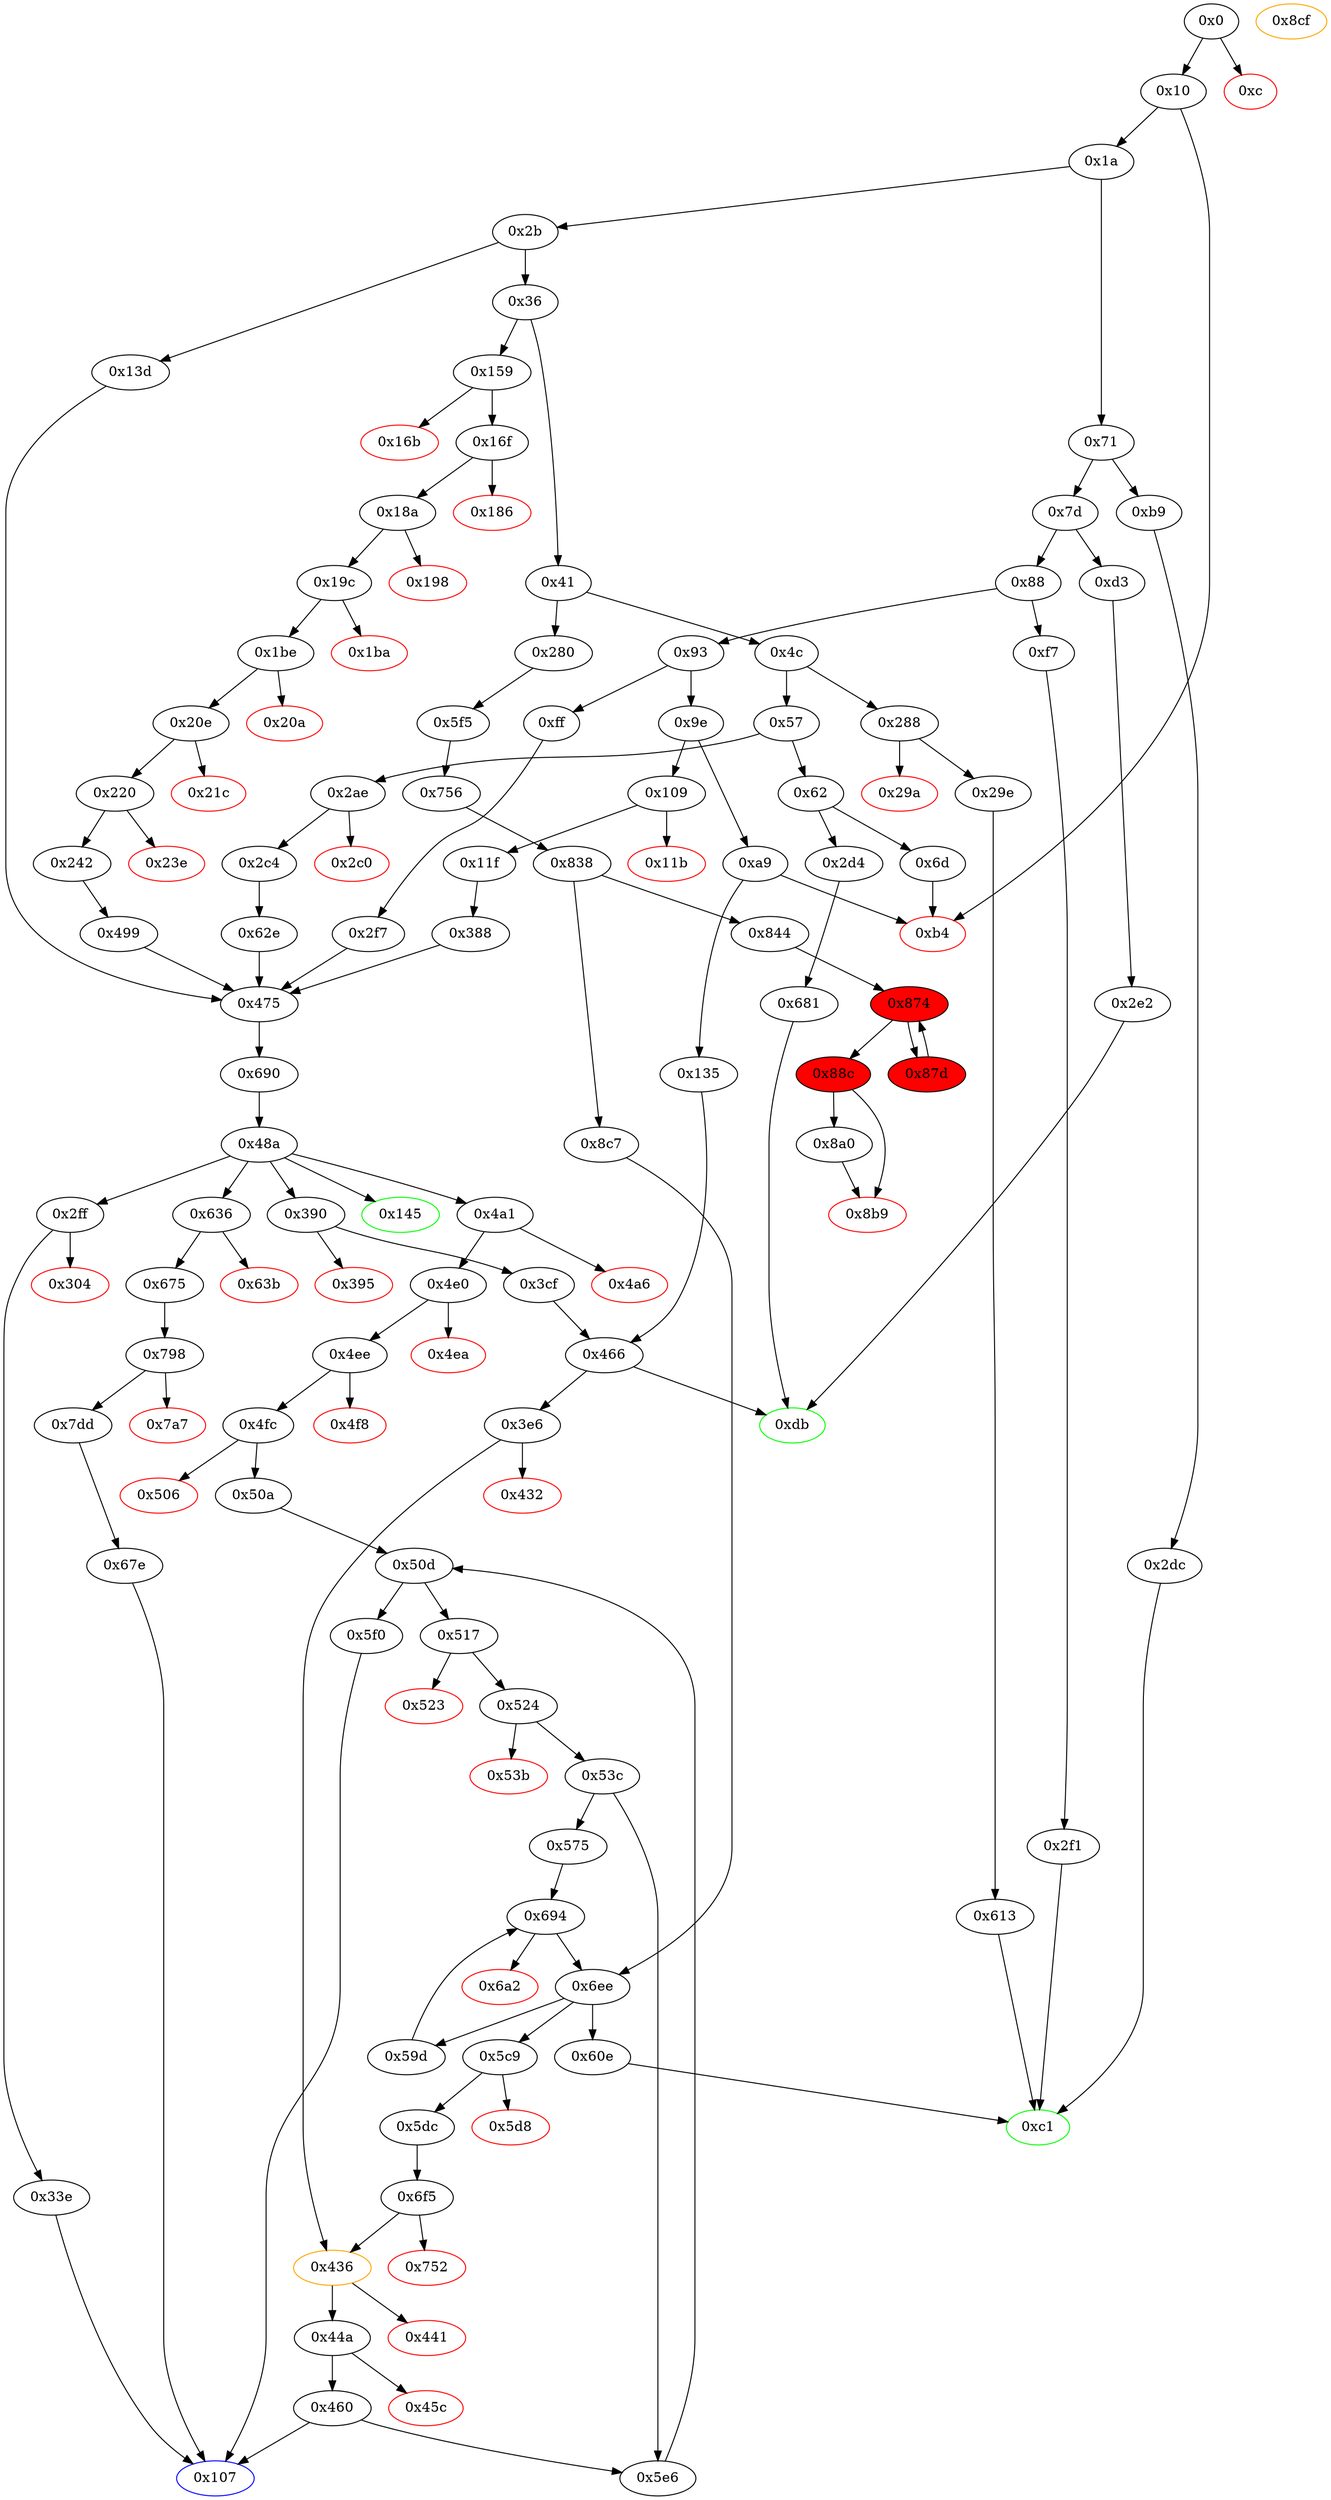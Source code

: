 strict digraph "" {
"0x798" [fillcolor=white, id="0x798", style=filled, tooltip="Block 0x798\n[0x798:0x7a6]\n---\nPredecessors: [0x675]\nSuccessors: [0x7a7, 0x7dd]\n---\n0x798 JUMPDEST\n0x799 PUSH1 0x1\n0x79b PUSH1 0x1\n0x79d PUSH1 0xa0\n0x79f SHL\n0x7a0 SUB\n0x7a1 DUP2\n0x7a2 AND\n0x7a3 PUSH2 0x7dd\n0x7a6 JUMPI\n---\n0x798: JUMPDEST \n0x799: V672 = 0x1\n0x79b: V673 = 0x1\n0x79d: V674 = 0xa0\n0x79f: V675 = SHL 0xa0 0x1\n0x7a0: V676 = SUB 0x10000000000000000000000000000000000000000 0x1\n0x7a2: V677 = AND S0 0xffffffffffffffffffffffffffffffffffffffff\n0x7a3: V678 = 0x7dd\n0x7a6: JUMPI 0x7dd V677\n---\nEntry stack: [V13, S4, S3, S2, 0x67e, S0]\nStack pops: 1\nStack additions: [S0]\nExit stack: [V13, S4, S3, S2, 0x67e, S0]\n\nDef sites:\nV13: {0x1a.0x1f}\nS4: {0x109.0x10a, 0x1a.0x1f, 0x159.0x15a}\nS3: {0x1a.0x1f, 0x2ae.0x2af, 0x11f.0x12b, 0x1be.0x1cb}\nS2: {0x2c4.0x2cf, 0x1a.0x1f, 0x242.0x24f, 0x11f.0x130, 0xff.0x100}\n0x67e: {0x675.0x676}\nS0: {0x2c4.0x2cf, 0x1a.0x1f, 0x242.0x24f, 0x11f.0x130, 0xff.0x100}\n"];
"0x20e" [fillcolor=white, id="0x20e", style=filled, tooltip="Block 0x20e\n[0x20e:0x21b]\n---\nPredecessors: [0x1be]\nSuccessors: [0x21c, 0x220]\n---\n0x20e JUMPDEST\n0x20f DUP3\n0x210 ADD\n0x211 DUP4\n0x212 PUSH1 0x20\n0x214 DUP3\n0x215 ADD\n0x216 GT\n0x217 ISZERO\n0x218 PUSH2 0x220\n0x21b JUMPI\n---\n0x20e: JUMPDEST \n0x210: V173 = ADD 0x4 V167\n0x212: V174 = 0x20\n0x215: V175 = ADD V173 0x20\n0x216: V176 = GT V175 V122\n0x217: V177 = ISZERO V176\n0x218: V178 = 0x220\n0x21b: JUMPI 0x220 V177\n---\nEntry stack: [V13, 0x107, V156, V122, 0x4, 0x44, V167]\nStack pops: 4\nStack additions: [S3, S2, S1, V173]\nExit stack: [V13, 0x107, V156, V122, 0x4, 0x44, V173]\n\nDef sites:\nV13: {0x1a.0x1f}\n0x107: {0x159.0x15a}\nV156: {0x1be.0x1cb}\nV122: {0x16f.0x171}\n0x4: {0x159.0x15d}\n0x44: {0x1be.0x1f6}\nV167: {0x1be.0x1f9}\n"];
"0x16b" [color=red, fillcolor=white, id="0x16b", style=filled, tooltip="Block 0x16b\n[0x16b:0x16e]\n---\nPredecessors: [0x159]\nSuccessors: []\n---\n0x16b PUSH1 0x0\n0x16d DUP1\n0x16e REVERT\n---\n0x16b: V121 = 0x0\n0x16e: REVERT 0x0 0x0\n---\nEntry stack: [V13, 0x107, 0x4, V116]\nStack pops: 0\nStack additions: []\nExit stack: [V13, 0x107, 0x4, V116]\n\nDef sites:\nV13: {0x1a.0x1f}\n0x107: {0x159.0x15a}\n0x4: {0x159.0x15d}\nV116: {0x159.0x161}\n"];
"0x23e" [color=red, fillcolor=white, id="0x23e", style=filled, tooltip="Block 0x23e\n[0x23e:0x241]\n---\nPredecessors: [0x220]\nSuccessors: []\n---\n0x23e PUSH1 0x0\n0x240 DUP1\n0x241 REVERT\n---\n0x23e: V192 = 0x0\n0x241: REVERT 0x0 0x0\n---\nEntry stack: [V13, 0x107, V156, V122, 0x4, V182, V180, 0x44]\nStack pops: 0\nStack additions: []\nExit stack: [V13, 0x107, V156, V122, 0x4, V182, V180, 0x44]\n\nDef sites:\nV13: {0x1a.0x1f}\n0x107: {0x159.0x15a}\nV156: {0x1be.0x1cb}\nV122: {0x16f.0x171}\n0x4: {0x159.0x15d}\nV182: {0x220.0x226}\nV180: {0x220.0x222}\n0x44: {0x1be.0x1f6}\n"];
"0x33e" [fillcolor=white, id="0x33e", style=filled, tooltip="Block 0x33e\n[0x33e:0x387]\n---\nPredecessors: [0x2ff]\nSuccessors: [0x107]\n---\n0x33e JUMPDEST\n0x33f PUSH1 0x0\n0x341 DUP1\n0x342 SLOAD\n0x343 PUSH1 0x40\n0x345 MLOAD\n0x346 PUSH1 0x1\n0x348 PUSH1 0x1\n0x34a PUSH1 0xa0\n0x34c SHL\n0x34d SUB\n0x34e SWAP1\n0x34f SWAP2\n0x350 AND\n0x351 SWAP1\n0x352 PUSH32 0x8be0079c531659141344cd1fd0a4f28419497f9722a3daafe3b4186f6b6457e0\n0x373 SWAP1\n0x374 DUP4\n0x375 SWAP1\n0x376 LOG3\n0x377 PUSH1 0x0\n0x379 DUP1\n0x37a SLOAD\n0x37b PUSH1 0x1\n0x37d PUSH1 0x1\n0x37f PUSH1 0xa0\n0x381 SHL\n0x382 SUB\n0x383 NOT\n0x384 AND\n0x385 SWAP1\n0x386 SSTORE\n0x387 JUMP\n---\n0x33e: JUMPDEST \n0x33f: V282 = 0x0\n0x342: V283 = S[0x0]\n0x343: V284 = 0x40\n0x345: V285 = M[0x40]\n0x346: V286 = 0x1\n0x348: V287 = 0x1\n0x34a: V288 = 0xa0\n0x34c: V289 = SHL 0xa0 0x1\n0x34d: V290 = SUB 0x10000000000000000000000000000000000000000 0x1\n0x350: V291 = AND V283 0xffffffffffffffffffffffffffffffffffffffff\n0x352: V292 = 0x8be0079c531659141344cd1fd0a4f28419497f9722a3daafe3b4186f6b6457e0\n0x376: LOG V285 0x0 0x8be0079c531659141344cd1fd0a4f28419497f9722a3daafe3b4186f6b6457e0 V291 0x0\n0x377: V293 = 0x0\n0x37a: V294 = S[0x0]\n0x37b: V295 = 0x1\n0x37d: V296 = 0x1\n0x37f: V297 = 0xa0\n0x381: V298 = SHL 0xa0 0x1\n0x382: V299 = SUB 0x10000000000000000000000000000000000000000 0x1\n0x383: V300 = NOT 0xffffffffffffffffffffffffffffffffffffffff\n0x384: V301 = AND 0xffffffffffffffffffffffff0000000000000000000000000000000000000000 V294\n0x386: S[0x0] = V301\n0x387: JUMP S0\n---\nEntry stack: [V13, S2, S1, S0]\nStack pops: 1\nStack additions: []\nExit stack: [V13, S2, S1]\n\nDef sites:\nV13: {0x1a.0x1f}\nS2: {0x109.0x10a, 0x1a.0x1f, 0x159.0x15a}\nS1: {0x1a.0x1f, 0x2ae.0x2af, 0x11f.0x12b, 0x1be.0x1cb}\nS0: {0x2c4.0x2cf, 0x1a.0x1f, 0x242.0x24f, 0x11f.0x130, 0xff.0x100}\n"];
"0x5c9" [fillcolor=white, id="0x5c9", style=filled, tooltip="Block 0x5c9\n[0x5c9:0x5d7]\n---\nPredecessors: [0x6ee]\nSuccessors: [0x5d8, 0x5dc]\n---\n0x5c9 JUMPDEST\n0x5ca PUSH1 0x4\n0x5cc DUP2\n0x5cd SWAP1\n0x5ce SSTORE\n0x5cf PUSH1 0x2\n0x5d1 SLOAD\n0x5d2 LT\n0x5d3 ISZERO\n0x5d4 PUSH2 0x5dc\n0x5d7 JUMPI\n---\n0x5c9: JUMPDEST \n0x5ca: V533 = 0x4\n0x5ce: S[0x4] = S0\n0x5cf: V534 = 0x2\n0x5d1: V535 = S[0x2]\n0x5d2: V536 = LT V535 S0\n0x5d3: V537 = ISZERO V536\n0x5d4: V538 = 0x5dc\n0x5d7: JUMPI 0x5dc V537\n---\nEntry stack: [V13, 0x107, V156, V198, S3, S2, S1, S0]\nStack pops: 1\nStack additions: []\nExit stack: [V13, 0x107, V156, V198, S3, S2, S1]\n\nDef sites:\nV13: {0x1a.0x1f}\n0x107: {0x159.0x15a}\nV156: {0x1be.0x1cb}\nV198: {0x242.0x24f}\nS3: {0x1a.0x1f, 0x50a.0x50b, 0x5e6.0x5eb}\nS2: {0x280.0x281, 0x524.0x52c}\nS1: {0x5f5.0x5f6, 0x53c.0x544}\nS0: {0x694_0x575.0x699, 0x694_0x59d.0x699, 0x8c7.0x8cc}\n"];
"0x7a7" [color=red, fillcolor=white, id="0x7a7", style=filled, tooltip="Block 0x7a7\n[0x7a7:0x7dc]\n---\nPredecessors: [0x798]\nSuccessors: []\n---\n0x7a7 PUSH1 0x40\n0x7a9 MLOAD\n0x7aa PUSH3 0x461bcd\n0x7ae PUSH1 0xe5\n0x7b0 SHL\n0x7b1 DUP2\n0x7b2 MSTORE\n0x7b3 PUSH1 0x4\n0x7b5 ADD\n0x7b6 DUP1\n0x7b7 DUP1\n0x7b8 PUSH1 0x20\n0x7ba ADD\n0x7bb DUP3\n0x7bc DUP2\n0x7bd SUB\n0x7be DUP3\n0x7bf MSTORE\n0x7c0 PUSH1 0x26\n0x7c2 DUP2\n0x7c3 MSTORE\n0x7c4 PUSH1 0x20\n0x7c6 ADD\n0x7c7 DUP1\n0x7c8 PUSH2 0x8d0\n0x7cb PUSH1 0x26\n0x7cd SWAP2\n0x7ce CODECOPY\n0x7cf PUSH1 0x40\n0x7d1 ADD\n0x7d2 SWAP2\n0x7d3 POP\n0x7d4 POP\n0x7d5 PUSH1 0x40\n0x7d7 MLOAD\n0x7d8 DUP1\n0x7d9 SWAP2\n0x7da SUB\n0x7db SWAP1\n0x7dc REVERT\n---\n0x7a7: V679 = 0x40\n0x7a9: V680 = M[0x40]\n0x7aa: V681 = 0x461bcd\n0x7ae: V682 = 0xe5\n0x7b0: V683 = SHL 0xe5 0x461bcd\n0x7b2: M[V680] = 0x8c379a000000000000000000000000000000000000000000000000000000000\n0x7b3: V684 = 0x4\n0x7b5: V685 = ADD 0x4 V680\n0x7b8: V686 = 0x20\n0x7ba: V687 = ADD 0x20 V685\n0x7bd: V688 = SUB V687 V685\n0x7bf: M[V685] = V688\n0x7c0: V689 = 0x26\n0x7c3: M[V687] = 0x26\n0x7c4: V690 = 0x20\n0x7c6: V691 = ADD 0x20 V687\n0x7c8: V692 = 0x8d0\n0x7cb: V693 = 0x26\n0x7ce: CODECOPY V691 0x8d0 0x26\n0x7cf: V694 = 0x40\n0x7d1: V695 = ADD 0x40 V691\n0x7d5: V696 = 0x40\n0x7d7: V697 = M[0x40]\n0x7da: V698 = SUB V695 V697\n0x7dc: REVERT V697 V698\n---\nEntry stack: [V13, S4, S3, S2, 0x67e, S0]\nStack pops: 0\nStack additions: []\nExit stack: [V13, S4, S3, S2, 0x67e, S0]\n\nDef sites:\nV13: {0x1a.0x1f}\nS4: {0x109.0x10a, 0x1a.0x1f, 0x159.0x15a}\nS3: {0x1a.0x1f, 0x2ae.0x2af, 0x11f.0x12b, 0x1be.0x1cb}\nS2: {0x2c4.0x2cf, 0x1a.0x1f, 0x242.0x24f, 0x11f.0x130, 0xff.0x100}\n0x67e: {0x675.0x676}\nS0: {0x2c4.0x2cf, 0x1a.0x1f, 0x242.0x24f, 0x11f.0x130, 0xff.0x100}\n"];
"0x4a1" [fillcolor=white, id="0x4a1", style=filled, tooltip="Block 0x4a1\n[0x4a1:0x4a5]\n---\nPredecessors: [0x48a]\nSuccessors: [0x4a6, 0x4e0]\n---\n0x4a1 JUMPDEST\n0x4a2 PUSH2 0x4e0\n0x4a5 JUMPI\n---\n0x4a1: JUMPDEST \n0x4a2: V413 = 0x4e0\n0x4a5: JUMPI 0x4e0 V410\n---\nEntry stack: [V13, S3, S2, S1, V410]\nStack pops: 1\nStack additions: []\nExit stack: [V13, S3, S2, S1]\n\nDef sites:\nV13: {0x1a.0x1f}\nS3: {0x109.0x10a, 0x1a.0x1f, 0x159.0x15a}\nS2: {0x1a.0x1f, 0x2ae.0x2af, 0x11f.0x12b, 0x1be.0x1cb}\nS1: {0x2c4.0x2cf, 0x1a.0x1f, 0x242.0x24f, 0x11f.0x130, 0xff.0x100}\nV410: {0x48a.0x494}\n"];
"0x441" [color=red, fillcolor=white, id="0x441", style=filled, tooltip="Block 0x441\n[0x441:0x449]\n---\nPredecessors: [0x436]\nSuccessors: []\n---\n0x441 RETURNDATASIZE\n0x442 PUSH1 0x0\n0x444 DUP1\n0x445 RETURNDATACOPY\n0x446 RETURNDATASIZE\n0x447 PUSH1 0x0\n0x449 REVERT\n---\n0x441: V374 = RETURNDATASIZE\n0x442: V375 = 0x0\n0x445: RETURNDATACOPY 0x0 0x0 V374\n0x446: V376 = RETURNDATASIZE\n0x447: V377 = 0x0\n0x449: REVERT 0x0 V376\n---\nEntry stack: [V13, 0x107, V156, V198, S9, S8, S7, {0x107, 0x5e6}, S5, S4, S3, S2, S1, V371]\nStack pops: 0\nStack additions: []\nExit stack: [V13, 0x107, V156, V198, S9, S8, S7, {0x107, 0x5e6}, S5, S4, S3, S2, S1, V371]\n\nDef sites:\nV13: {0x1a.0x1f}\n0x107: {0x159.0x15a}\nV156: {0x1be.0x1cb}\nV198: {0x242.0x24f}\nS9: {0x1a.0x1f, 0x50a.0x50b, 0x5e6.0x5eb}\nS8: {0x280.0x281, 0x524.0x52c}\nS7: {0x1a.0x1f, 0x5f5.0x5f6, 0x53c.0x544}\n{0x107, 0x5e6}: {0x109.0x10a, 0x5dc.0x5dd}\nS5: {0x280.0x281, 0x524.0x52c, 0x11f.0x12b}\nS4: {0x5f5.0x5f6, 0x53c.0x544, 0x11f.0x130}\nS3: {0x6f5.0x72e, 0x3cf.0x3d9}\nS2: {0x1a.0x1f, 0x6f5.0x730, 0x3cf.0x3da}\nS1: {0x6f5.0x73a, 0x3e6.0x418}\nV371: {0x436.0x43a}\n"];
"0x6ee" [fillcolor=white, id="0x6ee", style=filled, tooltip="Block 0x6ee\n[0x6ee:0x6f4]\n---\nPredecessors: [0x694, 0x8c7]\nSuccessors: [0x59d, 0x5c9, 0x60e]\n---\n0x6ee JUMPDEST\n0x6ef SWAP4\n0x6f0 SWAP3\n0x6f1 POP\n0x6f2 POP\n0x6f3 POP\n0x6f4 JUMP\n---\n0x6ee: JUMPDEST \n0x6f4: JUMP {0x59d, 0x5c9, 0x60e}\n---\nEntry stack: [V13, 0x107, V156, V198, S7, S6, S5, {0x59d, 0x5c9, 0x60e}, S3, S2, 0x0, S0]\nStack pops: 5\nStack additions: [S0]\nExit stack: [V13, 0x107, V156, V198, S7, S6, S5, S0]\n\nDef sites:\nV13: {0x1a.0x1f}\n0x107: {0x159.0x15a}\nV156: {0x1be.0x1cb}\nV198: {0x242.0x24f}\nS7: {0x1a.0x1f, 0x50a.0x50b, 0x5e6.0x5eb}\nS6: {0x280.0x281, 0x524.0x52c}\nS5: {0x5f5.0x5f6, 0x53c.0x544}\n{0x59d, 0x5c9, 0x60e}: {0x575.0x58e, 0x5f5.0x5f8, 0x59d.0x5ba}\nS3: {0x575.0x58d, 0x5f5.0x600, 0x59d.0x5b9}\nS2: {0x5f5.0x5fd, 0x53c.0x544, 0x5f5.0x5f6}\n0x0: {0x694.0x695, 0x756.0x757}\nS0: {0x694.0x699, 0x8c7.0x8cc}\n"];
"0x53c" [fillcolor=white, id="0x53c", style=filled, tooltip="Block 0x53c\n[0x53c:0x574]\n---\nPredecessors: [0x524]\nSuccessors: [0x575, 0x5e6]\n---\n0x53c JUMPDEST\n0x53d PUSH1 0x20\n0x53f MUL\n0x540 PUSH1 0x20\n0x542 ADD\n0x543 ADD\n0x544 MLOAD\n0x545 SWAP1\n0x546 POP\n0x547 PUSH1 0x5\n0x549 PUSH1 0x0\n0x54b DUP4\n0x54c PUSH1 0x1\n0x54e PUSH1 0x1\n0x550 PUSH1 0xa0\n0x552 SHL\n0x553 SUB\n0x554 AND\n0x555 PUSH1 0x1\n0x557 PUSH1 0x1\n0x559 PUSH1 0xa0\n0x55b SHL\n0x55c SUB\n0x55d AND\n0x55e DUP2\n0x55f MSTORE\n0x560 PUSH1 0x20\n0x562 ADD\n0x563 SWAP1\n0x564 DUP2\n0x565 MSTORE\n0x566 PUSH1 0x20\n0x568 ADD\n0x569 PUSH1 0x0\n0x56b SHA3\n0x56c SLOAD\n0x56d PUSH1 0x0\n0x56f EQ\n0x570 ISZERO\n0x571 PUSH2 0x5e6\n0x574 JUMPI\n---\n0x53c: JUMPDEST \n0x53d: V469 = 0x20\n0x53f: V470 = MUL 0x20 S0\n0x540: V471 = 0x20\n0x542: V472 = ADD 0x20 V470\n0x543: V473 = ADD V472 S1\n0x544: V474 = M[V473]\n0x547: V475 = 0x5\n0x549: V476 = 0x0\n0x54c: V477 = 0x1\n0x54e: V478 = 0x1\n0x550: V479 = 0xa0\n0x552: V480 = SHL 0xa0 0x1\n0x553: V481 = SUB 0x10000000000000000000000000000000000000000 0x1\n0x554: V482 = AND 0xffffffffffffffffffffffffffffffffffffffff V464\n0x555: V483 = 0x1\n0x557: V484 = 0x1\n0x559: V485 = 0xa0\n0x55b: V486 = SHL 0xa0 0x1\n0x55c: V487 = SUB 0x10000000000000000000000000000000000000000 0x1\n0x55d: V488 = AND 0xffffffffffffffffffffffffffffffffffffffff V482\n0x55f: M[0x0] = V488\n0x560: V489 = 0x20\n0x562: V490 = ADD 0x20 0x0\n0x565: M[0x20] = 0x5\n0x566: V491 = 0x20\n0x568: V492 = ADD 0x20 0x20\n0x569: V493 = 0x0\n0x56b: V494 = SHA3 0x0 0x40\n0x56c: V495 = S[V494]\n0x56d: V496 = 0x0\n0x56f: V497 = EQ 0x0 V495\n0x570: V498 = ISZERO V497\n0x571: V499 = 0x5e6\n0x574: JUMPI 0x5e6 V498\n---\nEntry stack: [V13, S7, S6, S5, S4, V464, 0x0, S1, S0]\nStack pops: 4\nStack additions: [S3, V474]\nExit stack: [V13, S7, S6, S5, S4, V464, V474]\n\nDef sites:\nV13: {0x1a.0x1f}\nS7: {0x109.0x10a, 0x1a.0x1f, 0x159.0x15a}\nS6: {0x1a.0x1f, 0x2ae.0x2af, 0x11f.0x12b, 0x1be.0x1cb}\nS5: {0xff.0x100, 0x1a.0x1f, 0x242.0x24f, 0x2c4.0x2cf, 0x11f.0x130}\nS4: {0x50a.0x50b, 0x5e6.0x5eb}\nV464: {0x524.0x52c}\n0x0: {0x524.0x52f}\nS1: {0xff.0x100, 0x1a.0x1f, 0x242.0x24f, 0x2c4.0x2cf, 0x11f.0x130}\nS0: {0x50a.0x50b, 0x5e6.0x5eb}\n"];
"0x109" [fillcolor=white, id="0x109", style=filled, tooltip="Block 0x109\n[0x109:0x11a]\n---\nPredecessors: [0x9e]\nSuccessors: [0x11b, 0x11f]\n---\n0x109 JUMPDEST\n0x10a PUSH2 0x107\n0x10d PUSH1 0x4\n0x10f DUP1\n0x110 CALLDATASIZE\n0x111 SUB\n0x112 PUSH1 0x40\n0x114 DUP2\n0x115 LT\n0x116 ISZERO\n0x117 PUSH2 0x11f\n0x11a JUMPI\n---\n0x109: JUMPDEST \n0x10a: V81 = 0x107\n0x10d: V82 = 0x4\n0x110: V83 = CALLDATASIZE\n0x111: V84 = SUB V83 0x4\n0x112: V85 = 0x40\n0x115: V86 = LT V84 0x40\n0x116: V87 = ISZERO V86\n0x117: V88 = 0x11f\n0x11a: JUMPI 0x11f V87\n---\nEntry stack: [V13]\nStack pops: 0\nStack additions: [0x107, 0x4, V84]\nExit stack: [V13, 0x107, 0x4, V84]\n\nDef sites:\nV13: {0x1a.0x1f}\n"];
"0x2ff" [fillcolor=white, id="0x2ff", style=filled, tooltip="Block 0x2ff\n[0x2ff:0x303]\n---\nPredecessors: [0x48a]\nSuccessors: [0x304, 0x33e]\n---\n0x2ff JUMPDEST\n0x300 PUSH2 0x33e\n0x303 JUMPI\n---\n0x2ff: JUMPDEST \n0x300: V260 = 0x33e\n0x303: JUMPI 0x33e V410\n---\nEntry stack: [V13, S3, S2, S1, V410]\nStack pops: 1\nStack additions: []\nExit stack: [V13, S3, S2, S1]\n\nDef sites:\nV13: {0x1a.0x1f}\nS3: {0x109.0x10a, 0x1a.0x1f, 0x159.0x15a}\nS2: {0x1a.0x1f, 0x2ae.0x2af, 0x11f.0x12b, 0x1be.0x1cb}\nS1: {0x2c4.0x2cf, 0x1a.0x1f, 0x242.0x24f, 0x11f.0x130, 0xff.0x100}\nV410: {0x48a.0x494}\n"];
"0x2c0" [color=red, fillcolor=white, id="0x2c0", style=filled, tooltip="Block 0x2c0\n[0x2c0:0x2c3]\n---\nPredecessors: [0x2ae]\nSuccessors: []\n---\n0x2c0 PUSH1 0x0\n0x2c2 DUP1\n0x2c3 REVERT\n---\n0x2c0: V235 = 0x0\n0x2c3: REVERT 0x0 0x0\n---\nEntry stack: [V13, 0x107, 0x4, V230]\nStack pops: 0\nStack additions: []\nExit stack: [V13, 0x107, 0x4, V230]\n\nDef sites:\nV13: {0x1a.0x1f}\n0x107: {0x2ae.0x2af}\n0x4: {0x2ae.0x2b2}\nV230: {0x2ae.0x2b6}\n"];
"0x242" [fillcolor=white, id="0x242", style=filled, tooltip="Block 0x242\n[0x242:0x27f]\n---\nPredecessors: [0x220]\nSuccessors: [0x499]\n---\n0x242 JUMPDEST\n0x243 SWAP2\n0x244 SWAP1\n0x245 DUP1\n0x246 DUP1\n0x247 PUSH1 0x20\n0x249 MUL\n0x24a PUSH1 0x20\n0x24c ADD\n0x24d PUSH1 0x40\n0x24f MLOAD\n0x250 SWAP1\n0x251 DUP2\n0x252 ADD\n0x253 PUSH1 0x40\n0x255 MSTORE\n0x256 DUP1\n0x257 SWAP4\n0x258 SWAP3\n0x259 SWAP2\n0x25a SWAP1\n0x25b DUP2\n0x25c DUP2\n0x25d MSTORE\n0x25e PUSH1 0x20\n0x260 ADD\n0x261 DUP4\n0x262 DUP4\n0x263 PUSH1 0x20\n0x265 MUL\n0x266 DUP1\n0x267 DUP3\n0x268 DUP5\n0x269 CALLDATACOPY\n0x26a PUSH1 0x0\n0x26c SWAP3\n0x26d ADD\n0x26e SWAP2\n0x26f SWAP1\n0x270 SWAP2\n0x271 MSTORE\n0x272 POP\n0x273 SWAP3\n0x274 SWAP6\n0x275 POP\n0x276 PUSH2 0x499\n0x279 SWAP5\n0x27a POP\n0x27b POP\n0x27c POP\n0x27d POP\n0x27e POP\n0x27f JUMP\n---\n0x242: JUMPDEST \n0x247: V193 = 0x20\n0x249: V194 = MUL 0x20 V180\n0x24a: V195 = 0x20\n0x24c: V196 = ADD 0x20 V194\n0x24d: V197 = 0x40\n0x24f: V198 = M[0x40]\n0x252: V199 = ADD V198 V196\n0x253: V200 = 0x40\n0x255: M[0x40] = V199\n0x25d: M[V198] = V180\n0x25e: V201 = 0x20\n0x260: V202 = ADD 0x20 V198\n0x263: V203 = 0x20\n0x265: V204 = MUL 0x20 V180\n0x269: CALLDATACOPY V202 V182 V204\n0x26a: V205 = 0x0\n0x26d: V206 = ADD V202 V204\n0x271: M[V206] = 0x0\n0x276: V207 = 0x499\n0x27f: JUMP 0x499\n---\nEntry stack: [V13, 0x107, V156, V122, 0x4, V182, V180, 0x44]\nStack pops: 5\nStack additions: [V198]\nExit stack: [V13, 0x107, V156, V198]\n\nDef sites:\nV13: {0x1a.0x1f}\n0x107: {0x159.0x15a}\nV156: {0x1be.0x1cb}\nV122: {0x16f.0x171}\n0x4: {0x159.0x15d}\nV182: {0x220.0x226}\nV180: {0x220.0x222}\n0x44: {0x1be.0x1f6}\n"];
"0x2b" [fillcolor=white, id="0x2b", style=filled, tooltip="Block 0x2b\n[0x2b:0x35]\n---\nPredecessors: [0x1a]\nSuccessors: [0x36, 0x13d]\n---\n0x2b DUP1\n0x2c PUSH4 0x8f32d59b\n0x31 EQ\n0x32 PUSH2 0x13d\n0x35 JUMPI\n---\n0x2c: V17 = 0x8f32d59b\n0x31: V18 = EQ 0x8f32d59b V13\n0x32: V19 = 0x13d\n0x35: JUMPI 0x13d V18\n---\nEntry stack: [V13]\nStack pops: 1\nStack additions: [S0]\nExit stack: [V13]\n\nDef sites:\nV13: {0x1a.0x1f}\n"];
"0x4f8" [color=red, fillcolor=white, id="0x4f8", style=filled, tooltip="Block 0x4f8\n[0x4f8:0x4fb]\n---\nPredecessors: [0x4ee]\nSuccessors: []\n---\n0x4f8 PUSH1 0x0\n0x4fa DUP1\n0x4fb REVERT\n---\n0x4f8: V444 = 0x0\n0x4fb: REVERT 0x0 0x0\n---\nEntry stack: [V13, S2, S1, S0]\nStack pops: 0\nStack additions: []\nExit stack: [V13, S2, S1, S0]\n\nDef sites:\nV13: {0x1a.0x1f}\nS2: {0x109.0x10a, 0x1a.0x1f, 0x159.0x15a}\nS1: {0x1a.0x1f, 0x2ae.0x2af, 0x11f.0x12b, 0x1be.0x1cb}\nS0: {0x2c4.0x2cf, 0x1a.0x1f, 0x242.0x24f, 0x11f.0x130, 0xff.0x100}\n"];
"0x2f1" [fillcolor=white, id="0x2f1", style=filled, tooltip="Block 0x2f1\n[0x2f1:0x2f6]\n---\nPredecessors: [0xf7]\nSuccessors: [0xc1]\n---\n0x2f1 JUMPDEST\n0x2f2 PUSH1 0x4\n0x2f4 SLOAD\n0x2f5 SWAP1\n0x2f6 JUMP\n---\n0x2f1: JUMPDEST \n0x2f2: V256 = 0x4\n0x2f4: V257 = S[0x4]\n0x2f6: JUMP 0xc1\n---\nEntry stack: [V13, 0xc1]\nStack pops: 1\nStack additions: [V257]\nExit stack: [V13, V257]\n\nDef sites:\nV13: {0x1a.0x1f}\n0xc1: {0xf7.0xf8}\n"];
"0x524" [fillcolor=white, id="0x524", style=filled, tooltip="Block 0x524\n[0x524:0x53a]\n---\nPredecessors: [0x517]\nSuccessors: [0x53b, 0x53c]\n---\n0x524 JUMPDEST\n0x525 PUSH1 0x20\n0x527 MUL\n0x528 PUSH1 0x20\n0x52a ADD\n0x52b ADD\n0x52c MLOAD\n0x52d SWAP1\n0x52e POP\n0x52f PUSH1 0x0\n0x531 DUP4\n0x532 DUP4\n0x533 DUP2\n0x534 MLOAD\n0x535 DUP2\n0x536 LT\n0x537 PUSH2 0x53c\n0x53a JUMPI\n---\n0x524: JUMPDEST \n0x525: V459 = 0x20\n0x527: V460 = MUL 0x20 S0\n0x528: V461 = 0x20\n0x52a: V462 = ADD 0x20 V460\n0x52b: V463 = ADD V462 S1\n0x52c: V464 = M[V463]\n0x52f: V465 = 0x0\n0x534: V466 = M[S4]\n0x536: V467 = LT S3 V466\n0x537: V468 = 0x53c\n0x53a: JUMPI 0x53c V467\n---\nEntry stack: [V13, S6, S5, S4, S3, 0x0, S1, S0]\nStack pops: 5\nStack additions: [S4, S3, V464, 0x0, S4, S3]\nExit stack: [V13, S6, S5, S4, S3, V464, 0x0, S4, S3]\n\nDef sites:\nV13: {0x1a.0x1f}\nS6: {0x109.0x10a, 0x1a.0x1f, 0x159.0x15a}\nS5: {0x1a.0x1f, 0x2ae.0x2af, 0x11f.0x12b, 0x1be.0x1cb}\nS4: {0xff.0x100, 0x1a.0x1f, 0x242.0x24f, 0x2c4.0x2cf, 0x11f.0x130}\nS3: {0x50a.0x50b, 0x5e6.0x5eb}\n0x0: {0x517.0x517}\nS1: {0x1a.0x1f, 0x2ae.0x2af, 0x11f.0x12b, 0x1be.0x1cb}\nS0: {0x50a.0x50b, 0x5e6.0x5eb}\n"];
"0x2e2" [fillcolor=white, id="0x2e2", style=filled, tooltip="Block 0x2e2\n[0x2e2:0x2f0]\n---\nPredecessors: [0xd3]\nSuccessors: [0xdb]\n---\n0x2e2 JUMPDEST\n0x2e3 PUSH1 0x3\n0x2e5 SLOAD\n0x2e6 PUSH1 0x1\n0x2e8 PUSH1 0x1\n0x2ea PUSH1 0xa0\n0x2ec SHL\n0x2ed SUB\n0x2ee AND\n0x2ef SWAP1\n0x2f0 JUMP\n---\n0x2e2: JUMPDEST \n0x2e3: V248 = 0x3\n0x2e5: V249 = S[0x3]\n0x2e6: V250 = 0x1\n0x2e8: V251 = 0x1\n0x2ea: V252 = 0xa0\n0x2ec: V253 = SHL 0xa0 0x1\n0x2ed: V254 = SUB 0x10000000000000000000000000000000000000000 0x1\n0x2ee: V255 = AND 0xffffffffffffffffffffffffffffffffffffffff V249\n0x2f0: JUMP 0xdb\n---\nEntry stack: [V13, 0xdb]\nStack pops: 1\nStack additions: [V255]\nExit stack: [V13, V255]\n\nDef sites:\nV13: {0x1a.0x1f}\n0xdb: {0xd3.0xd4}\n"];
"0x6f5" [fillcolor=white, id="0x6f5", style=filled, tooltip="Block 0x6f5\n[0x6f5:0x751]\n---\nPredecessors: [0x5dc]\nSuccessors: [0x436, 0x752]\n---\n0x6f5 JUMPDEST\n0x6f6 PUSH1 0x1\n0x6f8 SLOAD\n0x6f9 PUSH1 0x3\n0x6fb SLOAD\n0x6fc PUSH1 0x40\n0x6fe DUP1\n0x6ff MLOAD\n0x700 PUSH4 0x23b872dd\n0x705 PUSH1 0xe0\n0x707 SHL\n0x708 DUP2\n0x709 MSTORE\n0x70a PUSH1 0x1\n0x70c PUSH1 0x1\n0x70e PUSH1 0xa0\n0x710 SHL\n0x711 SUB\n0x712 SWAP3\n0x713 DUP4\n0x714 AND\n0x715 PUSH1 0x4\n0x717 DUP3\n0x718 ADD\n0x719 MSTORE\n0x71a DUP6\n0x71b DUP4\n0x71c AND\n0x71d PUSH1 0x24\n0x71f DUP3\n0x720 ADD\n0x721 MSTORE\n0x722 PUSH1 0x44\n0x724 DUP2\n0x725 ADD\n0x726 DUP6\n0x727 SWAP1\n0x728 MSTORE\n0x729 SWAP1\n0x72a MLOAD\n0x72b SWAP2\n0x72c SWAP1\n0x72d SWAP3\n0x72e AND\n0x72f SWAP2\n0x730 PUSH4 0x23b872dd\n0x735 SWAP2\n0x736 PUSH1 0x64\n0x738 DUP1\n0x739 DUP4\n0x73a ADD\n0x73b SWAP3\n0x73c PUSH1 0x20\n0x73e SWAP3\n0x73f SWAP2\n0x740 SWAP1\n0x741 DUP3\n0x742 SWAP1\n0x743 SUB\n0x744 ADD\n0x745 DUP2\n0x746 PUSH1 0x0\n0x748 DUP8\n0x749 DUP1\n0x74a EXTCODESIZE\n0x74b ISZERO\n0x74c DUP1\n0x74d ISZERO\n0x74e PUSH2 0x436\n0x751 JUMPI\n---\n0x6f5: JUMPDEST \n0x6f6: V624 = 0x1\n0x6f8: V625 = S[0x1]\n0x6f9: V626 = 0x3\n0x6fb: V627 = S[0x3]\n0x6fc: V628 = 0x40\n0x6ff: V629 = M[0x40]\n0x700: V630 = 0x23b872dd\n0x705: V631 = 0xe0\n0x707: V632 = SHL 0xe0 0x23b872dd\n0x709: M[V629] = 0x23b872dd00000000000000000000000000000000000000000000000000000000\n0x70a: V633 = 0x1\n0x70c: V634 = 0x1\n0x70e: V635 = 0xa0\n0x710: V636 = SHL 0xa0 0x1\n0x711: V637 = SUB 0x10000000000000000000000000000000000000000 0x1\n0x714: V638 = AND 0xffffffffffffffffffffffffffffffffffffffff V627\n0x715: V639 = 0x4\n0x718: V640 = ADD V629 0x4\n0x719: M[V640] = V638\n0x71c: V641 = AND 0xffffffffffffffffffffffffffffffffffffffff S1\n0x71d: V642 = 0x24\n0x720: V643 = ADD V629 0x24\n0x721: M[V643] = V641\n0x722: V644 = 0x44\n0x725: V645 = ADD V629 0x44\n0x728: M[V645] = S0\n0x72a: V646 = M[0x40]\n0x72e: V647 = AND V625 0xffffffffffffffffffffffffffffffffffffffff\n0x730: V648 = 0x23b872dd\n0x736: V649 = 0x64\n0x73a: V650 = ADD V629 0x64\n0x73c: V651 = 0x20\n0x743: V652 = SUB V629 V646\n0x744: V653 = ADD V652 0x64\n0x746: V654 = 0x0\n0x74a: V655 = EXTCODESIZE V647\n0x74b: V656 = ISZERO V655\n0x74d: V657 = ISZERO V656\n0x74e: V658 = 0x436\n0x751: JUMPI 0x436 V657\n---\nEntry stack: [V13, 0x107, V156, V198, S5, S4, S3, 0x5e6, S1, S0]\nStack pops: 2\nStack additions: [S1, S0, V647, 0x23b872dd, V650, 0x20, V646, V653, V646, 0x0, V647, V656]\nExit stack: [V13, 0x107, V156, V198, S5, S4, S3, 0x5e6, S1, S0, V647, 0x23b872dd, V650, 0x20, V646, V653, V646, 0x0, V647, V656]\n\nDef sites:\nV13: {0x1a.0x1f}\n0x107: {0x159.0x15a}\nV156: {0x1be.0x1cb}\nV198: {0x242.0x24f}\nS5: {0x1a.0x1f, 0x50a.0x50b, 0x5e6.0x5eb}\nS4: {0x280.0x281, 0x524.0x52c}\nS3: {0x5f5.0x5f6, 0x53c.0x544}\n0x5e6: {0x5dc.0x5dd}\nS1: {0x280.0x281, 0x524.0x52c}\nS0: {0x5f5.0x5f6, 0x53c.0x544}\n"];
"0x3e6" [fillcolor=white, id="0x3e6", style=filled, tooltip="Block 0x3e6\n[0x3e6:0x431]\n---\nPredecessors: [0x466]\nSuccessors: [0x432, 0x436]\n---\n0x3e6 JUMPDEST\n0x3e7 DUP4\n0x3e8 PUSH1 0x40\n0x3ea MLOAD\n0x3eb DUP4\n0x3ec PUSH4 0xffffffff\n0x3f1 AND\n0x3f2 PUSH1 0xe0\n0x3f4 SHL\n0x3f5 DUP2\n0x3f6 MSTORE\n0x3f7 PUSH1 0x4\n0x3f9 ADD\n0x3fa DUP1\n0x3fb DUP4\n0x3fc PUSH1 0x1\n0x3fe PUSH1 0x1\n0x400 PUSH1 0xa0\n0x402 SHL\n0x403 SUB\n0x404 AND\n0x405 PUSH1 0x1\n0x407 PUSH1 0x1\n0x409 PUSH1 0xa0\n0x40b SHL\n0x40c SUB\n0x40d AND\n0x40e DUP2\n0x40f MSTORE\n0x410 PUSH1 0x20\n0x412 ADD\n0x413 DUP3\n0x414 DUP2\n0x415 MSTORE\n0x416 PUSH1 0x20\n0x418 ADD\n0x419 SWAP3\n0x41a POP\n0x41b POP\n0x41c POP\n0x41d PUSH1 0x20\n0x41f PUSH1 0x40\n0x421 MLOAD\n0x422 DUP1\n0x423 DUP4\n0x424 SUB\n0x425 DUP2\n0x426 PUSH1 0x0\n0x428 DUP8\n0x429 DUP1\n0x42a EXTCODESIZE\n0x42b ISZERO\n0x42c DUP1\n0x42d ISZERO\n0x42e PUSH2 0x436\n0x431 JUMPI\n---\n0x3e6: JUMPDEST \n0x3e8: V335 = 0x40\n0x3ea: V336 = M[0x40]\n0x3ec: V337 = 0xffffffff\n0x3f1: V338 = AND 0xffffffff S1\n0x3f2: V339 = 0xe0\n0x3f4: V340 = SHL 0xe0 V338\n0x3f6: M[V336] = V340\n0x3f7: V341 = 0x4\n0x3f9: V342 = ADD 0x4 V336\n0x3fc: V343 = 0x1\n0x3fe: V344 = 0x1\n0x400: V345 = 0xa0\n0x402: V346 = SHL 0xa0 0x1\n0x403: V347 = SUB 0x10000000000000000000000000000000000000000 0x1\n0x404: V348 = AND 0xffffffffffffffffffffffffffffffffffffffff V393\n0x405: V349 = 0x1\n0x407: V350 = 0x1\n0x409: V351 = 0xa0\n0x40b: V352 = SHL 0xa0 0x1\n0x40c: V353 = SUB 0x10000000000000000000000000000000000000000 0x1\n0x40d: V354 = AND 0xffffffffffffffffffffffffffffffffffffffff V348\n0x40f: M[V342] = V354\n0x410: V355 = 0x20\n0x412: V356 = ADD 0x20 V342\n0x415: M[V356] = S3\n0x416: V357 = 0x20\n0x418: V358 = ADD 0x20 V356\n0x41d: V359 = 0x20\n0x41f: V360 = 0x40\n0x421: V361 = M[0x40]\n0x424: V362 = SUB V358 V361\n0x426: V363 = 0x0\n0x42a: V364 = EXTCODESIZE V331\n0x42b: V365 = ISZERO V364\n0x42d: V366 = ISZERO V365\n0x42e: V367 = 0x436\n0x431: JUMPI 0x436 V366\n---\nEntry stack: [V13, S5, S4, S3, V331, S1, V393]\nStack pops: 4\nStack additions: [S3, S2, S1, V358, 0x20, V361, V362, V361, 0x0, S2, V365]\nExit stack: [V13, S5, S4, S3, V331, S1, V358, 0x20, V361, V362, V361, 0x0, V331, V365]\n\nDef sites:\nV13: {0x1a.0x1f}\nS5: {0x109.0x10a, 0x1a.0x1f, 0x159.0x15a}\nS4: {0x1a.0x1f, 0x2ae.0x2af, 0x11f.0x12b, 0x1be.0x1cb}\nS3: {0x2c4.0x2cf, 0x1a.0x1f, 0x242.0x24f, 0x11f.0x130, 0xff.0x100}\nV331: {0x3cf.0x3d9}\nS1: {0x1a.0x1f, 0x3cf.0x3da}\nV393: {0x466.0x472}\n"];
"0x53b" [color=red, fillcolor=white, id="0x53b", style=filled, tooltip="Block 0x53b\n[0x53b:0x53b]\n---\nPredecessors: [0x524]\nSuccessors: []\n---\n0x53b INVALID\n---\n0x53b: INVALID \n---\nEntry stack: [V13, S7, S6, S5, S4, V464, 0x0, S1, S0]\nStack pops: 0\nStack additions: []\nExit stack: [V13, S7, S6, S5, S4, V464, 0x0, S1, S0]\n\nDef sites:\nV13: {0x1a.0x1f}\nS7: {0x109.0x10a, 0x1a.0x1f, 0x159.0x15a}\nS6: {0x1a.0x1f, 0x2ae.0x2af, 0x11f.0x12b, 0x1be.0x1cb}\nS5: {0xff.0x100, 0x1a.0x1f, 0x242.0x24f, 0x2c4.0x2cf, 0x11f.0x130}\nS4: {0x50a.0x50b, 0x5e6.0x5eb}\nV464: {0x524.0x52c}\n0x0: {0x524.0x52f}\nS1: {0xff.0x100, 0x1a.0x1f, 0x242.0x24f, 0x2c4.0x2cf, 0x11f.0x130}\nS0: {0x50a.0x50b, 0x5e6.0x5eb}\n"];
"0x280" [fillcolor=white, id="0x280", style=filled, tooltip="Block 0x280\n[0x280:0x287]\n---\nPredecessors: [0x41]\nSuccessors: [0x5f5]\n---\n0x280 JUMPDEST\n0x281 PUSH2 0xc1\n0x284 PUSH2 0x5f5\n0x287 JUMP\n---\n0x280: JUMPDEST \n0x281: V208 = 0xc1\n0x284: V209 = 0x5f5\n0x287: JUMP 0x5f5\n---\nEntry stack: [V13]\nStack pops: 0\nStack additions: [0xc1]\nExit stack: [V13, 0xc1]\n\nDef sites:\nV13: {0x1a.0x1f}\n"];
"0xb4" [color=red, fillcolor=white, id="0xb4", style=filled, tooltip="Block 0xb4\n[0xb4:0xb8]\n---\nPredecessors: [0x10, 0x6d, 0xa9]\nSuccessors: []\n---\n0xb4 JUMPDEST\n0xb5 PUSH1 0x0\n0xb7 DUP1\n0xb8 REVERT\n---\n0xb4: JUMPDEST \n0xb5: V54 = 0x0\n0xb8: REVERT 0x0 0x0\n---\nEntry stack: [V13]\nStack pops: 0\nStack additions: []\nExit stack: [V13]\n\nDef sites:\nV13: {0x1a.0x1f}\n"];
"0x67e" [fillcolor=white, id="0x67e", style=filled, tooltip="Block 0x67e\n[0x67e:0x680]\n---\nPredecessors: [0x7dd]\nSuccessors: [0x107]\n---\n0x67e JUMPDEST\n0x67f POP\n0x680 JUMP\n---\n0x67e: JUMPDEST \n0x680: JUMP S1\n---\nEntry stack: [V13, S2, S1, S0]\nStack pops: 2\nStack additions: []\nExit stack: [V13, S2]\n\nDef sites:\nV13: {0x1a.0x1f}\nS2: {0x109.0x10a, 0x1a.0x1f, 0x159.0x15a}\nS1: {0x1a.0x1f, 0x2ae.0x2af, 0x11f.0x12b, 0x1be.0x1cb}\nS0: {0x2c4.0x2cf, 0x1a.0x1f, 0x242.0x24f, 0x11f.0x130, 0xff.0x100}\n"];
"0xff" [fillcolor=white, id="0xff", style=filled, tooltip="Block 0xff\n[0xff:0x106]\n---\nPredecessors: [0x93]\nSuccessors: [0x2f7]\n---\n0xff JUMPDEST\n0x100 PUSH2 0x107\n0x103 PUSH2 0x2f7\n0x106 JUMP\n---\n0xff: JUMPDEST \n0x100: V79 = 0x107\n0x103: V80 = 0x2f7\n0x106: JUMP 0x2f7\n---\nEntry stack: [V13]\nStack pops: 0\nStack additions: [0x107]\nExit stack: [V13, 0x107]\n\nDef sites:\nV13: {0x1a.0x1f}\n"];
"0x13d" [fillcolor=white, id="0x13d", style=filled, tooltip="Block 0x13d\n[0x13d:0x144]\n---\nPredecessors: [0x2b]\nSuccessors: [0x475]\n---\n0x13d JUMPDEST\n0x13e PUSH2 0x145\n0x141 PUSH2 0x475\n0x144 JUMP\n---\n0x13d: JUMPDEST \n0x13e: V103 = 0x145\n0x141: V104 = 0x475\n0x144: JUMP 0x475\n---\nEntry stack: [V13]\nStack pops: 0\nStack additions: [0x145]\nExit stack: [V13, 0x145]\n\nDef sites:\nV13: {0x1a.0x1f}\n"];
"0x5d8" [color=red, fillcolor=white, id="0x5d8", style=filled, tooltip="Block 0x5d8\n[0x5d8:0x5db]\n---\nPredecessors: [0x5c9]\nSuccessors: []\n---\n0x5d8 PUSH1 0x0\n0x5da DUP1\n0x5db REVERT\n---\n0x5d8: V539 = 0x0\n0x5db: REVERT 0x0 0x0\n---\nEntry stack: [V13, 0x107, V156, V198, S2, S1, S0]\nStack pops: 0\nStack additions: []\nExit stack: [V13, 0x107, V156, V198, S2, S1, S0]\n\nDef sites:\nV13: {0x1a.0x1f}\n0x107: {0x159.0x15a}\nV156: {0x1be.0x1cb}\nV198: {0x242.0x24f}\nS2: {0x1a.0x1f, 0x50a.0x50b, 0x5e6.0x5eb}\nS1: {0x280.0x281, 0x524.0x52c}\nS0: {0x5f5.0x5f6, 0x53c.0x544}\n"];
"0x16f" [fillcolor=white, id="0x16f", style=filled, tooltip="Block 0x16f\n[0x16f:0x185]\n---\nPredecessors: [0x159]\nSuccessors: [0x186, 0x18a]\n---\n0x16f JUMPDEST\n0x170 DUP2\n0x171 ADD\n0x172 SWAP1\n0x173 PUSH1 0x20\n0x175 DUP2\n0x176 ADD\n0x177 DUP2\n0x178 CALLDATALOAD\n0x179 PUSH5 0x100000000\n0x17f DUP2\n0x180 GT\n0x181 ISZERO\n0x182 PUSH2 0x18a\n0x185 JUMPI\n---\n0x16f: JUMPDEST \n0x171: V122 = ADD 0x4 V116\n0x173: V123 = 0x20\n0x176: V124 = ADD 0x4 0x20\n0x178: V125 = CALLDATALOAD 0x4\n0x179: V126 = 0x100000000\n0x180: V127 = GT V125 0x100000000\n0x181: V128 = ISZERO V127\n0x182: V129 = 0x18a\n0x185: JUMPI 0x18a V128\n---\nEntry stack: [V13, 0x107, 0x4, V116]\nStack pops: 2\nStack additions: [V122, S1, 0x24, V125]\nExit stack: [V13, 0x107, V122, 0x4, 0x24, V125]\n\nDef sites:\nV13: {0x1a.0x1f}\n0x107: {0x159.0x15a}\n0x4: {0x159.0x15d}\nV116: {0x159.0x161}\n"];
"0x4fc" [fillcolor=white, id="0x4fc", style=filled, tooltip="Block 0x4fc\n[0x4fc:0x505]\n---\nPredecessors: [0x4ee]\nSuccessors: [0x506, 0x50a]\n---\n0x4fc JUMPDEST\n0x4fd DUP1\n0x4fe MLOAD\n0x4ff DUP3\n0x500 MLOAD\n0x501 EQ\n0x502 PUSH2 0x50a\n0x505 JUMPI\n---\n0x4fc: JUMPDEST \n0x4fe: V445 = M[S0]\n0x500: V446 = M[S1]\n0x501: V447 = EQ V446 V445\n0x502: V448 = 0x50a\n0x505: JUMPI 0x50a V447\n---\nEntry stack: [V13, S2, S1, S0]\nStack pops: 2\nStack additions: [S1, S0]\nExit stack: [V13, S2, S1, S0]\n\nDef sites:\nV13: {0x1a.0x1f}\nS2: {0x109.0x10a, 0x1a.0x1f, 0x159.0x15a}\nS1: {0x1a.0x1f, 0x2ae.0x2af, 0x11f.0x12b, 0x1be.0x1cb}\nS0: {0x2c4.0x2cf, 0x1a.0x1f, 0x242.0x24f, 0x11f.0x130, 0xff.0x100}\n"];
"0x575" [fillcolor=white, id="0x575", style=filled, tooltip="Block 0x575\n[0x575:0x59c]\n---\nPredecessors: [0x53c]\nSuccessors: [0x694]\n---\n0x575 PUSH1 0x1\n0x577 PUSH1 0x1\n0x579 PUSH1 0xa0\n0x57b SHL\n0x57c SUB\n0x57d DUP3\n0x57e AND\n0x57f PUSH1 0x0\n0x581 SWAP1\n0x582 DUP2\n0x583 MSTORE\n0x584 PUSH1 0x5\n0x586 PUSH1 0x20\n0x588 MSTORE\n0x589 PUSH1 0x40\n0x58b SWAP1\n0x58c SHA3\n0x58d SLOAD\n0x58e PUSH2 0x59d\n0x591 SWAP1\n0x592 DUP3\n0x593 PUSH4 0xffffffff\n0x598 PUSH2 0x694\n0x59b AND\n0x59c JUMP\n---\n0x575: V500 = 0x1\n0x577: V501 = 0x1\n0x579: V502 = 0xa0\n0x57b: V503 = SHL 0xa0 0x1\n0x57c: V504 = SUB 0x10000000000000000000000000000000000000000 0x1\n0x57e: V505 = AND V464 0xffffffffffffffffffffffffffffffffffffffff\n0x57f: V506 = 0x0\n0x583: M[0x0] = V505\n0x584: V507 = 0x5\n0x586: V508 = 0x20\n0x588: M[0x20] = 0x5\n0x589: V509 = 0x40\n0x58c: V510 = SHA3 0x0 0x40\n0x58d: V511 = S[V510]\n0x58e: V512 = 0x59d\n0x593: V513 = 0xffffffff\n0x598: V514 = 0x694\n0x59b: V515 = AND 0x694 0xffffffff\n0x59c: JUMP 0x694\n---\nEntry stack: [V13, S5, S4, S3, S2, V464, V474]\nStack pops: 2\nStack additions: [S1, S0, 0x59d, V511, S0]\nExit stack: [V13, S5, S4, S3, S2, V464, V474, 0x59d, V511, V474]\n\nDef sites:\nV13: {0x1a.0x1f}\nS5: {0x109.0x10a, 0x1a.0x1f, 0x159.0x15a}\nS4: {0x1a.0x1f, 0x2ae.0x2af, 0x11f.0x12b, 0x1be.0x1cb}\nS3: {0xff.0x100, 0x1a.0x1f, 0x242.0x24f, 0x2c4.0x2cf, 0x11f.0x130}\nS2: {0x50a.0x50b, 0x5e6.0x5eb}\nV464: {0x524.0x52c}\nV474: {0x53c.0x544}\n"];
"0x19c" [fillcolor=white, id="0x19c", style=filled, tooltip="Block 0x19c\n[0x19c:0x1b9]\n---\nPredecessors: [0x18a]\nSuccessors: [0x1ba, 0x1be]\n---\n0x19c JUMPDEST\n0x19d DUP1\n0x19e CALLDATALOAD\n0x19f SWAP1\n0x1a0 PUSH1 0x20\n0x1a2 ADD\n0x1a3 SWAP2\n0x1a4 DUP5\n0x1a5 PUSH1 0x20\n0x1a7 DUP4\n0x1a8 MUL\n0x1a9 DUP5\n0x1aa ADD\n0x1ab GT\n0x1ac PUSH5 0x100000000\n0x1b2 DUP4\n0x1b3 GT\n0x1b4 OR\n0x1b5 ISZERO\n0x1b6 PUSH2 0x1be\n0x1b9 JUMPI\n---\n0x19c: JUMPDEST \n0x19e: V138 = CALLDATALOAD V131\n0x1a0: V139 = 0x20\n0x1a2: V140 = ADD 0x20 V131\n0x1a5: V141 = 0x20\n0x1a8: V142 = MUL V138 0x20\n0x1aa: V143 = ADD V140 V142\n0x1ab: V144 = GT V143 V122\n0x1ac: V145 = 0x100000000\n0x1b3: V146 = GT V138 0x100000000\n0x1b4: V147 = OR V146 V144\n0x1b5: V148 = ISZERO V147\n0x1b6: V149 = 0x1be\n0x1b9: JUMPI 0x1be V148\n---\nEntry stack: [V13, 0x107, V122, 0x4, 0x24, V131]\nStack pops: 4\nStack additions: [S3, S2, V140, V138, S1]\nExit stack: [V13, 0x107, V122, 0x4, V140, V138, 0x24]\n\nDef sites:\nV13: {0x1a.0x1f}\n0x107: {0x159.0x15a}\nV122: {0x16f.0x171}\n0x4: {0x159.0x15d}\n0x24: {0x16f.0x176}\nV131: {0x18a.0x18c}\n"];
"0x2f7" [fillcolor=white, id="0x2f7", style=filled, tooltip="Block 0x2f7\n[0x2f7:0x2fe]\n---\nPredecessors: [0xff]\nSuccessors: [0x475]\n---\n0x2f7 JUMPDEST\n0x2f8 PUSH2 0x2ff\n0x2fb PUSH2 0x475\n0x2fe JUMP\n---\n0x2f7: JUMPDEST \n0x2f8: V258 = 0x2ff\n0x2fb: V259 = 0x475\n0x2fe: JUMP 0x475\n---\nEntry stack: [V13, 0x107]\nStack pops: 0\nStack additions: [0x2ff]\nExit stack: [V13, 0x107, 0x2ff]\n\nDef sites:\nV13: {0x1a.0x1f}\n0x107: {0xff.0x100}\n"];
"0x390" [fillcolor=white, id="0x390", style=filled, tooltip="Block 0x390\n[0x390:0x394]\n---\nPredecessors: [0x48a]\nSuccessors: [0x395, 0x3cf]\n---\n0x390 JUMPDEST\n0x391 PUSH2 0x3cf\n0x394 JUMPI\n---\n0x390: JUMPDEST \n0x391: V304 = 0x3cf\n0x394: JUMPI 0x3cf V410\n---\nEntry stack: [V13, S3, S2, S1, V410]\nStack pops: 1\nStack additions: []\nExit stack: [V13, S3, S2, S1]\n\nDef sites:\nV13: {0x1a.0x1f}\nS3: {0x109.0x10a, 0x1a.0x1f, 0x159.0x15a}\nS2: {0x1a.0x1f, 0x2ae.0x2af, 0x11f.0x12b, 0x1be.0x1cb}\nS1: {0x2c4.0x2cf, 0x1a.0x1f, 0x242.0x24f, 0x11f.0x130, 0xff.0x100}\nV410: {0x48a.0x494}\n"];
"0xb9" [fillcolor=white, id="0xb9", style=filled, tooltip="Block 0xb9\n[0xb9:0xc0]\n---\nPredecessors: [0x71]\nSuccessors: [0x2dc]\n---\n0xb9 JUMPDEST\n0xba PUSH2 0xc1\n0xbd PUSH2 0x2dc\n0xc0 JUMP\n---\n0xb9: JUMPDEST \n0xba: V55 = 0xc1\n0xbd: V56 = 0x2dc\n0xc0: JUMP 0x2dc\n---\nEntry stack: [V13]\nStack pops: 0\nStack additions: [0xc1]\nExit stack: [V13, 0xc1]\n\nDef sites:\nV13: {0x1a.0x1f}\n"];
"0x844" [fillcolor=white, id="0x844", style=filled, tooltip="Block 0x844\n[0x844:0x873]\n---\nPredecessors: [0x838]\nSuccessors: [0x874]\n---\n0x844 PUSH1 0x40\n0x846 MLOAD\n0x847 PUSH3 0x461bcd\n0x84b PUSH1 0xe5\n0x84d SHL\n0x84e DUP2\n0x84f MSTORE\n0x850 PUSH1 0x4\n0x852 ADD\n0x853 DUP1\n0x854 DUP1\n0x855 PUSH1 0x20\n0x857 ADD\n0x858 DUP3\n0x859 DUP2\n0x85a SUB\n0x85b DUP3\n0x85c MSTORE\n0x85d DUP4\n0x85e DUP2\n0x85f DUP2\n0x860 MLOAD\n0x861 DUP2\n0x862 MSTORE\n0x863 PUSH1 0x20\n0x865 ADD\n0x866 SWAP2\n0x867 POP\n0x868 DUP1\n0x869 MLOAD\n0x86a SWAP1\n0x86b PUSH1 0x20\n0x86d ADD\n0x86e SWAP1\n0x86f DUP1\n0x870 DUP4\n0x871 DUP4\n0x872 PUSH1 0x0\n---\n0x844: V731 = 0x40\n0x846: V732 = M[0x40]\n0x847: V733 = 0x461bcd\n0x84b: V734 = 0xe5\n0x84d: V735 = SHL 0xe5 0x461bcd\n0x84f: M[V732] = 0x8c379a000000000000000000000000000000000000000000000000000000000\n0x850: V736 = 0x4\n0x852: V737 = ADD 0x4 V732\n0x855: V738 = 0x20\n0x857: V739 = ADD 0x20 V737\n0x85a: V740 = SUB V739 V737\n0x85c: M[V737] = V740\n0x860: V741 = M[V663]\n0x862: M[V739] = V741\n0x863: V742 = 0x20\n0x865: V743 = ADD 0x20 V739\n0x869: V744 = M[V663]\n0x86b: V745 = 0x20\n0x86d: V746 = ADD 0x20 V663\n0x872: V747 = 0x0\n---\nEntry stack: [V13, 0xc1, 0x0, 0x60e, V550, V548, 0x0, 0x6ee, V550, V548, V663, 0x0, V663]\nStack pops: 1\nStack additions: [S0, V737, V737, V743, V746, V744, V744, V743, V746, 0x0]\nExit stack: [V13, 0xc1, 0x0, 0x60e, V550, V548, 0x0, 0x6ee, V550, V548, V663, 0x0, V663, V737, V737, V743, V746, V744, V744, V743, V746, 0x0]\n\nDef sites:\nV13: {0x1a.0x1f}\n0xc1: {0x280.0x281}\n0x0: {0x5f5.0x5f6}\n0x60e: {0x5f5.0x5f8}\nV550: {0x5f5.0x600}\nV548: {0x5f5.0x5fd}\n0x0: {0x756.0x757}\n0x6ee: {0x756.0x759}\nV550: {0x5f5.0x600}\nV548: {0x5f5.0x5fd}\nV663: {0x756.0x760}\n0x0: {0x838.0x839}\nV663: {0x756.0x760}\n"];
"0x523" [color=red, fillcolor=white, id="0x523", style=filled, tooltip="Block 0x523\n[0x523:0x523]\n---\nPredecessors: [0x517]\nSuccessors: []\n---\n0x523 INVALID\n---\n0x523: INVALID \n---\nEntry stack: [V13, S6, S5, S4, S3, 0x0, S1, S0]\nStack pops: 0\nStack additions: []\nExit stack: [V13, S6, S5, S4, S3, 0x0, S1, S0]\n\nDef sites:\nV13: {0x1a.0x1f}\nS6: {0x109.0x10a, 0x1a.0x1f, 0x159.0x15a}\nS5: {0x1a.0x1f, 0x2ae.0x2af, 0x11f.0x12b, 0x1be.0x1cb}\nS4: {0xff.0x100, 0x1a.0x1f, 0x242.0x24f, 0x2c4.0x2cf, 0x11f.0x130}\nS3: {0x50a.0x50b, 0x5e6.0x5eb}\n0x0: {0x517.0x517}\nS1: {0x1a.0x1f, 0x2ae.0x2af, 0x11f.0x12b, 0x1be.0x1cb}\nS0: {0x50a.0x50b, 0x5e6.0x5eb}\n"];
"0x45c" [color=red, fillcolor=white, id="0x45c", style=filled, tooltip="Block 0x45c\n[0x45c:0x45f]\n---\nPredecessors: [0x44a]\nSuccessors: []\n---\n0x45c PUSH1 0x0\n0x45e DUP1\n0x45f REVERT\n---\n0x45c: V385 = 0x0\n0x45f: REVERT 0x0 0x0\n---\nEntry stack: [V13, 0x107, V156, V198, S7, V464, S5, {0x107, 0x5e6}, S3, S2, V379, V380]\nStack pops: 0\nStack additions: []\nExit stack: [V13, 0x107, V156, V198, S7, V464, S5, {0x107, 0x5e6}, S3, S2, V379, V380]\n\nDef sites:\nV13: {0x1a.0x1f}\n0x107: {0x159.0x15a}\nV156: {0x1be.0x1cb}\nV198: {0x242.0x24f}\nS7: {0x50a.0x50b, 0x5e6.0x5eb}\nV464: {0x524.0x52c}\nS5: {0x1a.0x1f, 0x53c.0x544}\n{0x107, 0x5e6}: {0x109.0x10a, 0x5dc.0x5dd}\nS3: {0x524.0x52c, 0x11f.0x12b}\nS2: {0x53c.0x544, 0x11f.0x130}\nV379: {0x44a.0x451}\nV380: {0x44a.0x452}\n"];
"0x63b" [color=red, fillcolor=white, id="0x63b", style=filled, tooltip="Block 0x63b\n[0x63b:0x674]\n---\nPredecessors: [0x636]\nSuccessors: []\n---\n0x63b PUSH1 0x40\n0x63d DUP1\n0x63e MLOAD\n0x63f PUSH3 0x461bcd\n0x643 PUSH1 0xe5\n0x645 SHL\n0x646 DUP2\n0x647 MSTORE\n0x648 PUSH1 0x20\n0x64a PUSH1 0x4\n0x64c DUP3\n0x64d ADD\n0x64e DUP2\n0x64f SWAP1\n0x650 MSTORE\n0x651 PUSH1 0x24\n0x653 DUP3\n0x654 ADD\n0x655 MSTORE\n0x656 PUSH1 0x0\n0x658 DUP1\n0x659 MLOAD\n0x65a PUSH1 0x20\n0x65c PUSH2 0x8f6\n0x65f DUP4\n0x660 CODECOPY\n0x661 DUP2\n0x662 MLOAD\n0x663 SWAP2\n0x664 MSTORE\n0x665 PUSH1 0x44\n0x667 DUP3\n0x668 ADD\n0x669 MSTORE\n0x66a SWAP1\n0x66b MLOAD\n0x66c SWAP1\n0x66d DUP2\n0x66e SWAP1\n0x66f SUB\n0x670 PUSH1 0x64\n0x672 ADD\n0x673 SWAP1\n0x674 REVERT\n---\n0x63b: V569 = 0x40\n0x63e: V570 = M[0x40]\n0x63f: V571 = 0x461bcd\n0x643: V572 = 0xe5\n0x645: V573 = SHL 0xe5 0x461bcd\n0x647: M[V570] = 0x8c379a000000000000000000000000000000000000000000000000000000000\n0x648: V574 = 0x20\n0x64a: V575 = 0x4\n0x64d: V576 = ADD V570 0x4\n0x650: M[V576] = 0x20\n0x651: V577 = 0x24\n0x654: V578 = ADD V570 0x24\n0x655: M[V578] = 0x20\n0x656: V579 = 0x0\n0x659: V580 = M[0x0]\n0x65a: V581 = 0x20\n0x65c: V582 = 0x8f6\n0x660: CODECOPY 0x0 0x8f6 0x20\n0x662: V583 = M[0x0]\n0x664: M[0x0] = V580\n0x665: V584 = 0x44\n0x668: V585 = ADD V570 0x44\n0x669: M[V585] = V583\n0x66b: V586 = M[0x40]\n0x66f: V587 = SUB V570 V586\n0x670: V588 = 0x64\n0x672: V589 = ADD 0x64 V587\n0x674: REVERT V586 V589\n---\nEntry stack: [V13, S2, S1, S0]\nStack pops: 0\nStack additions: []\nExit stack: [V13, S2, S1, S0]\n\nDef sites:\nV13: {0x1a.0x1f}\nS2: {0x109.0x10a, 0x1a.0x1f, 0x159.0x15a}\nS1: {0x1a.0x1f, 0x2ae.0x2af, 0x11f.0x12b, 0x1be.0x1cb}\nS0: {0x2c4.0x2cf, 0x1a.0x1f, 0x242.0x24f, 0x11f.0x130, 0xff.0x100}\n"];
"0x288" [fillcolor=white, id="0x288", style=filled, tooltip="Block 0x288\n[0x288:0x299]\n---\nPredecessors: [0x4c]\nSuccessors: [0x29a, 0x29e]\n---\n0x288 JUMPDEST\n0x289 PUSH2 0xc1\n0x28c PUSH1 0x4\n0x28e DUP1\n0x28f CALLDATASIZE\n0x290 SUB\n0x291 PUSH1 0x20\n0x293 DUP2\n0x294 LT\n0x295 ISZERO\n0x296 PUSH2 0x29e\n0x299 JUMPI\n---\n0x288: JUMPDEST \n0x289: V210 = 0xc1\n0x28c: V211 = 0x4\n0x28f: V212 = CALLDATASIZE\n0x290: V213 = SUB V212 0x4\n0x291: V214 = 0x20\n0x294: V215 = LT V213 0x20\n0x295: V216 = ISZERO V215\n0x296: V217 = 0x29e\n0x299: JUMPI 0x29e V216\n---\nEntry stack: [V13]\nStack pops: 0\nStack additions: [0xc1, 0x4, V213]\nExit stack: [V13, 0xc1, 0x4, V213]\n\nDef sites:\nV13: {0x1a.0x1f}\n"];
"0x752" [color=red, fillcolor=white, id="0x752", style=filled, tooltip="Block 0x752\n[0x752:0x755]\n---\nPredecessors: [0x6f5]\nSuccessors: []\n---\n0x752 PUSH1 0x0\n0x754 DUP1\n0x755 REVERT\n---\n0x752: V659 = 0x0\n0x755: REVERT 0x0 0x0\n---\nEntry stack: [V13, 0x107, V156, V198, S15, S14, S13, 0x5e6, S11, S10, V647, 0x23b872dd, V650, 0x20, V646, V653, V646, 0x0, V647, V656]\nStack pops: 0\nStack additions: []\nExit stack: [V13, 0x107, V156, V198, S15, S14, S13, 0x5e6, S11, S10, V647, 0x23b872dd, V650, 0x20, V646, V653, V646, 0x0, V647, V656]\n\nDef sites:\nV13: {0x1a.0x1f}\n0x107: {0x159.0x15a}\nV156: {0x1be.0x1cb}\nV198: {0x242.0x24f}\nS15: {0x1a.0x1f, 0x50a.0x50b, 0x5e6.0x5eb}\nS14: {0x280.0x281, 0x524.0x52c}\nS13: {0x5f5.0x5f6, 0x53c.0x544}\n0x5e6: {0x5dc.0x5dd}\nS11: {0x280.0x281, 0x524.0x52c}\nS10: {0x5f5.0x5f6, 0x53c.0x544}\nV647: {0x6f5.0x72e}\n0x23b872dd: {0x6f5.0x730}\nV650: {0x6f5.0x73a}\n0x20: {0x6f5.0x73c}\nV646: {0x6f5.0x72a}\nV653: {0x6f5.0x744}\nV646: {0x6f5.0x72a}\n0x0: {0x6f5.0x746}\nV647: {0x6f5.0x72e}\nV656: {0x6f5.0x74b}\n"];
"0x7d" [fillcolor=white, id="0x7d", style=filled, tooltip="Block 0x7d\n[0x7d:0x87]\n---\nPredecessors: [0x71]\nSuccessors: [0x88, 0xd3]\n---\n0x7d DUP1\n0x7e PUSH4 0x521eb273\n0x83 EQ\n0x84 PUSH2 0xd3\n0x87 JUMPI\n---\n0x7e: V39 = 0x521eb273\n0x83: V40 = EQ 0x521eb273 V13\n0x84: V41 = 0xd3\n0x87: JUMPI 0xd3 V40\n---\nEntry stack: [V13]\nStack pops: 1\nStack additions: [S0]\nExit stack: [V13]\n\nDef sites:\nV13: {0x1a.0x1f}\n"];
"0x44a" [fillcolor=white, id="0x44a", style=filled, tooltip="Block 0x44a\n[0x44a:0x45b]\n---\nPredecessors: [0x436]\nSuccessors: [0x45c, 0x460]\n---\n0x44a JUMPDEST\n0x44b POP\n0x44c POP\n0x44d POP\n0x44e POP\n0x44f PUSH1 0x40\n0x451 MLOAD\n0x452 RETURNDATASIZE\n0x453 PUSH1 0x20\n0x455 DUP2\n0x456 LT\n0x457 ISZERO\n0x458 PUSH2 0x460\n0x45b JUMPI\n---\n0x44a: JUMPDEST \n0x44f: V378 = 0x40\n0x451: V379 = M[0x40]\n0x452: V380 = RETURNDATASIZE\n0x453: V381 = 0x20\n0x456: V382 = LT V380 0x20\n0x457: V383 = ISZERO V382\n0x458: V384 = 0x460\n0x45b: JUMPI 0x460 V383\n---\nEntry stack: [V13, 0x107, V156, V198, S9, S8, S7, {0x107, 0x5e6}, S5, S4, S3, S2, S1, V371]\nStack pops: 4\nStack additions: [V379, V380]\nExit stack: [V13, 0x107, V156, V198, S9, S8, S7, {0x107, 0x5e6}, S5, S4, V379, V380]\n\nDef sites:\nV13: {0x1a.0x1f}\n0x107: {0x159.0x15a}\nV156: {0x1be.0x1cb}\nV198: {0x242.0x24f}\nS9: {0x1a.0x1f, 0x50a.0x50b, 0x5e6.0x5eb}\nS8: {0x280.0x281, 0x524.0x52c}\nS7: {0x1a.0x1f, 0x5f5.0x5f6, 0x53c.0x544}\n{0x107, 0x5e6}: {0x109.0x10a, 0x5dc.0x5dd}\nS5: {0x280.0x281, 0x524.0x52c, 0x11f.0x12b}\nS4: {0x5f5.0x5f6, 0x53c.0x544, 0x11f.0x130}\nS3: {0x6f5.0x72e, 0x3cf.0x3d9}\nS2: {0x1a.0x1f, 0x6f5.0x730, 0x3cf.0x3da}\nS1: {0x6f5.0x73a, 0x3e6.0x418}\nV371: {0x436.0x43a}\n"];
"0x9e" [fillcolor=white, id="0x9e", style=filled, tooltip="Block 0x9e\n[0x9e:0xa8]\n---\nPredecessors: [0x93]\nSuccessors: [0xa9, 0x109]\n---\n0x9e DUP1\n0x9f PUSH4 0x8980f11f\n0xa4 EQ\n0xa5 PUSH2 0x109\n0xa8 JUMPI\n---\n0x9f: V48 = 0x8980f11f\n0xa4: V49 = EQ 0x8980f11f V13\n0xa5: V50 = 0x109\n0xa8: JUMPI 0x109 V49\n---\nEntry stack: [V13]\nStack pops: 1\nStack additions: [S0]\nExit stack: [V13]\n\nDef sites:\nV13: {0x1a.0x1f}\n"];
"0x7dd" [fillcolor=white, id="0x7dd", style=filled, tooltip="Block 0x7dd\n[0x7dd:0x837]\n---\nPredecessors: [0x798]\nSuccessors: [0x67e]\n---\n0x7dd JUMPDEST\n0x7de PUSH1 0x0\n0x7e0 DUP1\n0x7e1 SLOAD\n0x7e2 PUSH1 0x40\n0x7e4 MLOAD\n0x7e5 PUSH1 0x1\n0x7e7 PUSH1 0x1\n0x7e9 PUSH1 0xa0\n0x7eb SHL\n0x7ec SUB\n0x7ed DUP1\n0x7ee DUP6\n0x7ef AND\n0x7f0 SWAP4\n0x7f1 SWAP3\n0x7f2 AND\n0x7f3 SWAP2\n0x7f4 PUSH32 0x8be0079c531659141344cd1fd0a4f28419497f9722a3daafe3b4186f6b6457e0\n0x815 SWAP2\n0x816 LOG3\n0x817 PUSH1 0x0\n0x819 DUP1\n0x81a SLOAD\n0x81b PUSH1 0x1\n0x81d PUSH1 0x1\n0x81f PUSH1 0xa0\n0x821 SHL\n0x822 SUB\n0x823 NOT\n0x824 AND\n0x825 PUSH1 0x1\n0x827 PUSH1 0x1\n0x829 PUSH1 0xa0\n0x82b SHL\n0x82c SUB\n0x82d SWAP3\n0x82e SWAP1\n0x82f SWAP3\n0x830 AND\n0x831 SWAP2\n0x832 SWAP1\n0x833 SWAP2\n0x834 OR\n0x835 SWAP1\n0x836 SSTORE\n0x837 JUMP\n---\n0x7dd: JUMPDEST \n0x7de: V699 = 0x0\n0x7e1: V700 = S[0x0]\n0x7e2: V701 = 0x40\n0x7e4: V702 = M[0x40]\n0x7e5: V703 = 0x1\n0x7e7: V704 = 0x1\n0x7e9: V705 = 0xa0\n0x7eb: V706 = SHL 0xa0 0x1\n0x7ec: V707 = SUB 0x10000000000000000000000000000000000000000 0x1\n0x7ef: V708 = AND S0 0xffffffffffffffffffffffffffffffffffffffff\n0x7f2: V709 = AND V700 0xffffffffffffffffffffffffffffffffffffffff\n0x7f4: V710 = 0x8be0079c531659141344cd1fd0a4f28419497f9722a3daafe3b4186f6b6457e0\n0x816: LOG V702 0x0 0x8be0079c531659141344cd1fd0a4f28419497f9722a3daafe3b4186f6b6457e0 V709 V708\n0x817: V711 = 0x0\n0x81a: V712 = S[0x0]\n0x81b: V713 = 0x1\n0x81d: V714 = 0x1\n0x81f: V715 = 0xa0\n0x821: V716 = SHL 0xa0 0x1\n0x822: V717 = SUB 0x10000000000000000000000000000000000000000 0x1\n0x823: V718 = NOT 0xffffffffffffffffffffffffffffffffffffffff\n0x824: V719 = AND 0xffffffffffffffffffffffff0000000000000000000000000000000000000000 V712\n0x825: V720 = 0x1\n0x827: V721 = 0x1\n0x829: V722 = 0xa0\n0x82b: V723 = SHL 0xa0 0x1\n0x82c: V724 = SUB 0x10000000000000000000000000000000000000000 0x1\n0x830: V725 = AND 0xffffffffffffffffffffffffffffffffffffffff S0\n0x834: V726 = OR V725 V719\n0x836: S[0x0] = V726\n0x837: JUMP 0x67e\n---\nEntry stack: [V13, S4, S3, S2, 0x67e, S0]\nStack pops: 2\nStack additions: []\nExit stack: [V13, S4, S3, S2]\n\nDef sites:\nV13: {0x1a.0x1f}\nS4: {0x109.0x10a, 0x1a.0x1f, 0x159.0x15a}\nS3: {0x1a.0x1f, 0x2ae.0x2af, 0x11f.0x12b, 0x1be.0x1cb}\nS2: {0x2c4.0x2cf, 0x1a.0x1f, 0x242.0x24f, 0x11f.0x130, 0xff.0x100}\n0x67e: {0x675.0x676}\nS0: {0x2c4.0x2cf, 0x1a.0x1f, 0x242.0x24f, 0x11f.0x130, 0xff.0x100}\n"];
"0x4ea" [color=red, fillcolor=white, id="0x4ea", style=filled, tooltip="Block 0x4ea\n[0x4ea:0x4ed]\n---\nPredecessors: [0x4e0]\nSuccessors: []\n---\n0x4ea PUSH1 0x0\n0x4ec DUP1\n0x4ed REVERT\n---\n0x4ea: V439 = 0x0\n0x4ed: REVERT 0x0 0x0\n---\nEntry stack: [V13, S2, S1, S0]\nStack pops: 0\nStack additions: []\nExit stack: [V13, S2, S1, S0]\n\nDef sites:\nV13: {0x1a.0x1f}\nS2: {0x109.0x10a, 0x1a.0x1f, 0x159.0x15a}\nS1: {0x1a.0x1f, 0x2ae.0x2af, 0x11f.0x12b, 0x1be.0x1cb}\nS0: {0x2c4.0x2cf, 0x1a.0x1f, 0x242.0x24f, 0x11f.0x130, 0xff.0x100}\n"];
"0x388" [fillcolor=white, id="0x388", style=filled, tooltip="Block 0x388\n[0x388:0x38f]\n---\nPredecessors: [0x11f]\nSuccessors: [0x475]\n---\n0x388 JUMPDEST\n0x389 PUSH2 0x390\n0x38c PUSH2 0x475\n0x38f JUMP\n---\n0x388: JUMPDEST \n0x389: V302 = 0x390\n0x38c: V303 = 0x475\n0x38f: JUMP 0x475\n---\nEntry stack: [V13, 0x107, V96, V99]\nStack pops: 0\nStack additions: [0x390]\nExit stack: [V13, 0x107, V96, V99, 0x390]\n\nDef sites:\nV13: {0x1a.0x1f}\n0x107: {0x109.0x10a}\nV96: {0x11f.0x12b}\nV99: {0x11f.0x130}\n"];
"0x62" [fillcolor=white, id="0x62", style=filled, tooltip="Block 0x62\n[0x62:0x6c]\n---\nPredecessors: [0x57]\nSuccessors: [0x6d, 0x2d4]\n---\n0x62 DUP1\n0x63 PUSH4 0xfc0c546a\n0x68 EQ\n0x69 PUSH2 0x2d4\n0x6c JUMPI\n---\n0x63: V32 = 0xfc0c546a\n0x68: V33 = EQ 0xfc0c546a V13\n0x69: V34 = 0x2d4\n0x6c: JUMPI 0x2d4 V33\n---\nEntry stack: [V13]\nStack pops: 1\nStack additions: [S0]\nExit stack: [V13]\n\nDef sites:\nV13: {0x1a.0x1f}\n"];
"0x21c" [color=red, fillcolor=white, id="0x21c", style=filled, tooltip="Block 0x21c\n[0x21c:0x21f]\n---\nPredecessors: [0x20e]\nSuccessors: []\n---\n0x21c PUSH1 0x0\n0x21e DUP1\n0x21f REVERT\n---\n0x21c: V179 = 0x0\n0x21f: REVERT 0x0 0x0\n---\nEntry stack: [V13, 0x107, V156, V122, 0x4, 0x44, V173]\nStack pops: 0\nStack additions: []\nExit stack: [V13, 0x107, V156, V122, 0x4, 0x44, V173]\n\nDef sites:\nV13: {0x1a.0x1f}\n0x107: {0x159.0x15a}\nV156: {0x1be.0x1cb}\nV122: {0x16f.0x171}\n0x4: {0x159.0x15d}\n0x44: {0x1be.0x1f6}\nV173: {0x20e.0x210}\n"];
"0x88" [fillcolor=white, id="0x88", style=filled, tooltip="Block 0x88\n[0x88:0x92]\n---\nPredecessors: [0x7d]\nSuccessors: [0x93, 0xf7]\n---\n0x88 DUP1\n0x89 PUSH4 0x586360ce\n0x8e EQ\n0x8f PUSH2 0xf7\n0x92 JUMPI\n---\n0x89: V42 = 0x586360ce\n0x8e: V43 = EQ 0x586360ce V13\n0x8f: V44 = 0xf7\n0x92: JUMPI 0xf7 V43\n---\nEntry stack: [V13]\nStack pops: 1\nStack additions: [S0]\nExit stack: [V13]\n\nDef sites:\nV13: {0x1a.0x1f}\n"];
"0x145" [color=green, fillcolor=white, id="0x145", style=filled, tooltip="Block 0x145\n[0x145:0x158]\n---\nPredecessors: [0x48a]\nSuccessors: []\n---\n0x145 JUMPDEST\n0x146 PUSH1 0x40\n0x148 DUP1\n0x149 MLOAD\n0x14a SWAP2\n0x14b ISZERO\n0x14c ISZERO\n0x14d DUP3\n0x14e MSTORE\n0x14f MLOAD\n0x150 SWAP1\n0x151 DUP2\n0x152 SWAP1\n0x153 SUB\n0x154 PUSH1 0x20\n0x156 ADD\n0x157 SWAP1\n0x158 RETURN\n---\n0x145: JUMPDEST \n0x146: V105 = 0x40\n0x149: V106 = M[0x40]\n0x14b: V107 = ISZERO V410\n0x14c: V108 = ISZERO V107\n0x14e: M[V106] = V108\n0x14f: V109 = M[0x40]\n0x153: V110 = SUB V106 V109\n0x154: V111 = 0x20\n0x156: V112 = ADD 0x20 V110\n0x158: RETURN V109 V112\n---\nEntry stack: [V13, S3, S2, S1, V410]\nStack pops: 1\nStack additions: []\nExit stack: [V13, S3, S2, S1]\n\nDef sites:\nV13: {0x1a.0x1f}\nS3: {0x109.0x10a, 0x1a.0x1f, 0x159.0x15a}\nS2: {0x1a.0x1f, 0x2ae.0x2af, 0x11f.0x12b, 0x1be.0x1cb}\nS1: {0x2c4.0x2cf, 0x1a.0x1f, 0x242.0x24f, 0x11f.0x130, 0xff.0x100}\nV410: {0x48a.0x494}\n"];
"0x57" [fillcolor=white, id="0x57", style=filled, tooltip="Block 0x57\n[0x57:0x61]\n---\nPredecessors: [0x4c]\nSuccessors: [0x62, 0x2ae]\n---\n0x57 DUP1\n0x58 PUSH4 0xf2fde38b\n0x5d EQ\n0x5e PUSH2 0x2ae\n0x61 JUMPI\n---\n0x58: V29 = 0xf2fde38b\n0x5d: V30 = EQ 0xf2fde38b V13\n0x5e: V31 = 0x2ae\n0x61: JUMPI 0x2ae V30\n---\nEntry stack: [V13]\nStack pops: 1\nStack additions: [S0]\nExit stack: [V13]\n\nDef sites:\nV13: {0x1a.0x1f}\n"];
"0x6a2" [color=red, fillcolor=white, id="0x6a2", style=filled, tooltip="Block 0x6a2\n[0x6a2:0x6ed]\n---\nPredecessors: [0x694]\nSuccessors: []\n---\n0x6a2 PUSH1 0x40\n0x6a4 DUP1\n0x6a5 MLOAD\n0x6a6 PUSH3 0x461bcd\n0x6aa PUSH1 0xe5\n0x6ac SHL\n0x6ad DUP2\n0x6ae MSTORE\n0x6af PUSH1 0x20\n0x6b1 PUSH1 0x4\n0x6b3 DUP3\n0x6b4 ADD\n0x6b5 MSTORE\n0x6b6 PUSH1 0x1b\n0x6b8 PUSH1 0x24\n0x6ba DUP3\n0x6bb ADD\n0x6bc MSTORE\n0x6bd PUSH32 0x536166654d6174683a206164646974696f6e206f766572666c6f770000000000\n0x6de PUSH1 0x44\n0x6e0 DUP3\n0x6e1 ADD\n0x6e2 MSTORE\n0x6e3 SWAP1\n0x6e4 MLOAD\n0x6e5 SWAP1\n0x6e6 DUP2\n0x6e7 SWAP1\n0x6e8 SUB\n0x6e9 PUSH1 0x64\n0x6eb ADD\n0x6ec SWAP1\n0x6ed REVERT\n---\n0x6a2: V606 = 0x40\n0x6a5: V607 = M[0x40]\n0x6a6: V608 = 0x461bcd\n0x6aa: V609 = 0xe5\n0x6ac: V610 = SHL 0xe5 0x461bcd\n0x6ae: M[V607] = 0x8c379a000000000000000000000000000000000000000000000000000000000\n0x6af: V611 = 0x20\n0x6b1: V612 = 0x4\n0x6b4: V613 = ADD V607 0x4\n0x6b5: M[V613] = 0x20\n0x6b6: V614 = 0x1b\n0x6b8: V615 = 0x24\n0x6bb: V616 = ADD V607 0x24\n0x6bc: M[V616] = 0x1b\n0x6bd: V617 = 0x536166654d6174683a206164646974696f6e206f766572666c6f770000000000\n0x6de: V618 = 0x44\n0x6e1: V619 = ADD V607 0x44\n0x6e2: M[V619] = 0x536166654d6174683a206164646974696f6e206f766572666c6f770000000000\n0x6e4: V620 = M[0x40]\n0x6e8: V621 = SUB V607 V620\n0x6e9: V622 = 0x64\n0x6eb: V623 = ADD 0x64 V621\n0x6ed: REVERT V620 V623\n---\nEntry stack: [V13, 0x107, V156, V198, S7, S6, S5, {0x59d, 0x5c9}, S3, S2, 0x0, V602]\nStack pops: 0\nStack additions: []\nExit stack: [V13, 0x107, V156, V198, S7, S6, S5, {0x59d, 0x5c9}, S3, S2, 0x0, V602]\n\nDef sites:\nV13: {0x1a.0x1f}\n0x107: {0x159.0x15a}\nV156: {0x1be.0x1cb}\nV198: {0x242.0x24f}\nS7: {0x50a.0x50b, 0x1a.0x1f, 0x5e6.0x5eb}\nS6: {0x280.0x281, 0x524.0x52c}\nS5: {0x5f5.0x5f6, 0x53c.0x544}\n{0x59d, 0x5c9}: {0x575.0x58e, 0x59d.0x5ba}\nS3: {0x575.0x58d, 0x59d.0x5b9}\nS2: {0x5f5.0x5f6, 0x53c.0x544}\n0x0: {0x694.0x695}\nV602: {0x694.0x699}\n"];
"0x838" [fillcolor=white, id="0x838", style=filled, tooltip="Block 0x838\n[0x838:0x843]\n---\nPredecessors: [0x756]\nSuccessors: [0x844, 0x8c7]\n---\n0x838 JUMPDEST\n0x839 PUSH1 0x0\n0x83b DUP2\n0x83c DUP5\n0x83d DUP5\n0x83e GT\n0x83f ISZERO\n0x840 PUSH2 0x8c7\n0x843 JUMPI\n---\n0x838: JUMPDEST \n0x839: V727 = 0x0\n0x83e: V728 = GT V548 V550\n0x83f: V729 = ISZERO V728\n0x840: V730 = 0x8c7\n0x843: JUMPI 0x8c7 V729\n---\nEntry stack: [V13, 0xc1, 0x0, 0x60e, V550, V548, 0x0, 0x6ee, V550, V548, V663]\nStack pops: 3\nStack additions: [S2, S1, S0, 0x0, S0]\nExit stack: [V13, 0xc1, 0x0, 0x60e, V550, V548, 0x0, 0x6ee, V550, V548, V663, 0x0, V663]\n\nDef sites:\nV13: {0x1a.0x1f}\n0xc1: {0x280.0x281}\n0x0: {0x5f5.0x5f6}\n0x60e: {0x5f5.0x5f8}\nV550: {0x5f5.0x600}\nV548: {0x5f5.0x5fd}\n0x0: {0x756.0x757}\n0x6ee: {0x756.0x759}\nV550: {0x5f5.0x600}\nV548: {0x5f5.0x5fd}\nV663: {0x756.0x760}\n"];
"0x41" [fillcolor=white, id="0x41", style=filled, tooltip="Block 0x41\n[0x41:0x4b]\n---\nPredecessors: [0x36]\nSuccessors: [0x4c, 0x280]\n---\n0x41 DUP1\n0x42 PUSH4 0xbf583903\n0x47 EQ\n0x48 PUSH2 0x280\n0x4b JUMPI\n---\n0x42: V23 = 0xbf583903\n0x47: V24 = EQ 0xbf583903 V13\n0x48: V25 = 0x280\n0x4b: JUMPI 0x280 V24\n---\nEntry stack: [V13]\nStack pops: 1\nStack additions: [S0]\nExit stack: [V13]\n\nDef sites:\nV13: {0x1a.0x1f}\n"];
"0x2dc" [fillcolor=white, id="0x2dc", style=filled, tooltip="Block 0x2dc\n[0x2dc:0x2e1]\n---\nPredecessors: [0xb9]\nSuccessors: [0xc1]\n---\n0x2dc JUMPDEST\n0x2dd PUSH1 0x2\n0x2df SLOAD\n0x2e0 SWAP1\n0x2e1 JUMP\n---\n0x2dc: JUMPDEST \n0x2dd: V246 = 0x2\n0x2df: V247 = S[0x2]\n0x2e1: JUMP 0xc1\n---\nEntry stack: [V13, 0xc1]\nStack pops: 1\nStack additions: [V247]\nExit stack: [V13, V247]\n\nDef sites:\nV13: {0x1a.0x1f}\n0xc1: {0xb9.0xba}\n"];
"0x135" [fillcolor=white, id="0x135", style=filled, tooltip="Block 0x135\n[0x135:0x13c]\n---\nPredecessors: [0xa9]\nSuccessors: [0x466]\n---\n0x135 JUMPDEST\n0x136 PUSH2 0xdb\n0x139 PUSH2 0x466\n0x13c JUMP\n---\n0x135: JUMPDEST \n0x136: V101 = 0xdb\n0x139: V102 = 0x466\n0x13c: JUMP 0x466\n---\nEntry stack: [V13]\nStack pops: 0\nStack additions: [0xdb]\nExit stack: [V13, 0xdb]\n\nDef sites:\nV13: {0x1a.0x1f}\n"];
"0x5e6" [fillcolor=white, id="0x5e6", style=filled, tooltip="Block 0x5e6\n[0x5e6:0x5ef]\n---\nPredecessors: [0x460, 0x53c]\nSuccessors: [0x50d]\n---\n0x5e6 JUMPDEST\n0x5e7 POP\n0x5e8 POP\n0x5e9 PUSH1 0x1\n0x5eb ADD\n0x5ec PUSH2 0x50d\n0x5ef JUMP\n---\n0x5e6: JUMPDEST \n0x5e9: V542 = 0x1\n0x5eb: V543 = ADD 0x1 S2\n0x5ec: V544 = 0x50d\n0x5ef: JUMP 0x50d\n---\nEntry stack: [V13, S5, S4, S3, S2, V464, S0]\nStack pops: 3\nStack additions: [V543]\nExit stack: [V13, S5, S4, S3, V543]\n\nDef sites:\nV13: {0x1a.0x1f}\nS5: {0x109.0x10a, 0x1a.0x1f, 0x159.0x15a}\nS4: {0x1a.0x1f, 0x2ae.0x2af, 0x11f.0x12b, 0x1be.0x1cb}\nS3: {0x2c4.0x2cf, 0x1a.0x1f, 0x242.0x24f, 0x11f.0x130, 0xff.0x100}\nS2: {0x50a.0x50b, 0x5e6.0x5eb}\nV464: {0x524.0x52c}\nS0: {0x1a.0x1f, 0x53c.0x544}\n"];
"0x5dc" [fillcolor=white, id="0x5dc", style=filled, tooltip="Block 0x5dc\n[0x5dc:0x5e5]\n---\nPredecessors: [0x5c9]\nSuccessors: [0x6f5]\n---\n0x5dc JUMPDEST\n0x5dd PUSH2 0x5e6\n0x5e0 DUP3\n0x5e1 DUP3\n0x5e2 PUSH2 0x6f5\n0x5e5 JUMP\n---\n0x5dc: JUMPDEST \n0x5dd: V540 = 0x5e6\n0x5e2: V541 = 0x6f5\n0x5e5: JUMP 0x6f5\n---\nEntry stack: [V13, 0x107, V156, V198, S2, S1, S0]\nStack pops: 2\nStack additions: [S1, S0, 0x5e6, S1, S0]\nExit stack: [V13, 0x107, V156, V198, S2, S1, S0, 0x5e6, S1, S0]\n\nDef sites:\nV13: {0x1a.0x1f}\n0x107: {0x159.0x15a}\nV156: {0x1be.0x1cb}\nV198: {0x242.0x24f}\nS2: {0x1a.0x1f, 0x50a.0x50b, 0x5e6.0x5eb}\nS1: {0x280.0x281, 0x524.0x52c}\nS0: {0x5f5.0x5f6, 0x53c.0x544}\n"];
"0x62e" [fillcolor=white, id="0x62e", style=filled, tooltip="Block 0x62e\n[0x62e:0x635]\n---\nPredecessors: [0x2c4]\nSuccessors: [0x475]\n---\n0x62e JUMPDEST\n0x62f PUSH2 0x636\n0x632 PUSH2 0x475\n0x635 JUMP\n---\n0x62e: JUMPDEST \n0x62f: V566 = 0x636\n0x632: V567 = 0x475\n0x635: JUMP 0x475\n---\nEntry stack: [V13, 0x107, V242]\nStack pops: 0\nStack additions: [0x636]\nExit stack: [V13, 0x107, V242, 0x636]\n\nDef sites:\nV13: {0x1a.0x1f}\n0x107: {0x2ae.0x2af}\nV242: {0x2c4.0x2cf}\n"];
"0x10" [fillcolor=white, id="0x10", style=filled, tooltip="Block 0x10\n[0x10:0x19]\n---\nPredecessors: [0x0]\nSuccessors: [0x1a, 0xb4]\n---\n0x10 JUMPDEST\n0x11 POP\n0x12 PUSH1 0x4\n0x14 CALLDATASIZE\n0x15 LT\n0x16 PUSH2 0xb4\n0x19 JUMPI\n---\n0x10: JUMPDEST \n0x12: V6 = 0x4\n0x14: V7 = CALLDATASIZE\n0x15: V8 = LT V7 0x4\n0x16: V9 = 0xb4\n0x19: JUMPI 0xb4 V8\n---\nEntry stack: [V2]\nStack pops: 1\nStack additions: []\nExit stack: []\n\nDef sites:\nV2: {0x0.0x5}\n"];
"0x0" [fillcolor=white, id="0x0", style=filled, tooltip="Block 0x0\n[0x0:0xb]\n---\nPredecessors: []\nSuccessors: [0xc, 0x10]\n---\n0x0 PUSH1 0x80\n0x2 PUSH1 0x40\n0x4 MSTORE\n0x5 CALLVALUE\n0x6 DUP1\n0x7 ISZERO\n0x8 PUSH2 0x10\n0xb JUMPI\n---\n0x0: V0 = 0x80\n0x2: V1 = 0x40\n0x4: M[0x40] = 0x80\n0x5: V2 = CALLVALUE\n0x7: V3 = ISZERO V2\n0x8: V4 = 0x10\n0xb: JUMPI 0x10 V3\n---\nEntry stack: []\nStack pops: 0\nStack additions: [V2]\nExit stack: [V2]\n\nDef sites:\n"];
"0x198" [color=red, fillcolor=white, id="0x198", style=filled, tooltip="Block 0x198\n[0x198:0x19b]\n---\nPredecessors: [0x18a]\nSuccessors: []\n---\n0x198 PUSH1 0x0\n0x19a DUP1\n0x19b REVERT\n---\n0x198: V137 = 0x0\n0x19b: REVERT 0x0 0x0\n---\nEntry stack: [V13, 0x107, V122, 0x4, 0x24, V131]\nStack pops: 0\nStack additions: []\nExit stack: [V13, 0x107, V122, 0x4, 0x24, V131]\n\nDef sites:\nV13: {0x1a.0x1f}\n0x107: {0x159.0x15a}\nV122: {0x16f.0x171}\n0x4: {0x159.0x15d}\n0x24: {0x16f.0x176}\nV131: {0x18a.0x18c}\n"];
"0x436" [color=orange, fillcolor=white, id="0x436", style=filled, tooltip="Block 0x436\n[0x436:0x440]\n---\nPredecessors: [0x3e6, 0x6f5]\nSuccessors: [0x441, 0x44a]\n---\n0x436 JUMPDEST\n0x437 POP\n0x438 GAS\n0x439 CALL\n0x43a ISZERO\n0x43b DUP1\n0x43c ISZERO\n0x43d PUSH2 0x44a\n0x440 JUMPI\n---\n0x436: JUMPDEST \n0x438: V369 = GAS\n0x439: V370 = CALL V369 S1 0x0 S3 S4 S5 0x20\n0x43a: V371 = ISZERO V370\n0x43c: V372 = ISZERO V371\n0x43d: V373 = 0x44a\n0x440: JUMPI 0x44a V372\n---\nEntry stack: [V13, 0x107, V156, V198, S15, S14, S13, S12, S11, S10, S9, S8, S7, 0x20, S5, S4, S3, 0x0, S1, S0]\nStack pops: 7\nStack additions: [V371]\nExit stack: [V13, 0x107, V156, V198, S15, S14, S13, S12, S11, S10, S9, S8, S7, V371]\n\nDef sites:\nV13: {0x1a.0x1f}\n0x107: {0x159.0x15a}\nV156: {0x1be.0x1cb}\nV198: {0x242.0x24f}\nS15: {0x1a.0x1f, 0x50a.0x50b, 0x5e6.0x5eb}\nS14: {0x280.0x281, 0x524.0x52c}\nS13: {0x1a.0x1f, 0x5f5.0x5f6, 0x53c.0x544}\nS12: {0x109.0x10a, 0x5dc.0x5dd, 0x1a.0x1f, 0x159.0x15a}\nS11: {0x1a.0x1f, 0x11f.0x12b, 0x2ae.0x2af, 0x280.0x281, 0x1be.0x1cb, 0x524.0x52c}\nS10: {0x1a.0x1f, 0x53c.0x544, 0x11f.0x130, 0xff.0x100, 0x242.0x24f, 0x5f5.0x5f6, 0x2c4.0x2cf}\nS9: {0x6f5.0x72e, 0x3cf.0x3d9}\nS8: {0x1a.0x1f, 0x6f5.0x730, 0x3cf.0x3da}\nS7: {0x6f5.0x73a, 0x3e6.0x418}\n0x20: {0x6f5.0x73c, 0x3e6.0x41d}\nS5: {0x6f5.0x72a, 0x3e6.0x421}\nS4: {0x6f5.0x744, 0x3e6.0x424}\nS3: {0x6f5.0x72a, 0x3e6.0x421}\n0x0: {0x6f5.0x746, 0x3e6.0x426}\nS1: {0x6f5.0x72e, 0x3cf.0x3d9}\nS0: {0x6f5.0x74b, 0x3e6.0x42b}\n"];
"0x8cf" [color=orange, fillcolor=white, id="0x8cf", style=filled, tooltip="Block 0x8cf\n[0x8cf:0x949]\n---\nPredecessors: []\nSuccessors: []\n---\n0x8cf INVALID\n0x8d0 MISSING 0x4f\n0x8d1 PUSH24 0x6e61626c653a206e6577206f776e65722069732074686520\n0x8ea PUSH27 0x65726f20616464726573734f776e61626c653a2063616c6c657220\n0x906 PUSH10 0x73206e6f742074686520\n0x911 PUSH16 0x776e6572a265627a7a72315820ab1aad\n0x922 SDIV\n0x923 MISSING 0x4b\n0x924 MISSING 0x5c\n0x925 MISSING 0x49\n0x926 MISSING 0xc3\n0x927 CALLCODE\n0x928 NOT\n0x929 MISSING 0xbf\n0x92a MISSING 0xc9\n0x92b CODECOPY\n0x92c CODECOPY\n0x92d ISZERO\n0x92e SWAP7\n0x92f MISSING 0x46\n0x930 MISSING 0xb9\n0x931 MISSING 0x5e\n0x932 MISSING 0xa5\n0x933 MISSING 0xe4\n0x934 PUSH21 0x75b1cf611828b459fa264736f6c634300050d0032\n---\n0x8cf: INVALID \n0x8d0: MISSING 0x4f\n0x8d1: V778 = 0x6e61626c653a206e6577206f776e65722069732074686520\n0x8ea: V779 = 0x65726f20616464726573734f776e61626c653a2063616c6c657220\n0x906: V780 = 0x73206e6f742074686520\n0x911: V781 = 0x776e6572a265627a7a72315820ab1aad\n0x922: V782 = SDIV 0x776e6572a265627a7a72315820ab1aad 0x73206e6f742074686520\n0x923: MISSING 0x4b\n0x924: MISSING 0x5c\n0x925: MISSING 0x49\n0x926: MISSING 0xc3\n0x927: V783 = CALLCODE S0 S1 S2 S3 S4 S5 S6\n0x928: V784 = NOT V783\n0x929: MISSING 0xbf\n0x92a: MISSING 0xc9\n0x92b: CODECOPY S0 S1 S2\n0x92c: CODECOPY S3 S4 S5\n0x92d: V785 = ISZERO S6\n0x92f: MISSING 0x46\n0x930: MISSING 0xb9\n0x931: MISSING 0x5e\n0x932: MISSING 0xa5\n0x933: MISSING 0xe4\n0x934: V786 = 0x75b1cf611828b459fa264736f6c634300050d0032\n---\nEntry stack: []\nStack pops: 0\nStack additions: [0x109925ecd6683, 0x65726f20616464726573734f776e61626c653a2063616c6c657220, 0x6e61626c653a206e6577206f776e65722069732074686520, V784, S13, S7, S8, S9, S10, S11, S12, V785, 0x75b1cf611828b459fa264736f6c634300050d0032]\nExit stack: []\n\nDef sites:\n"];
"0x48a" [fillcolor=white, id="0x48a", style=filled, tooltip="Block 0x48a\n[0x48a:0x498]\n---\nPredecessors: [0x690]\nSuccessors: [0x145, 0x2ff, 0x390, 0x4a1, 0x636]\n---\n0x48a JUMPDEST\n0x48b PUSH1 0x1\n0x48d PUSH1 0x1\n0x48f PUSH1 0xa0\n0x491 SHL\n0x492 SUB\n0x493 AND\n0x494 EQ\n0x495 SWAP1\n0x496 POP\n0x497 SWAP1\n0x498 JUMP\n---\n0x48a: JUMPDEST \n0x48b: V404 = 0x1\n0x48d: V405 = 0x1\n0x48f: V406 = 0xa0\n0x491: V407 = SHL 0xa0 0x1\n0x492: V408 = SUB 0x10000000000000000000000000000000000000000 0x1\n0x493: V409 = AND 0xffffffffffffffffffffffffffffffffffffffff V600\n0x494: V410 = EQ V409 S1\n0x498: JUMP {0x145, 0x2ff, 0x390, 0x4a1, 0x636}\n---\nEntry stack: [V13, S6, S5, S4, {0x145, 0x2ff, 0x390, 0x4a1, 0x636}, 0x0, S1, V600]\nStack pops: 4\nStack additions: [V410]\nExit stack: [V13, S6, S5, S4, V410]\n\nDef sites:\nV13: {0x1a.0x1f}\nS6: {0x109.0x10a, 0x1a.0x1f, 0x159.0x15a}\nS5: {0x1a.0x1f, 0x2ae.0x2af, 0x11f.0x12b, 0x1be.0x1cb}\nS4: {0x2c4.0x2cf, 0x1a.0x1f, 0x242.0x24f, 0x11f.0x130, 0xff.0x100}\n{0x145, 0x2ff, 0x390, 0x4a1, 0x636}: {0x499.0x49a, 0x388.0x389, 0x13d.0x13e, 0x2f7.0x2f8, 0x62e.0x62f}\n0x0: {0x475_0x2f7.0x476, 0x475_0x388.0x476, 0x475_0x13d.0x476, 0x475_0x499.0x476, 0x475_0x62e.0x476}\nS1: {0x475_0x62e.0x482, 0x475_0x388.0x482, 0x475_0x2f7.0x482, 0x475_0x499.0x482, 0x475_0x13d.0x482}\nV600: {0x690.0x691}\n"];
"0xd3" [fillcolor=white, id="0xd3", style=filled, tooltip="Block 0xd3\n[0xd3:0xda]\n---\nPredecessors: [0x7d]\nSuccessors: [0x2e2]\n---\n0xd3 JUMPDEST\n0xd4 PUSH2 0xdb\n0xd7 PUSH2 0x2e2\n0xda JUMP\n---\n0xd3: JUMPDEST \n0xd4: V63 = 0xdb\n0xd7: V64 = 0x2e2\n0xda: JUMP 0x2e2\n---\nEntry stack: [V13]\nStack pops: 0\nStack additions: [0xdb]\nExit stack: [V13, 0xdb]\n\nDef sites:\nV13: {0x1a.0x1f}\n"];
"0x107" [color=blue, fillcolor=white, id="0x107", style=filled, tooltip="Block 0x107\n[0x107:0x108]\n---\nPredecessors: [0x33e, 0x460, 0x5f0, 0x67e]\nSuccessors: []\n---\n0x107 JUMPDEST\n0x108 STOP\n---\n0x107: JUMPDEST \n0x108: STOP \n---\nEntry stack: [V13, 0x107, V156, V198, S2, S1, S0]\nStack pops: 0\nStack additions: []\nExit stack: [V13, 0x107, V156, V198, S2, S1, S0]\n\nDef sites:\nV13: {0x1a.0x1f}\n0x107: {0x159.0x15a}\nV156: {0x1be.0x1cb}\nV198: {0x242.0x24f}\nS2: {0x1a.0x1f, 0x50a.0x50b, 0x5e6.0x5eb}\nS1: {0x109.0x10a, 0x524.0x52c, 0x1a.0x1f, 0x159.0x15a}\nS0: {0x1a.0x1f, 0x1be.0x1cb, 0x53c.0x544, 0x11f.0x12b, 0x2ae.0x2af}\n"];
"0x506" [color=red, fillcolor=white, id="0x506", style=filled, tooltip="Block 0x506\n[0x506:0x509]\n---\nPredecessors: [0x4fc]\nSuccessors: []\n---\n0x506 PUSH1 0x0\n0x508 DUP1\n0x509 REVERT\n---\n0x506: V449 = 0x0\n0x509: REVERT 0x0 0x0\n---\nEntry stack: [V13, S2, S1, S0]\nStack pops: 0\nStack additions: []\nExit stack: [V13, S2, S1, S0]\n\nDef sites:\nV13: {0x1a.0x1f}\nS2: {0x109.0x10a, 0x1a.0x1f, 0x159.0x15a}\nS1: {0x1a.0x1f, 0x2ae.0x2af, 0x11f.0x12b, 0x1be.0x1cb}\nS0: {0x2c4.0x2cf, 0x1a.0x1f, 0x242.0x24f, 0x11f.0x130, 0xff.0x100}\n"];
"0x8c7" [fillcolor=white, id="0x8c7", style=filled, tooltip="Block 0x8c7\n[0x8c7:0x8ce]\n---\nPredecessors: [0x838]\nSuccessors: [0x6ee]\n---\n0x8c7 JUMPDEST\n0x8c8 POP\n0x8c9 POP\n0x8ca POP\n0x8cb SWAP1\n0x8cc SUB\n0x8cd SWAP1\n0x8ce JUMP\n---\n0x8c7: JUMPDEST \n0x8cc: V777 = SUB V550 V548\n0x8ce: JUMP 0x6ee\n---\nEntry stack: [V13, 0xc1, 0x0, 0x60e, V550, V548, 0x0, 0x6ee, V550, V548, V663, 0x0, V663]\nStack pops: 6\nStack additions: [V777]\nExit stack: [V13, 0xc1, 0x0, 0x60e, V550, V548, 0x0, V777]\n\nDef sites:\nV13: {0x1a.0x1f}\n0xc1: {0x280.0x281}\n0x0: {0x5f5.0x5f6}\n0x60e: {0x5f5.0x5f8}\nV550: {0x5f5.0x600}\nV548: {0x5f5.0x5fd}\n0x0: {0x756.0x757}\n0x6ee: {0x756.0x759}\nV550: {0x5f5.0x600}\nV548: {0x5f5.0x5fd}\nV663: {0x756.0x760}\n0x0: {0x838.0x839}\nV663: {0x756.0x760}\n"];
"0x517" [fillcolor=white, id="0x517", style=filled, tooltip="Block 0x517\n[0x517:0x522]\n---\nPredecessors: [0x50d]\nSuccessors: [0x523, 0x524]\n---\n0x517 PUSH1 0x0\n0x519 DUP4\n0x51a DUP3\n0x51b DUP2\n0x51c MLOAD\n0x51d DUP2\n0x51e LT\n0x51f PUSH2 0x524\n0x522 JUMPI\n---\n0x517: V455 = 0x0\n0x51c: V456 = M[S2]\n0x51e: V457 = LT S0 V456\n0x51f: V458 = 0x524\n0x522: JUMPI 0x524 V457\n---\nEntry stack: [V13, S3, S2, S1, S0]\nStack pops: 3\nStack additions: [S2, S1, S0, 0x0, S2, S0]\nExit stack: [V13, S3, S2, S1, S0, 0x0, S2, S0]\n\nDef sites:\nV13: {0x1a.0x1f}\nS3: {0x109.0x10a, 0x1a.0x1f, 0x159.0x15a}\nS2: {0x1a.0x1f, 0x2ae.0x2af, 0x11f.0x12b, 0x1be.0x1cb}\nS1: {0xff.0x100, 0x1a.0x1f, 0x242.0x24f, 0x2c4.0x2cf, 0x11f.0x130}\nS0: {0x50a.0x50b, 0x5e6.0x5eb}\n"];
"0x6d" [fillcolor=white, id="0x6d", style=filled, tooltip="Block 0x6d\n[0x6d:0x70]\n---\nPredecessors: [0x62]\nSuccessors: [0xb4]\n---\n0x6d PUSH2 0xb4\n0x70 JUMP\n---\n0x6d: V35 = 0xb4\n0x70: JUMP 0xb4\n---\nEntry stack: [V13]\nStack pops: 0\nStack additions: []\nExit stack: [V13]\n\nDef sites:\nV13: {0x1a.0x1f}\n"];
"0x432" [color=red, fillcolor=white, id="0x432", style=filled, tooltip="Block 0x432\n[0x432:0x435]\n---\nPredecessors: [0x3e6]\nSuccessors: []\n---\n0x432 PUSH1 0x0\n0x434 DUP1\n0x435 REVERT\n---\n0x432: V368 = 0x0\n0x435: REVERT 0x0 0x0\n---\nEntry stack: [V13, S12, S11, S10, V331, S8, V358, 0x20, V361, V362, V361, 0x0, V331, V365]\nStack pops: 0\nStack additions: []\nExit stack: [V13, S12, S11, S10, V331, S8, V358, 0x20, V361, V362, V361, 0x0, V331, V365]\n\nDef sites:\nV13: {0x1a.0x1f}\nS12: {0x109.0x10a, 0x1a.0x1f, 0x159.0x15a}\nS11: {0x1a.0x1f, 0x2ae.0x2af, 0x11f.0x12b, 0x1be.0x1cb}\nS10: {0x2c4.0x2cf, 0x1a.0x1f, 0x242.0x24f, 0x11f.0x130, 0xff.0x100}\nV331: {0x3cf.0x3d9}\nS8: {0x1a.0x1f, 0x3cf.0x3da}\nV358: {0x3e6.0x418}\n0x20: {0x3e6.0x41d}\nV361: {0x3e6.0x421}\nV362: {0x3e6.0x424}\nV361: {0x3e6.0x421}\n0x0: {0x3e6.0x426}\nV331: {0x3cf.0x3d9}\nV365: {0x3e6.0x42b}\n"];
"0x50d" [fillcolor=white, id="0x50d", style=filled, tooltip="Block 0x50d\n[0x50d:0x516]\n---\nPredecessors: [0x50a, 0x5e6]\nSuccessors: [0x517, 0x5f0]\n---\n0x50d JUMPDEST\n0x50e DUP3\n0x50f MLOAD\n0x510 DUP2\n0x511 LT\n0x512 ISZERO\n0x513 PUSH2 0x5f0\n0x516 JUMPI\n---\n0x50d: JUMPDEST \n0x50f: V451 = M[S2]\n0x511: V452 = LT S0 V451\n0x512: V453 = ISZERO V452\n0x513: V454 = 0x5f0\n0x516: JUMPI 0x5f0 V453\n---\nEntry stack: [V13, S3, S2, S1, S0]\nStack pops: 3\nStack additions: [S2, S1, S0]\nExit stack: [V13, S3, S2, S1, S0]\n\nDef sites:\nV13: {0x1a.0x1f}\nS3: {0x109.0x10a, 0x1a.0x1f, 0x159.0x15a}\nS2: {0x1a.0x1f, 0x2ae.0x2af, 0x11f.0x12b, 0x1be.0x1cb}\nS1: {0xff.0x100, 0x1a.0x1f, 0x242.0x24f, 0x2c4.0x2cf, 0x11f.0x130}\nS0: {0x50a.0x50b, 0x5e6.0x5eb}\n"];
"0x8a0" [fillcolor=white, id="0x8a0", style=filled, tooltip="Block 0x8a0\n[0x8a0:0x8b8]\n---\nPredecessors: [0x88c]\nSuccessors: [0x8b9]\n---\n0x8a0 DUP1\n0x8a1 DUP3\n0x8a2 SUB\n0x8a3 DUP1\n0x8a4 MLOAD\n0x8a5 PUSH1 0x1\n0x8a7 DUP4\n0x8a8 PUSH1 0x20\n0x8aa SUB\n0x8ab PUSH2 0x100\n0x8ae EXP\n0x8af SUB\n0x8b0 NOT\n0x8b1 AND\n0x8b2 DUP2\n0x8b3 MSTORE\n0x8b4 PUSH1 0x20\n0x8b6 ADD\n0x8b7 SWAP2\n0x8b8 POP\n---\n0x8a2: V762 = SUB V757 V759\n0x8a4: V763 = M[V762]\n0x8a5: V764 = 0x1\n0x8a8: V765 = 0x20\n0x8aa: V766 = SUB 0x20 V759\n0x8ab: V767 = 0x100\n0x8ae: V768 = EXP 0x100 V766\n0x8af: V769 = SUB V768 0x1\n0x8b0: V770 = NOT V769\n0x8b1: V771 = AND V770 V763\n0x8b3: M[V762] = V771\n0x8b4: V772 = 0x20\n0x8b6: V773 = ADD 0x20 V762\n---\nEntry stack: [V13, 0xc1, 0x0, 0x60e, V550, V548, 0x0, 0x6ee, V550, V548, V663, 0x0, V663, V737, V737, V757, V759]\nStack pops: 2\nStack additions: [V773, S0]\nExit stack: [V13, 0xc1, 0x0, 0x60e, V550, V548, 0x0, 0x6ee, V550, V548, V663, 0x0, V663, V737, V737, V773, V759]\n\nDef sites:\nV13: {0x1a.0x1f}\n0xc1: {0x280.0x281}\n0x0: {0x5f5.0x5f6}\n0x60e: {0x5f5.0x5f8}\nV550: {0x5f5.0x600}\nV548: {0x5f5.0x5fd}\n0x0: {0x756.0x757}\n0x6ee: {0x756.0x759}\nV550: {0x5f5.0x600}\nV548: {0x5f5.0x5fd}\nV663: {0x756.0x760}\n0x0: {0x838.0x839}\nV663: {0x756.0x760}\nV737: {0x844.0x852}\nV737: {0x844.0x852}\nV757: {0x88c.0x895}\nV759: {0x88c.0x899}\n"];
"0x20a" [color=red, fillcolor=white, id="0x20a", style=filled, tooltip="Block 0x20a\n[0x20a:0x20d]\n---\nPredecessors: [0x1be]\nSuccessors: []\n---\n0x20a PUSH1 0x0\n0x20c DUP1\n0x20d REVERT\n---\n0x20a: V172 = 0x0\n0x20d: REVERT 0x0 0x0\n---\nEntry stack: [V13, 0x107, V156, V122, 0x4, 0x44, V167]\nStack pops: 0\nStack additions: []\nExit stack: [V13, 0x107, V156, V122, 0x4, 0x44, V167]\n\nDef sites:\nV13: {0x1a.0x1f}\n0x107: {0x159.0x15a}\nV156: {0x1be.0x1cb}\nV122: {0x16f.0x171}\n0x4: {0x159.0x15d}\n0x44: {0x1be.0x1f6}\nV167: {0x1be.0x1f9}\n"];
"0x2c4" [fillcolor=white, id="0x2c4", style=filled, tooltip="Block 0x2c4\n[0x2c4:0x2d3]\n---\nPredecessors: [0x2ae]\nSuccessors: [0x62e]\n---\n0x2c4 JUMPDEST\n0x2c5 POP\n0x2c6 CALLDATALOAD\n0x2c7 PUSH1 0x1\n0x2c9 PUSH1 0x1\n0x2cb PUSH1 0xa0\n0x2cd SHL\n0x2ce SUB\n0x2cf AND\n0x2d0 PUSH2 0x62e\n0x2d3 JUMP\n---\n0x2c4: JUMPDEST \n0x2c6: V236 = CALLDATALOAD 0x4\n0x2c7: V237 = 0x1\n0x2c9: V238 = 0x1\n0x2cb: V239 = 0xa0\n0x2cd: V240 = SHL 0xa0 0x1\n0x2ce: V241 = SUB 0x10000000000000000000000000000000000000000 0x1\n0x2cf: V242 = AND 0xffffffffffffffffffffffffffffffffffffffff V236\n0x2d0: V243 = 0x62e\n0x2d3: JUMP 0x62e\n---\nEntry stack: [V13, 0x107, 0x4, V230]\nStack pops: 2\nStack additions: [V242]\nExit stack: [V13, 0x107, V242]\n\nDef sites:\nV13: {0x1a.0x1f}\n0x107: {0x2ae.0x2af}\n0x4: {0x2ae.0x2b2}\nV230: {0x2ae.0x2b6}\n"];
"0x681" [fillcolor=white, id="0x681", style=filled, tooltip="Block 0x681\n[0x681:0x68f]\n---\nPredecessors: [0x2d4]\nSuccessors: [0xdb]\n---\n0x681 JUMPDEST\n0x682 PUSH1 0x1\n0x684 SLOAD\n0x685 PUSH1 0x1\n0x687 PUSH1 0x1\n0x689 PUSH1 0xa0\n0x68b SHL\n0x68c SUB\n0x68d AND\n0x68e SWAP1\n0x68f JUMP\n---\n0x681: JUMPDEST \n0x682: V592 = 0x1\n0x684: V593 = S[0x1]\n0x685: V594 = 0x1\n0x687: V595 = 0x1\n0x689: V596 = 0xa0\n0x68b: V597 = SHL 0xa0 0x1\n0x68c: V598 = SUB 0x10000000000000000000000000000000000000000 0x1\n0x68d: V599 = AND 0xffffffffffffffffffffffffffffffffffffffff V593\n0x68f: JUMP 0xdb\n---\nEntry stack: [V13, 0xdb]\nStack pops: 1\nStack additions: [V599]\nExit stack: [V13, V599]\n\nDef sites:\nV13: {0x1a.0x1f}\n0xdb: {0x2d4.0x2d5}\n"];
"0x1ba" [color=red, fillcolor=white, id="0x1ba", style=filled, tooltip="Block 0x1ba\n[0x1ba:0x1bd]\n---\nPredecessors: [0x19c]\nSuccessors: []\n---\n0x1ba PUSH1 0x0\n0x1bc DUP1\n0x1bd REVERT\n---\n0x1ba: V150 = 0x0\n0x1bd: REVERT 0x0 0x0\n---\nEntry stack: [V13, 0x107, V122, 0x4, V140, V138, 0x24]\nStack pops: 0\nStack additions: []\nExit stack: [V13, 0x107, V122, 0x4, V140, V138, 0x24]\n\nDef sites:\nV13: {0x1a.0x1f}\n0x107: {0x159.0x15a}\nV122: {0x16f.0x171}\n0x4: {0x159.0x15d}\nV140: {0x19c.0x1a2}\nV138: {0x19c.0x19e}\n0x24: {0x16f.0x176}\n"];
"0x93" [fillcolor=white, id="0x93", style=filled, tooltip="Block 0x93\n[0x93:0x9d]\n---\nPredecessors: [0x88]\nSuccessors: [0x9e, 0xff]\n---\n0x93 DUP1\n0x94 PUSH4 0x715018a6\n0x99 EQ\n0x9a PUSH2 0xff\n0x9d JUMPI\n---\n0x94: V45 = 0x715018a6\n0x99: V46 = EQ 0x715018a6 V13\n0x9a: V47 = 0xff\n0x9d: JUMPI 0xff V46\n---\nEntry stack: [V13]\nStack pops: 1\nStack additions: [S0]\nExit stack: [V13]\n\nDef sites:\nV13: {0x1a.0x1f}\n"];
"0x36" [fillcolor=white, id="0x36", style=filled, tooltip="Block 0x36\n[0x36:0x40]\n---\nPredecessors: [0x2b]\nSuccessors: [0x41, 0x159]\n---\n0x36 DUP1\n0x37 PUSH4 0xbb4c9f0b\n0x3c EQ\n0x3d PUSH2 0x159\n0x40 JUMPI\n---\n0x37: V20 = 0xbb4c9f0b\n0x3c: V21 = EQ 0xbb4c9f0b V13\n0x3d: V22 = 0x159\n0x40: JUMPI 0x159 V21\n---\nEntry stack: [V13]\nStack pops: 1\nStack additions: [S0]\nExit stack: [V13]\n\nDef sites:\nV13: {0x1a.0x1f}\n"];
"0x186" [color=red, fillcolor=white, id="0x186", style=filled, tooltip="Block 0x186\n[0x186:0x189]\n---\nPredecessors: [0x16f]\nSuccessors: []\n---\n0x186 PUSH1 0x0\n0x188 DUP1\n0x189 REVERT\n---\n0x186: V130 = 0x0\n0x189: REVERT 0x0 0x0\n---\nEntry stack: [V13, 0x107, V122, 0x4, 0x24, V125]\nStack pops: 0\nStack additions: []\nExit stack: [V13, 0x107, V122, 0x4, 0x24, V125]\n\nDef sites:\nV13: {0x1a.0x1f}\n0x107: {0x159.0x15a}\nV122: {0x16f.0x171}\n0x4: {0x159.0x15d}\n0x24: {0x16f.0x176}\nV125: {0x16f.0x178}\n"];
"0x71" [fillcolor=white, id="0x71", style=filled, tooltip="Block 0x71\n[0x71:0x7c]\n---\nPredecessors: [0x1a]\nSuccessors: [0x7d, 0xb9]\n---\n0x71 JUMPDEST\n0x72 DUP1\n0x73 PUSH4 0x355274ea\n0x78 EQ\n0x79 PUSH2 0xb9\n0x7c JUMPI\n---\n0x71: JUMPDEST \n0x73: V36 = 0x355274ea\n0x78: V37 = EQ 0x355274ea V13\n0x79: V38 = 0xb9\n0x7c: JUMPI 0xb9 V37\n---\nEntry stack: [V13]\nStack pops: 1\nStack additions: [S0]\nExit stack: [V13]\n\nDef sites:\nV13: {0x1a.0x1f}\n"];
"0x756" [fillcolor=white, id="0x756", style=filled, tooltip="Block 0x756\n[0x756:0x797]\n---\nPredecessors: [0x5f5]\nSuccessors: [0x838]\n---\n0x756 JUMPDEST\n0x757 PUSH1 0x0\n0x759 PUSH2 0x6ee\n0x75c DUP4\n0x75d DUP4\n0x75e PUSH1 0x40\n0x760 MLOAD\n0x761 DUP1\n0x762 PUSH1 0x40\n0x764 ADD\n0x765 PUSH1 0x40\n0x767 MSTORE\n0x768 DUP1\n0x769 PUSH1 0x1e\n0x76b DUP2\n0x76c MSTORE\n0x76d PUSH1 0x20\n0x76f ADD\n0x770 PUSH32 0x536166654d6174683a207375627472616374696f6e206f766572666c6f770000\n0x791 DUP2\n0x792 MSTORE\n0x793 POP\n0x794 PUSH2 0x838\n0x797 JUMP\n---\n0x756: JUMPDEST \n0x757: V660 = 0x0\n0x759: V661 = 0x6ee\n0x75e: V662 = 0x40\n0x760: V663 = M[0x40]\n0x762: V664 = 0x40\n0x764: V665 = ADD 0x40 V663\n0x765: V666 = 0x40\n0x767: M[0x40] = V665\n0x769: V667 = 0x1e\n0x76c: M[V663] = 0x1e\n0x76d: V668 = 0x20\n0x76f: V669 = ADD 0x20 V663\n0x770: V670 = 0x536166654d6174683a207375627472616374696f6e206f766572666c6f770000\n0x792: M[V669] = 0x536166654d6174683a207375627472616374696f6e206f766572666c6f770000\n0x794: V671 = 0x838\n0x797: JUMP 0x838\n---\nEntry stack: [V13, 0xc1, 0x0, 0x60e, V550, V548]\nStack pops: 2\nStack additions: [S1, S0, 0x0, 0x6ee, S1, S0, V663]\nExit stack: [V13, 0xc1, 0x0, 0x60e, V550, V548, 0x0, 0x6ee, V550, V548, V663]\n\nDef sites:\nV13: {0x1a.0x1f}\n0xc1: {0x280.0x281}\n0x0: {0x5f5.0x5f6}\n0x60e: {0x5f5.0x5f8}\nV550: {0x5f5.0x600}\nV548: {0x5f5.0x5fd}\n"];
"0x690" [fillcolor=white, id="0x690", style=filled, tooltip="Block 0x690\n[0x690:0x693]\n---\nPredecessors: [0x475]\nSuccessors: [0x48a]\n---\n0x690 JUMPDEST\n0x691 CALLER\n0x692 SWAP1\n0x693 JUMP\n---\n0x690: JUMPDEST \n0x691: V600 = CALLER\n0x693: JUMP 0x48a\n---\nEntry stack: [V13, S6, S5, S4, {0x145, 0x2ff, 0x390, 0x4a1, 0x636}, 0x0, V401, 0x48a]\nStack pops: 1\nStack additions: [V600]\nExit stack: [V13, S6, S5, S4, {0x145, 0x2ff, 0x390, 0x4a1, 0x636}, 0x0, V401, V600]\n\nDef sites:\nV13: {0x1a.0x1f}\nS6: {0x109.0x10a, 0x1a.0x1f, 0x159.0x15a}\nS5: {0x1a.0x1f, 0x2ae.0x2af, 0x11f.0x12b, 0x1be.0x1cb}\nS4: {0x2c4.0x2cf, 0x1a.0x1f, 0x242.0x24f, 0x11f.0x130, 0xff.0x100}\n{0x145, 0x2ff, 0x390, 0x4a1, 0x636}: {0x499.0x49a, 0x388.0x389, 0x13d.0x13e, 0x2f7.0x2f8, 0x62e.0x62f}\n0x0: {0x475.0x476}\nV401: {0x475.0x482}\n0x48a: {0x475.0x483}\n"];
"0x4a6" [color=red, fillcolor=white, id="0x4a6", style=filled, tooltip="Block 0x4a6\n[0x4a6:0x4df]\n---\nPredecessors: [0x4a1]\nSuccessors: []\n---\n0x4a6 PUSH1 0x40\n0x4a8 DUP1\n0x4a9 MLOAD\n0x4aa PUSH3 0x461bcd\n0x4ae PUSH1 0xe5\n0x4b0 SHL\n0x4b1 DUP2\n0x4b2 MSTORE\n0x4b3 PUSH1 0x20\n0x4b5 PUSH1 0x4\n0x4b7 DUP3\n0x4b8 ADD\n0x4b9 DUP2\n0x4ba SWAP1\n0x4bb MSTORE\n0x4bc PUSH1 0x24\n0x4be DUP3\n0x4bf ADD\n0x4c0 MSTORE\n0x4c1 PUSH1 0x0\n0x4c3 DUP1\n0x4c4 MLOAD\n0x4c5 PUSH1 0x20\n0x4c7 PUSH2 0x8f6\n0x4ca DUP4\n0x4cb CODECOPY\n0x4cc DUP2\n0x4cd MLOAD\n0x4ce SWAP2\n0x4cf MSTORE\n0x4d0 PUSH1 0x44\n0x4d2 DUP3\n0x4d3 ADD\n0x4d4 MSTORE\n0x4d5 SWAP1\n0x4d6 MLOAD\n0x4d7 SWAP1\n0x4d8 DUP2\n0x4d9 SWAP1\n0x4da SUB\n0x4db PUSH1 0x64\n0x4dd ADD\n0x4de SWAP1\n0x4df REVERT\n---\n0x4a6: V414 = 0x40\n0x4a9: V415 = M[0x40]\n0x4aa: V416 = 0x461bcd\n0x4ae: V417 = 0xe5\n0x4b0: V418 = SHL 0xe5 0x461bcd\n0x4b2: M[V415] = 0x8c379a000000000000000000000000000000000000000000000000000000000\n0x4b3: V419 = 0x20\n0x4b5: V420 = 0x4\n0x4b8: V421 = ADD V415 0x4\n0x4bb: M[V421] = 0x20\n0x4bc: V422 = 0x24\n0x4bf: V423 = ADD V415 0x24\n0x4c0: M[V423] = 0x20\n0x4c1: V424 = 0x0\n0x4c4: V425 = M[0x0]\n0x4c5: V426 = 0x20\n0x4c7: V427 = 0x8f6\n0x4cb: CODECOPY 0x0 0x8f6 0x20\n0x4cd: V428 = M[0x0]\n0x4cf: M[0x0] = V425\n0x4d0: V429 = 0x44\n0x4d3: V430 = ADD V415 0x44\n0x4d4: M[V430] = V428\n0x4d6: V431 = M[0x40]\n0x4da: V432 = SUB V415 V431\n0x4db: V433 = 0x64\n0x4dd: V434 = ADD 0x64 V432\n0x4df: REVERT V431 V434\n---\nEntry stack: [V13, S2, S1, S0]\nStack pops: 0\nStack additions: []\nExit stack: [V13, S2, S1, S0]\n\nDef sites:\nV13: {0x1a.0x1f}\nS2: {0x109.0x10a, 0x1a.0x1f, 0x159.0x15a}\nS1: {0x1a.0x1f, 0x2ae.0x2af, 0x11f.0x12b, 0x1be.0x1cb}\nS0: {0x2c4.0x2cf, 0x1a.0x1f, 0x242.0x24f, 0x11f.0x130, 0xff.0x100}\n"];
"0x636" [fillcolor=white, id="0x636", style=filled, tooltip="Block 0x636\n[0x636:0x63a]\n---\nPredecessors: [0x48a]\nSuccessors: [0x63b, 0x675]\n---\n0x636 JUMPDEST\n0x637 PUSH2 0x675\n0x63a JUMPI\n---\n0x636: JUMPDEST \n0x637: V568 = 0x675\n0x63a: JUMPI 0x675 V410\n---\nEntry stack: [V13, S3, S2, S1, V410]\nStack pops: 1\nStack additions: []\nExit stack: [V13, S3, S2, S1]\n\nDef sites:\nV13: {0x1a.0x1f}\nS3: {0x109.0x10a, 0x1a.0x1f, 0x159.0x15a}\nS2: {0x1a.0x1f, 0x2ae.0x2af, 0x11f.0x12b, 0x1be.0x1cb}\nS1: {0x2c4.0x2cf, 0x1a.0x1f, 0x242.0x24f, 0x11f.0x130, 0xff.0x100}\nV410: {0x48a.0x494}\n"];
"0x18a" [fillcolor=white, id="0x18a", style=filled, tooltip="Block 0x18a\n[0x18a:0x197]\n---\nPredecessors: [0x16f]\nSuccessors: [0x198, 0x19c]\n---\n0x18a JUMPDEST\n0x18b DUP3\n0x18c ADD\n0x18d DUP4\n0x18e PUSH1 0x20\n0x190 DUP3\n0x191 ADD\n0x192 GT\n0x193 ISZERO\n0x194 PUSH2 0x19c\n0x197 JUMPI\n---\n0x18a: JUMPDEST \n0x18c: V131 = ADD 0x4 V125\n0x18e: V132 = 0x20\n0x191: V133 = ADD V131 0x20\n0x192: V134 = GT V133 V122\n0x193: V135 = ISZERO V134\n0x194: V136 = 0x19c\n0x197: JUMPI 0x19c V135\n---\nEntry stack: [V13, 0x107, V122, 0x4, 0x24, V125]\nStack pops: 4\nStack additions: [S3, S2, S1, V131]\nExit stack: [V13, 0x107, V122, 0x4, 0x24, V131]\n\nDef sites:\nV13: {0x1a.0x1f}\n0x107: {0x159.0x15a}\nV122: {0x16f.0x171}\n0x4: {0x159.0x15d}\n0x24: {0x16f.0x176}\nV125: {0x16f.0x178}\n"];
"0xc" [color=red, fillcolor=white, id="0xc", style=filled, tooltip="Block 0xc\n[0xc:0xf]\n---\nPredecessors: [0x0]\nSuccessors: []\n---\n0xc PUSH1 0x0\n0xe DUP1\n0xf REVERT\n---\n0xc: V5 = 0x0\n0xf: REVERT 0x0 0x0\n---\nEntry stack: [V2]\nStack pops: 0\nStack additions: []\nExit stack: [V2]\n\nDef sites:\nV2: {0x0.0x5}\n"];
"0x694" [fillcolor=white, id="0x694", style=filled, tooltip="Block 0x694\n[0x694:0x6a1]\n---\nPredecessors: [0x575, 0x59d]\nSuccessors: [0x6a2, 0x6ee]\n---\n0x694 JUMPDEST\n0x695 PUSH1 0x0\n0x697 DUP3\n0x698 DUP3\n0x699 ADD\n0x69a DUP4\n0x69b DUP2\n0x69c LT\n0x69d ISZERO\n0x69e PUSH2 0x6ee\n0x6a1 JUMPI\n---\n0x694: JUMPDEST \n0x695: V601 = 0x0\n0x699: V602 = ADD S0 S1\n0x69c: V603 = LT V602 S1\n0x69d: V604 = ISZERO V603\n0x69e: V605 = 0x6ee\n0x6a1: JUMPI 0x6ee V604\n---\nEntry stack: [V13, S8, S7, S6, S5, S4, S3, {0x59d, 0x5c9}, S1, S0]\nStack pops: 2\nStack additions: [S1, S0, 0x0, V602]\nExit stack: [V13, S8, S7, S6, S5, S4, S3, {0x59d, 0x5c9}, S1, S0, 0x0, V602]\n\nDef sites:\nV13: {0x1a.0x1f}\nS8: {0x109.0x10a, 0x1a.0x1f, 0x159.0x15a}\nS7: {0x1a.0x1f, 0x2ae.0x2af, 0x11f.0x12b, 0x1be.0x1cb}\nS6: {0x2c4.0x2cf, 0x1a.0x1f, 0x242.0x24f, 0x11f.0x130, 0xff.0x100}\nS5: {0x50a.0x50b, 0x1a.0x1f, 0x5e6.0x5eb}\nS4: {0x280.0x281, 0x524.0x52c}\nS3: {0x5f5.0x5f6, 0x53c.0x544}\n{0x59d, 0x5c9}: {0x575.0x58e, 0x59d.0x5ba}\nS1: {0x575.0x58d, 0x59d.0x5b9}\nS0: {0x5f5.0x5f6, 0x53c.0x544}\n"];
"0x5f0" [fillcolor=white, id="0x5f0", style=filled, tooltip="Block 0x5f0\n[0x5f0:0x5f4]\n---\nPredecessors: [0x50d]\nSuccessors: [0x107]\n---\n0x5f0 JUMPDEST\n0x5f1 POP\n0x5f2 POP\n0x5f3 POP\n0x5f4 JUMP\n---\n0x5f0: JUMPDEST \n0x5f4: JUMP S3\n---\nEntry stack: [V13, S3, S2, S1, S0]\nStack pops: 4\nStack additions: []\nExit stack: [V13]\n\nDef sites:\nV13: {0x1a.0x1f}\nS3: {0x109.0x10a, 0x1a.0x1f, 0x159.0x15a}\nS2: {0x1a.0x1f, 0x2ae.0x2af, 0x11f.0x12b, 0x1be.0x1cb}\nS1: {0xff.0x100, 0x1a.0x1f, 0x242.0x24f, 0x2c4.0x2cf, 0x11f.0x130}\nS0: {0x50a.0x50b, 0x5e6.0x5eb}\n"];
"0x29a" [color=red, fillcolor=white, id="0x29a", style=filled, tooltip="Block 0x29a\n[0x29a:0x29d]\n---\nPredecessors: [0x288]\nSuccessors: []\n---\n0x29a PUSH1 0x0\n0x29c DUP1\n0x29d REVERT\n---\n0x29a: V218 = 0x0\n0x29d: REVERT 0x0 0x0\n---\nEntry stack: [V13, 0xc1, 0x4, V213]\nStack pops: 0\nStack additions: []\nExit stack: [V13, 0xc1, 0x4, V213]\n\nDef sites:\nV13: {0x1a.0x1f}\n0xc1: {0x288.0x289}\n0x4: {0x288.0x28c}\nV213: {0x288.0x290}\n"];
"0x159" [fillcolor=white, id="0x159", style=filled, tooltip="Block 0x159\n[0x159:0x16a]\n---\nPredecessors: [0x36]\nSuccessors: [0x16b, 0x16f]\n---\n0x159 JUMPDEST\n0x15a PUSH2 0x107\n0x15d PUSH1 0x4\n0x15f DUP1\n0x160 CALLDATASIZE\n0x161 SUB\n0x162 PUSH1 0x40\n0x164 DUP2\n0x165 LT\n0x166 ISZERO\n0x167 PUSH2 0x16f\n0x16a JUMPI\n---\n0x159: JUMPDEST \n0x15a: V113 = 0x107\n0x15d: V114 = 0x4\n0x160: V115 = CALLDATASIZE\n0x161: V116 = SUB V115 0x4\n0x162: V117 = 0x40\n0x165: V118 = LT V116 0x40\n0x166: V119 = ISZERO V118\n0x167: V120 = 0x16f\n0x16a: JUMPI 0x16f V119\n---\nEntry stack: [V13]\nStack pops: 0\nStack additions: [0x107, 0x4, V116]\nExit stack: [V13, 0x107, 0x4, V116]\n\nDef sites:\nV13: {0x1a.0x1f}\n"];
"0x59d" [fillcolor=white, id="0x59d", style=filled, tooltip="Block 0x59d\n[0x59d:0x5c8]\n---\nPredecessors: [0x6ee]\nSuccessors: [0x694]\n---\n0x59d JUMPDEST\n0x59e PUSH1 0x1\n0x5a0 PUSH1 0x1\n0x5a2 PUSH1 0xa0\n0x5a4 SHL\n0x5a5 SUB\n0x5a6 DUP4\n0x5a7 AND\n0x5a8 PUSH1 0x0\n0x5aa SWAP1\n0x5ab DUP2\n0x5ac MSTORE\n0x5ad PUSH1 0x5\n0x5af PUSH1 0x20\n0x5b1 MSTORE\n0x5b2 PUSH1 0x40\n0x5b4 SWAP1\n0x5b5 SHA3\n0x5b6 SSTORE\n0x5b7 PUSH1 0x4\n0x5b9 SLOAD\n0x5ba PUSH2 0x5c9\n0x5bd SWAP1\n0x5be DUP3\n0x5bf PUSH4 0xffffffff\n0x5c4 PUSH2 0x694\n0x5c7 AND\n0x5c8 JUMP\n---\n0x59d: JUMPDEST \n0x59e: V516 = 0x1\n0x5a0: V517 = 0x1\n0x5a2: V518 = 0xa0\n0x5a4: V519 = SHL 0xa0 0x1\n0x5a5: V520 = SUB 0x10000000000000000000000000000000000000000 0x1\n0x5a7: V521 = AND S2 0xffffffffffffffffffffffffffffffffffffffff\n0x5a8: V522 = 0x0\n0x5ac: M[0x0] = V521\n0x5ad: V523 = 0x5\n0x5af: V524 = 0x20\n0x5b1: M[0x20] = 0x5\n0x5b2: V525 = 0x40\n0x5b5: V526 = SHA3 0x0 0x40\n0x5b6: S[V526] = S0\n0x5b7: V527 = 0x4\n0x5b9: V528 = S[0x4]\n0x5ba: V529 = 0x5c9\n0x5bf: V530 = 0xffffffff\n0x5c4: V531 = 0x694\n0x5c7: V532 = AND 0x694 0xffffffff\n0x5c8: JUMP 0x694\n---\nEntry stack: [V13, 0x107, V156, V198, S3, S2, S1, S0]\nStack pops: 3\nStack additions: [S2, S1, 0x5c9, V528, S1]\nExit stack: [V13, 0x107, V156, V198, S3, S2, S1, 0x5c9, V528, S1]\n\nDef sites:\nV13: {0x1a.0x1f}\n0x107: {0x159.0x15a}\nV156: {0x1be.0x1cb}\nV198: {0x242.0x24f}\nS3: {0x1a.0x1f, 0x50a.0x50b, 0x5e6.0x5eb}\nS2: {0x280.0x281, 0x524.0x52c}\nS1: {0x5f5.0x5f6, 0x53c.0x544}\nS0: {0x694_0x575.0x699, 0x694_0x59d.0x699, 0x8c7.0x8cc}\n"];
"0x304" [color=red, fillcolor=white, id="0x304", style=filled, tooltip="Block 0x304\n[0x304:0x33d]\n---\nPredecessors: [0x2ff]\nSuccessors: []\n---\n0x304 PUSH1 0x40\n0x306 DUP1\n0x307 MLOAD\n0x308 PUSH3 0x461bcd\n0x30c PUSH1 0xe5\n0x30e SHL\n0x30f DUP2\n0x310 MSTORE\n0x311 PUSH1 0x20\n0x313 PUSH1 0x4\n0x315 DUP3\n0x316 ADD\n0x317 DUP2\n0x318 SWAP1\n0x319 MSTORE\n0x31a PUSH1 0x24\n0x31c DUP3\n0x31d ADD\n0x31e MSTORE\n0x31f PUSH1 0x0\n0x321 DUP1\n0x322 MLOAD\n0x323 PUSH1 0x20\n0x325 PUSH2 0x8f6\n0x328 DUP4\n0x329 CODECOPY\n0x32a DUP2\n0x32b MLOAD\n0x32c SWAP2\n0x32d MSTORE\n0x32e PUSH1 0x44\n0x330 DUP3\n0x331 ADD\n0x332 MSTORE\n0x333 SWAP1\n0x334 MLOAD\n0x335 SWAP1\n0x336 DUP2\n0x337 SWAP1\n0x338 SUB\n0x339 PUSH1 0x64\n0x33b ADD\n0x33c SWAP1\n0x33d REVERT\n---\n0x304: V261 = 0x40\n0x307: V262 = M[0x40]\n0x308: V263 = 0x461bcd\n0x30c: V264 = 0xe5\n0x30e: V265 = SHL 0xe5 0x461bcd\n0x310: M[V262] = 0x8c379a000000000000000000000000000000000000000000000000000000000\n0x311: V266 = 0x20\n0x313: V267 = 0x4\n0x316: V268 = ADD V262 0x4\n0x319: M[V268] = 0x20\n0x31a: V269 = 0x24\n0x31d: V270 = ADD V262 0x24\n0x31e: M[V270] = 0x20\n0x31f: V271 = 0x0\n0x322: V272 = M[0x0]\n0x323: V273 = 0x20\n0x325: V274 = 0x8f6\n0x329: CODECOPY 0x0 0x8f6 0x20\n0x32b: V275 = M[0x0]\n0x32d: M[0x0] = V272\n0x32e: V276 = 0x44\n0x331: V277 = ADD V262 0x44\n0x332: M[V277] = V275\n0x334: V278 = M[0x40]\n0x338: V279 = SUB V262 V278\n0x339: V280 = 0x64\n0x33b: V281 = ADD 0x64 V279\n0x33d: REVERT V278 V281\n---\nEntry stack: [V13, S2, S1, S0]\nStack pops: 0\nStack additions: []\nExit stack: [V13, S2, S1, S0]\n\nDef sites:\nV13: {0x1a.0x1f}\nS2: {0x109.0x10a, 0x1a.0x1f, 0x159.0x15a}\nS1: {0x1a.0x1f, 0x2ae.0x2af, 0x11f.0x12b, 0x1be.0x1cb}\nS0: {0x2c4.0x2cf, 0x1a.0x1f, 0x242.0x24f, 0x11f.0x130, 0xff.0x100}\n"];
"0x460" [fillcolor=white, id="0x460", style=filled, tooltip="Block 0x460\n[0x460:0x465]\n---\nPredecessors: [0x44a]\nSuccessors: [0x107, 0x5e6]\n---\n0x460 JUMPDEST\n0x461 POP\n0x462 POP\n0x463 POP\n0x464 POP\n0x465 JUMP\n---\n0x460: JUMPDEST \n0x465: JUMP {0x107, 0x5e6}\n---\nEntry stack: [V13, 0x107, V156, V198, S7, V464, S5, {0x107, 0x5e6}, S3, S2, V379, V380]\nStack pops: 5\nStack additions: []\nExit stack: [V13, 0x107, V156, V198, S7, V464, S5]\n\nDef sites:\nV13: {0x1a.0x1f}\n0x107: {0x159.0x15a}\nV156: {0x1be.0x1cb}\nV198: {0x242.0x24f}\nS7: {0x50a.0x50b, 0x5e6.0x5eb}\nV464: {0x524.0x52c}\nS5: {0x1a.0x1f, 0x53c.0x544}\n{0x107, 0x5e6}: {0x109.0x10a, 0x5dc.0x5dd}\nS3: {0x524.0x52c, 0x11f.0x12b}\nS2: {0x53c.0x544, 0x11f.0x130}\nV379: {0x44a.0x451}\nV380: {0x44a.0x452}\n"];
"0xf7" [fillcolor=white, id="0xf7", style=filled, tooltip="Block 0xf7\n[0xf7:0xfe]\n---\nPredecessors: [0x88]\nSuccessors: [0x2f1]\n---\n0xf7 JUMPDEST\n0xf8 PUSH2 0xc1\n0xfb PUSH2 0x2f1\n0xfe JUMP\n---\n0xf7: JUMPDEST \n0xf8: V77 = 0xc1\n0xfb: V78 = 0x2f1\n0xfe: JUMP 0x2f1\n---\nEntry stack: [V13]\nStack pops: 0\nStack additions: [0xc1]\nExit stack: [V13, 0xc1]\n\nDef sites:\nV13: {0x1a.0x1f}\n"];
"0x11b" [color=red, fillcolor=white, id="0x11b", style=filled, tooltip="Block 0x11b\n[0x11b:0x11e]\n---\nPredecessors: [0x109]\nSuccessors: []\n---\n0x11b PUSH1 0x0\n0x11d DUP1\n0x11e REVERT\n---\n0x11b: V89 = 0x0\n0x11e: REVERT 0x0 0x0\n---\nEntry stack: [V13, 0x107, 0x4, V84]\nStack pops: 0\nStack additions: []\nExit stack: [V13, 0x107, 0x4, V84]\n\nDef sites:\nV13: {0x1a.0x1f}\n0x107: {0x109.0x10a}\n0x4: {0x109.0x10d}\nV84: {0x109.0x111}\n"];
"0x475" [fillcolor=white, id="0x475", style=filled, tooltip="Block 0x475\n[0x475:0x489]\n---\nPredecessors: [0x13d, 0x2f7, 0x388, 0x499, 0x62e]\nSuccessors: [0x690]\n---\n0x475 JUMPDEST\n0x476 PUSH1 0x0\n0x478 DUP1\n0x479 SLOAD\n0x47a PUSH1 0x1\n0x47c PUSH1 0x1\n0x47e PUSH1 0xa0\n0x480 SHL\n0x481 SUB\n0x482 AND\n0x483 PUSH2 0x48a\n0x486 PUSH2 0x690\n0x489 JUMP\n---\n0x475: JUMPDEST \n0x476: V394 = 0x0\n0x479: V395 = S[0x0]\n0x47a: V396 = 0x1\n0x47c: V397 = 0x1\n0x47e: V398 = 0xa0\n0x480: V399 = SHL 0xa0 0x1\n0x481: V400 = SUB 0x10000000000000000000000000000000000000000 0x1\n0x482: V401 = AND 0xffffffffffffffffffffffffffffffffffffffff V395\n0x483: V402 = 0x48a\n0x486: V403 = 0x690\n0x489: JUMP 0x690\n---\nEntry stack: [V13, S3, S2, S1, {0x145, 0x2ff, 0x390, 0x4a1, 0x636}]\nStack pops: 0\nStack additions: [0x0, V401, 0x48a]\nExit stack: [V13, S3, S2, S1, {0x145, 0x2ff, 0x390, 0x4a1, 0x636}, 0x0, V401, 0x48a]\n\nDef sites:\nV13: {0x1a.0x1f}\nS3: {0x109.0x10a, 0x1a.0x1f, 0x159.0x15a}\nS2: {0x1a.0x1f, 0x2ae.0x2af, 0x11f.0x12b, 0x1be.0x1cb}\nS1: {0x2c4.0x2cf, 0x1a.0x1f, 0x242.0x24f, 0x11f.0x130, 0xff.0x100}\n{0x145, 0x2ff, 0x390, 0x4a1, 0x636}: {0x499.0x49a, 0x388.0x389, 0x13d.0x13e, 0x2f7.0x2f8, 0x62e.0x62f}\n"];
"0x11f" [fillcolor=white, id="0x11f", style=filled, tooltip="Block 0x11f\n[0x11f:0x134]\n---\nPredecessors: [0x109]\nSuccessors: [0x388]\n---\n0x11f JUMPDEST\n0x120 POP\n0x121 PUSH1 0x1\n0x123 PUSH1 0x1\n0x125 PUSH1 0xa0\n0x127 SHL\n0x128 SUB\n0x129 DUP2\n0x12a CALLDATALOAD\n0x12b AND\n0x12c SWAP1\n0x12d PUSH1 0x20\n0x12f ADD\n0x130 CALLDATALOAD\n0x131 PUSH2 0x388\n0x134 JUMP\n---\n0x11f: JUMPDEST \n0x121: V90 = 0x1\n0x123: V91 = 0x1\n0x125: V92 = 0xa0\n0x127: V93 = SHL 0xa0 0x1\n0x128: V94 = SUB 0x10000000000000000000000000000000000000000 0x1\n0x12a: V95 = CALLDATALOAD 0x4\n0x12b: V96 = AND V95 0xffffffffffffffffffffffffffffffffffffffff\n0x12d: V97 = 0x20\n0x12f: V98 = ADD 0x20 0x4\n0x130: V99 = CALLDATALOAD 0x24\n0x131: V100 = 0x388\n0x134: JUMP 0x388\n---\nEntry stack: [V13, 0x107, 0x4, V84]\nStack pops: 2\nStack additions: [V96, V99]\nExit stack: [V13, 0x107, V96, V99]\n\nDef sites:\nV13: {0x1a.0x1f}\n0x107: {0x109.0x10a}\n0x4: {0x109.0x10d}\nV84: {0x109.0x111}\n"];
"0x613" [fillcolor=white, id="0x613", style=filled, tooltip="Block 0x613\n[0x613:0x62d]\n---\nPredecessors: [0x29e]\nSuccessors: [0xc1]\n---\n0x613 JUMPDEST\n0x614 PUSH1 0x1\n0x616 PUSH1 0x1\n0x618 PUSH1 0xa0\n0x61a SHL\n0x61b SUB\n0x61c AND\n0x61d PUSH1 0x0\n0x61f SWAP1\n0x620 DUP2\n0x621 MSTORE\n0x622 PUSH1 0x5\n0x624 PUSH1 0x20\n0x626 MSTORE\n0x627 PUSH1 0x40\n0x629 SWAP1\n0x62a SHA3\n0x62b SLOAD\n0x62c SWAP1\n0x62d JUMP\n---\n0x613: JUMPDEST \n0x614: V554 = 0x1\n0x616: V555 = 0x1\n0x618: V556 = 0xa0\n0x61a: V557 = SHL 0xa0 0x1\n0x61b: V558 = SUB 0x10000000000000000000000000000000000000000 0x1\n0x61c: V559 = AND 0xffffffffffffffffffffffffffffffffffffffff V225\n0x61d: V560 = 0x0\n0x621: M[0x0] = V559\n0x622: V561 = 0x5\n0x624: V562 = 0x20\n0x626: M[0x20] = 0x5\n0x627: V563 = 0x40\n0x62a: V564 = SHA3 0x0 0x40\n0x62b: V565 = S[V564]\n0x62d: JUMP 0xc1\n---\nEntry stack: [V13, 0xc1, V225]\nStack pops: 2\nStack additions: [V565]\nExit stack: [V13, V565]\n\nDef sites:\nV13: {0x1a.0x1f}\n0xc1: {0x288.0x289}\nV225: {0x29e.0x2a9}\n"];
"0x8b9" [color=red, fillcolor=white, id="0x8b9", style=filled, tooltip="Block 0x8b9\n[0x8b9:0x8c6]\n---\nPredecessors: [0x88c, 0x8a0]\nSuccessors: []\n---\n0x8b9 JUMPDEST\n0x8ba POP\n0x8bb SWAP3\n0x8bc POP\n0x8bd POP\n0x8be POP\n0x8bf PUSH1 0x40\n0x8c1 MLOAD\n0x8c2 DUP1\n0x8c3 SWAP2\n0x8c4 SUB\n0x8c5 SWAP1\n0x8c6 REVERT\n---\n0x8b9: JUMPDEST \n0x8bf: V774 = 0x40\n0x8c1: V775 = M[0x40]\n0x8c4: V776 = SUB S1 V775\n0x8c6: REVERT V775 V776\n---\nEntry stack: [V13, 0xc1, 0x0, 0x60e, V550, V548, 0x0, 0x6ee, V550, V548, V663, 0x0, V663, V737, V737, S1, V759]\nStack pops: 5\nStack additions: []\nExit stack: [V13, 0xc1, 0x0, 0x60e, V550, V548, 0x0, 0x6ee, V550, V548, V663, 0x0]\n\nDef sites:\nV13: {0x1a.0x1f}\n0xc1: {0x280.0x281}\n0x0: {0x5f5.0x5f6}\n0x60e: {0x5f5.0x5f8}\nV550: {0x5f5.0x600}\nV548: {0x5f5.0x5fd}\n0x0: {0x756.0x757}\n0x6ee: {0x756.0x759}\nV550: {0x5f5.0x600}\nV548: {0x5f5.0x5fd}\nV663: {0x756.0x760}\n0x0: {0x838.0x839}\nV663: {0x756.0x760}\nV737: {0x844.0x852}\nV737: {0x844.0x852}\nS1: {0x8a0.0x8b6, 0x88c.0x895}\nV759: {0x88c.0x899}\n"];
"0x29e" [fillcolor=white, id="0x29e", style=filled, tooltip="Block 0x29e\n[0x29e:0x2ad]\n---\nPredecessors: [0x288]\nSuccessors: [0x613]\n---\n0x29e JUMPDEST\n0x29f POP\n0x2a0 CALLDATALOAD\n0x2a1 PUSH1 0x1\n0x2a3 PUSH1 0x1\n0x2a5 PUSH1 0xa0\n0x2a7 SHL\n0x2a8 SUB\n0x2a9 AND\n0x2aa PUSH2 0x613\n0x2ad JUMP\n---\n0x29e: JUMPDEST \n0x2a0: V219 = CALLDATALOAD 0x4\n0x2a1: V220 = 0x1\n0x2a3: V221 = 0x1\n0x2a5: V222 = 0xa0\n0x2a7: V223 = SHL 0xa0 0x1\n0x2a8: V224 = SUB 0x10000000000000000000000000000000000000000 0x1\n0x2a9: V225 = AND 0xffffffffffffffffffffffffffffffffffffffff V219\n0x2aa: V226 = 0x613\n0x2ad: JUMP 0x613\n---\nEntry stack: [V13, 0xc1, 0x4, V213]\nStack pops: 2\nStack additions: [V225]\nExit stack: [V13, 0xc1, V225]\n\nDef sites:\nV13: {0x1a.0x1f}\n0xc1: {0x288.0x289}\n0x4: {0x288.0x28c}\nV213: {0x288.0x290}\n"];
"0x50a" [fillcolor=white, id="0x50a", style=filled, tooltip="Block 0x50a\n[0x50a:0x50c]\n---\nPredecessors: [0x4fc]\nSuccessors: [0x50d]\n---\n0x50a JUMPDEST\n0x50b PUSH1 0x0\n---\n0x50a: JUMPDEST \n0x50b: V450 = 0x0\n---\nEntry stack: [V13, S2, S1, S0]\nStack pops: 0\nStack additions: [0x0]\nExit stack: [V13, S2, S1, S0, 0x0]\n\nDef sites:\nV13: {0x1a.0x1f}\nS2: {0x109.0x10a, 0x1a.0x1f, 0x159.0x15a}\nS1: {0x1a.0x1f, 0x2ae.0x2af, 0x11f.0x12b, 0x1be.0x1cb}\nS0: {0x2c4.0x2cf, 0x1a.0x1f, 0x242.0x24f, 0x11f.0x130, 0xff.0x100}\n"];
"0x874" [fillcolor=red, id="0x874", style=filled, tooltip="Block 0x874\n[0x874:0x87c]\n---\nPredecessors: [0x844, 0x87d]\nSuccessors: [0x87d, 0x88c]\n---\n0x874 JUMPDEST\n0x875 DUP4\n0x876 DUP2\n0x877 LT\n0x878 ISZERO\n0x879 PUSH2 0x88c\n0x87c JUMPI\n---\n0x874: JUMPDEST \n0x877: V748 = LT S0 V744\n0x878: V749 = ISZERO V748\n0x879: V750 = 0x88c\n0x87c: JUMPI 0x88c V749\n---\nEntry stack: [V13, 0xc1, 0x0, 0x60e, V550, V548, 0x0, 0x6ee, V550, V548, V663, 0x0, V663, V737, V737, V743, V746, V744, V744, V743, V746, S0]\nStack pops: 4\nStack additions: [S3, S2, S1, S0]\nExit stack: [V13, 0xc1, 0x0, 0x60e, V550, V548, 0x0, 0x6ee, V550, V548, V663, 0x0, V663, V737, V737, V743, V746, V744, V744, V743, V746, S0]\n\nDef sites:\nV13: {0x1a.0x1f}\n0xc1: {0x280.0x281}\n0x0: {0x5f5.0x5f6}\n0x60e: {0x5f5.0x5f8}\nV550: {0x5f5.0x600}\nV548: {0x5f5.0x5fd}\n0x0: {0x756.0x757}\n0x6ee: {0x756.0x759}\nV550: {0x5f5.0x600}\nV548: {0x5f5.0x5fd}\nV663: {0x756.0x760}\n0x0: {0x838.0x839}\nV663: {0x756.0x760}\nV737: {0x844.0x852}\nV737: {0x844.0x852}\nV743: {0x844.0x865}\nV746: {0x844.0x86d}\nV744: {0x844.0x869}\nV744: {0x844.0x869}\nV743: {0x844.0x865}\nV746: {0x844.0x86d}\nS0: {0x87d.0x887, 0x844.0x872}\n"];
"0xdb" [color=green, fillcolor=white, id="0xdb", style=filled, tooltip="Block 0xdb\n[0xdb:0xf6]\n---\nPredecessors: [0x2e2, 0x466, 0x681]\nSuccessors: []\n---\n0xdb JUMPDEST\n0xdc PUSH1 0x40\n0xde DUP1\n0xdf MLOAD\n0xe0 PUSH1 0x1\n0xe2 PUSH1 0x1\n0xe4 PUSH1 0xa0\n0xe6 SHL\n0xe7 SUB\n0xe8 SWAP1\n0xe9 SWAP3\n0xea AND\n0xeb DUP3\n0xec MSTORE\n0xed MLOAD\n0xee SWAP1\n0xef DUP2\n0xf0 SWAP1\n0xf1 SUB\n0xf2 PUSH1 0x20\n0xf4 ADD\n0xf5 SWAP1\n0xf6 RETURN\n---\n0xdb: JUMPDEST \n0xdc: V65 = 0x40\n0xdf: V66 = M[0x40]\n0xe0: V67 = 0x1\n0xe2: V68 = 0x1\n0xe4: V69 = 0xa0\n0xe6: V70 = SHL 0xa0 0x1\n0xe7: V71 = SUB 0x10000000000000000000000000000000000000000 0x1\n0xea: V72 = AND S0 0xffffffffffffffffffffffffffffffffffffffff\n0xec: M[V66] = V72\n0xed: V73 = M[0x40]\n0xf1: V74 = SUB V66 V73\n0xf2: V75 = 0x20\n0xf4: V76 = ADD 0x20 V74\n0xf6: RETURN V73 V76\n---\nEntry stack: [V13, S5, S4, S3, V331, S1, S0]\nStack pops: 1\nStack additions: []\nExit stack: [V13, S5, S4, S3, V331, S1]\n\nDef sites:\nV13: {0x1a.0x1f}\nS5: {0x109.0x10a, 0x1a.0x1f, 0x159.0x15a}\nS4: {0x1a.0x1f, 0x2ae.0x2af, 0x11f.0x12b, 0x1be.0x1cb}\nS3: {0x2c4.0x2cf, 0x1a.0x1f, 0x242.0x24f, 0x11f.0x130, 0xff.0x100}\nV331: {0x3cf.0x3d9}\nS1: {0x1a.0x1f, 0x3cf.0x3da}\nS0: {0x681.0x68d, 0x2e2.0x2ee, 0x466.0x472}\n"];
"0x88c" [fillcolor=red, id="0x88c", style=filled, tooltip="Block 0x88c\n[0x88c:0x89f]\n---\nPredecessors: [0x874]\nSuccessors: [0x8a0, 0x8b9]\n---\n0x88c JUMPDEST\n0x88d POP\n0x88e POP\n0x88f POP\n0x890 POP\n0x891 SWAP1\n0x892 POP\n0x893 SWAP1\n0x894 DUP2\n0x895 ADD\n0x896 SWAP1\n0x897 PUSH1 0x1f\n0x899 AND\n0x89a DUP1\n0x89b ISZERO\n0x89c PUSH2 0x8b9\n0x89f JUMPI\n---\n0x88c: JUMPDEST \n0x895: V757 = ADD V744 V743\n0x897: V758 = 0x1f\n0x899: V759 = AND 0x1f V744\n0x89b: V760 = ISZERO V759\n0x89c: V761 = 0x8b9\n0x89f: JUMPI 0x8b9 V760\n---\nEntry stack: [V13, 0xc1, 0x0, 0x60e, V550, V548, 0x0, 0x6ee, V550, V548, V663, 0x0, V663, V737, V737, V743, V746, V744, V744, V743, V746, S0]\nStack pops: 7\nStack additions: [V757, V759]\nExit stack: [V13, 0xc1, 0x0, 0x60e, V550, V548, 0x0, 0x6ee, V550, V548, V663, 0x0, V663, V737, V737, V757, V759]\n\nDef sites:\nV13: {0x1a.0x1f}\n0xc1: {0x280.0x281}\n0x0: {0x5f5.0x5f6}\n0x60e: {0x5f5.0x5f8}\nV550: {0x5f5.0x600}\nV548: {0x5f5.0x5fd}\n0x0: {0x756.0x757}\n0x6ee: {0x756.0x759}\nV550: {0x5f5.0x600}\nV548: {0x5f5.0x5fd}\nV663: {0x756.0x760}\n0x0: {0x838.0x839}\nV663: {0x756.0x760}\nV737: {0x844.0x852}\nV737: {0x844.0x852}\nV743: {0x844.0x865}\nV746: {0x844.0x86d}\nV744: {0x844.0x869}\nV744: {0x844.0x869}\nV743: {0x844.0x865}\nV746: {0x844.0x86d}\nS0: {0x87d.0x887, 0x844.0x872}\n"];
"0x3cf" [fillcolor=white, id="0x3cf", style=filled, tooltip="Block 0x3cf\n[0x3cf:0x3e5]\n---\nPredecessors: [0x390]\nSuccessors: [0x466]\n---\n0x3cf JUMPDEST\n0x3d0 DUP2\n0x3d1 PUSH1 0x1\n0x3d3 PUSH1 0x1\n0x3d5 PUSH1 0xa0\n0x3d7 SHL\n0x3d8 SUB\n0x3d9 AND\n0x3da PUSH4 0xa9059cbb\n0x3df PUSH2 0x3e6\n0x3e2 PUSH2 0x466\n0x3e5 JUMP\n---\n0x3cf: JUMPDEST \n0x3d1: V326 = 0x1\n0x3d3: V327 = 0x1\n0x3d5: V328 = 0xa0\n0x3d7: V329 = SHL 0xa0 0x1\n0x3d8: V330 = SUB 0x10000000000000000000000000000000000000000 0x1\n0x3d9: V331 = AND 0xffffffffffffffffffffffffffffffffffffffff S1\n0x3da: V332 = 0xa9059cbb\n0x3df: V333 = 0x3e6\n0x3e2: V334 = 0x466\n0x3e5: JUMP 0x466\n---\nEntry stack: [V13, S2, S1, S0]\nStack pops: 2\nStack additions: [S1, S0, V331, 0xa9059cbb, 0x3e6]\nExit stack: [V13, S2, S1, S0, V331, 0xa9059cbb, 0x3e6]\n\nDef sites:\nV13: {0x1a.0x1f}\nS2: {0x109.0x10a, 0x1a.0x1f, 0x159.0x15a}\nS1: {0x1a.0x1f, 0x2ae.0x2af, 0x11f.0x12b, 0x1be.0x1cb}\nS0: {0x2c4.0x2cf, 0x1a.0x1f, 0x242.0x24f, 0x11f.0x130, 0xff.0x100}\n"];
"0x675" [fillcolor=white, id="0x675", style=filled, tooltip="Block 0x675\n[0x675:0x67d]\n---\nPredecessors: [0x636]\nSuccessors: [0x798]\n---\n0x675 JUMPDEST\n0x676 PUSH2 0x67e\n0x679 DUP2\n0x67a PUSH2 0x798\n0x67d JUMP\n---\n0x675: JUMPDEST \n0x676: V590 = 0x67e\n0x67a: V591 = 0x798\n0x67d: JUMP 0x798\n---\nEntry stack: [V13, S2, S1, S0]\nStack pops: 1\nStack additions: [S0, 0x67e, S0]\nExit stack: [V13, S2, S1, S0, 0x67e, S0]\n\nDef sites:\nV13: {0x1a.0x1f}\nS2: {0x109.0x10a, 0x1a.0x1f, 0x159.0x15a}\nS1: {0x1a.0x1f, 0x2ae.0x2af, 0x11f.0x12b, 0x1be.0x1cb}\nS0: {0x2c4.0x2cf, 0x1a.0x1f, 0x242.0x24f, 0x11f.0x130, 0xff.0x100}\n"];
"0x1be" [fillcolor=white, id="0x1be", style=filled, tooltip="Block 0x1be\n[0x1be:0x209]\n---\nPredecessors: [0x19c]\nSuccessors: [0x20a, 0x20e]\n---\n0x1be JUMPDEST\n0x1bf SWAP2\n0x1c0 SWAP1\n0x1c1 DUP1\n0x1c2 DUP1\n0x1c3 PUSH1 0x20\n0x1c5 MUL\n0x1c6 PUSH1 0x20\n0x1c8 ADD\n0x1c9 PUSH1 0x40\n0x1cb MLOAD\n0x1cc SWAP1\n0x1cd DUP2\n0x1ce ADD\n0x1cf PUSH1 0x40\n0x1d1 MSTORE\n0x1d2 DUP1\n0x1d3 SWAP4\n0x1d4 SWAP3\n0x1d5 SWAP2\n0x1d6 SWAP1\n0x1d7 DUP2\n0x1d8 DUP2\n0x1d9 MSTORE\n0x1da PUSH1 0x20\n0x1dc ADD\n0x1dd DUP4\n0x1de DUP4\n0x1df PUSH1 0x20\n0x1e1 MUL\n0x1e2 DUP1\n0x1e3 DUP3\n0x1e4 DUP5\n0x1e5 CALLDATACOPY\n0x1e6 PUSH1 0x0\n0x1e8 SWAP3\n0x1e9 ADD\n0x1ea SWAP2\n0x1eb SWAP1\n0x1ec SWAP2\n0x1ed MSTORE\n0x1ee POP\n0x1ef SWAP3\n0x1f0 SWAP6\n0x1f1 SWAP5\n0x1f2 SWAP4\n0x1f3 PUSH1 0x20\n0x1f5 DUP2\n0x1f6 ADD\n0x1f7 SWAP4\n0x1f8 POP\n0x1f9 CALLDATALOAD\n0x1fa SWAP2\n0x1fb POP\n0x1fc POP\n0x1fd PUSH5 0x100000000\n0x203 DUP2\n0x204 GT\n0x205 ISZERO\n0x206 PUSH2 0x20e\n0x209 JUMPI\n---\n0x1be: JUMPDEST \n0x1c3: V151 = 0x20\n0x1c5: V152 = MUL 0x20 V138\n0x1c6: V153 = 0x20\n0x1c8: V154 = ADD 0x20 V152\n0x1c9: V155 = 0x40\n0x1cb: V156 = M[0x40]\n0x1ce: V157 = ADD V156 V154\n0x1cf: V158 = 0x40\n0x1d1: M[0x40] = V157\n0x1d9: M[V156] = V138\n0x1da: V159 = 0x20\n0x1dc: V160 = ADD 0x20 V156\n0x1df: V161 = 0x20\n0x1e1: V162 = MUL 0x20 V138\n0x1e5: CALLDATACOPY V160 V140 V162\n0x1e6: V163 = 0x0\n0x1e9: V164 = ADD V160 V162\n0x1ed: M[V164] = 0x0\n0x1f3: V165 = 0x20\n0x1f6: V166 = ADD 0x24 0x20\n0x1f9: V167 = CALLDATALOAD 0x24\n0x1fd: V168 = 0x100000000\n0x204: V169 = GT V167 0x100000000\n0x205: V170 = ISZERO V169\n0x206: V171 = 0x20e\n0x209: JUMPI 0x20e V170\n---\nEntry stack: [V13, 0x107, V122, 0x4, V140, V138, 0x24]\nStack pops: 5\nStack additions: [V156, S4, S3, 0x44, V167]\nExit stack: [V13, 0x107, V156, V122, 0x4, 0x44, V167]\n\nDef sites:\nV13: {0x1a.0x1f}\n0x107: {0x159.0x15a}\nV122: {0x16f.0x171}\n0x4: {0x159.0x15d}\nV140: {0x19c.0x1a2}\nV138: {0x19c.0x19e}\n0x24: {0x16f.0x176}\n"];
"0x4e0" [fillcolor=white, id="0x4e0", style=filled, tooltip="Block 0x4e0\n[0x4e0:0x4e9]\n---\nPredecessors: [0x4a1]\nSuccessors: [0x4ea, 0x4ee]\n---\n0x4e0 JUMPDEST\n0x4e1 PUSH1 0x0\n0x4e3 DUP3\n0x4e4 MLOAD\n0x4e5 GT\n0x4e6 PUSH2 0x4ee\n0x4e9 JUMPI\n---\n0x4e0: JUMPDEST \n0x4e1: V435 = 0x0\n0x4e4: V436 = M[S1]\n0x4e5: V437 = GT V436 0x0\n0x4e6: V438 = 0x4ee\n0x4e9: JUMPI 0x4ee V437\n---\nEntry stack: [V13, S2, S1, S0]\nStack pops: 2\nStack additions: [S1, S0]\nExit stack: [V13, S2, S1, S0]\n\nDef sites:\nV13: {0x1a.0x1f}\nS2: {0x109.0x10a, 0x1a.0x1f, 0x159.0x15a}\nS1: {0x1a.0x1f, 0x2ae.0x2af, 0x11f.0x12b, 0x1be.0x1cb}\nS0: {0x2c4.0x2cf, 0x1a.0x1f, 0x242.0x24f, 0x11f.0x130, 0xff.0x100}\n"];
"0x395" [color=red, fillcolor=white, id="0x395", style=filled, tooltip="Block 0x395\n[0x395:0x3ce]\n---\nPredecessors: [0x390]\nSuccessors: []\n---\n0x395 PUSH1 0x40\n0x397 DUP1\n0x398 MLOAD\n0x399 PUSH3 0x461bcd\n0x39d PUSH1 0xe5\n0x39f SHL\n0x3a0 DUP2\n0x3a1 MSTORE\n0x3a2 PUSH1 0x20\n0x3a4 PUSH1 0x4\n0x3a6 DUP3\n0x3a7 ADD\n0x3a8 DUP2\n0x3a9 SWAP1\n0x3aa MSTORE\n0x3ab PUSH1 0x24\n0x3ad DUP3\n0x3ae ADD\n0x3af MSTORE\n0x3b0 PUSH1 0x0\n0x3b2 DUP1\n0x3b3 MLOAD\n0x3b4 PUSH1 0x20\n0x3b6 PUSH2 0x8f6\n0x3b9 DUP4\n0x3ba CODECOPY\n0x3bb DUP2\n0x3bc MLOAD\n0x3bd SWAP2\n0x3be MSTORE\n0x3bf PUSH1 0x44\n0x3c1 DUP3\n0x3c2 ADD\n0x3c3 MSTORE\n0x3c4 SWAP1\n0x3c5 MLOAD\n0x3c6 SWAP1\n0x3c7 DUP2\n0x3c8 SWAP1\n0x3c9 SUB\n0x3ca PUSH1 0x64\n0x3cc ADD\n0x3cd SWAP1\n0x3ce REVERT\n---\n0x395: V305 = 0x40\n0x398: V306 = M[0x40]\n0x399: V307 = 0x461bcd\n0x39d: V308 = 0xe5\n0x39f: V309 = SHL 0xe5 0x461bcd\n0x3a1: M[V306] = 0x8c379a000000000000000000000000000000000000000000000000000000000\n0x3a2: V310 = 0x20\n0x3a4: V311 = 0x4\n0x3a7: V312 = ADD V306 0x4\n0x3aa: M[V312] = 0x20\n0x3ab: V313 = 0x24\n0x3ae: V314 = ADD V306 0x24\n0x3af: M[V314] = 0x20\n0x3b0: V315 = 0x0\n0x3b3: V316 = M[0x0]\n0x3b4: V317 = 0x20\n0x3b6: V318 = 0x8f6\n0x3ba: CODECOPY 0x0 0x8f6 0x20\n0x3bc: V319 = M[0x0]\n0x3be: M[0x0] = V316\n0x3bf: V320 = 0x44\n0x3c2: V321 = ADD V306 0x44\n0x3c3: M[V321] = V319\n0x3c5: V322 = M[0x40]\n0x3c9: V323 = SUB V306 V322\n0x3ca: V324 = 0x64\n0x3cc: V325 = ADD 0x64 V323\n0x3ce: REVERT V322 V325\n---\nEntry stack: [V13, S2, S1, S0]\nStack pops: 0\nStack additions: []\nExit stack: [V13, S2, S1, S0]\n\nDef sites:\nV13: {0x1a.0x1f}\nS2: {0x109.0x10a, 0x1a.0x1f, 0x159.0x15a}\nS1: {0x1a.0x1f, 0x2ae.0x2af, 0x11f.0x12b, 0x1be.0x1cb}\nS0: {0x2c4.0x2cf, 0x1a.0x1f, 0x242.0x24f, 0x11f.0x130, 0xff.0x100}\n"];
"0x2d4" [fillcolor=white, id="0x2d4", style=filled, tooltip="Block 0x2d4\n[0x2d4:0x2db]\n---\nPredecessors: [0x62]\nSuccessors: [0x681]\n---\n0x2d4 JUMPDEST\n0x2d5 PUSH2 0xdb\n0x2d8 PUSH2 0x681\n0x2db JUMP\n---\n0x2d4: JUMPDEST \n0x2d5: V244 = 0xdb\n0x2d8: V245 = 0x681\n0x2db: JUMP 0x681\n---\nEntry stack: [V13]\nStack pops: 0\nStack additions: [0xdb]\nExit stack: [V13, 0xdb]\n\nDef sites:\nV13: {0x1a.0x1f}\n"];
"0xc1" [color=green, fillcolor=white, id="0xc1", style=filled, tooltip="Block 0xc1\n[0xc1:0xd2]\n---\nPredecessors: [0x2dc, 0x2f1, 0x60e, 0x613]\nSuccessors: []\n---\n0xc1 JUMPDEST\n0xc2 PUSH1 0x40\n0xc4 DUP1\n0xc5 MLOAD\n0xc6 SWAP2\n0xc7 DUP3\n0xc8 MSTORE\n0xc9 MLOAD\n0xca SWAP1\n0xcb DUP2\n0xcc SWAP1\n0xcd SUB\n0xce PUSH1 0x20\n0xd0 ADD\n0xd1 SWAP1\n0xd2 RETURN\n---\n0xc1: JUMPDEST \n0xc2: V57 = 0x40\n0xc5: V58 = M[0x40]\n0xc8: M[V58] = S0\n0xc9: V59 = M[0x40]\n0xcd: V60 = SUB V58 V59\n0xce: V61 = 0x20\n0xd0: V62 = ADD 0x20 V60\n0xd2: RETURN V59 V62\n---\nEntry stack: [V13, 0x107, V156, V198, S1, S0]\nStack pops: 1\nStack additions: []\nExit stack: [V13, 0x107, V156, V198, S1]\n\nDef sites:\nV13: {0x1a.0x1f}\n0x107: {0x159.0x15a}\nV156: {0x1be.0x1cb}\nV198: {0x242.0x24f}\nS1: {0x1a.0x1f, 0x50a.0x50b, 0x5e6.0x5eb}\nS0: {0x2dc.0x2df, 0x2f1.0x2f4, 0x694_0x575.0x699, 0x613.0x62b, 0x694_0x59d.0x699, 0x8c7.0x8cc}\n"];
"0x499" [fillcolor=white, id="0x499", style=filled, tooltip="Block 0x499\n[0x499:0x4a0]\n---\nPredecessors: [0x242]\nSuccessors: [0x475]\n---\n0x499 JUMPDEST\n0x49a PUSH2 0x4a1\n0x49d PUSH2 0x475\n0x4a0 JUMP\n---\n0x499: JUMPDEST \n0x49a: V411 = 0x4a1\n0x49d: V412 = 0x475\n0x4a0: JUMP 0x475\n---\nEntry stack: [V13, 0x107, V156, V198]\nStack pops: 0\nStack additions: [0x4a1]\nExit stack: [V13, 0x107, V156, V198, 0x4a1]\n\nDef sites:\nV13: {0x1a.0x1f}\n0x107: {0x159.0x15a}\nV156: {0x1be.0x1cb}\nV198: {0x242.0x24f}\n"];
"0x4c" [fillcolor=white, id="0x4c", style=filled, tooltip="Block 0x4c\n[0x4c:0x56]\n---\nPredecessors: [0x41]\nSuccessors: [0x57, 0x288]\n---\n0x4c DUP1\n0x4d PUSH4 0xe2fdc845\n0x52 EQ\n0x53 PUSH2 0x288\n0x56 JUMPI\n---\n0x4d: V26 = 0xe2fdc845\n0x52: V27 = EQ 0xe2fdc845 V13\n0x53: V28 = 0x288\n0x56: JUMPI 0x288 V27\n---\nEntry stack: [V13]\nStack pops: 1\nStack additions: [S0]\nExit stack: [V13]\n\nDef sites:\nV13: {0x1a.0x1f}\n"];
"0x220" [fillcolor=white, id="0x220", style=filled, tooltip="Block 0x220\n[0x220:0x23d]\n---\nPredecessors: [0x20e]\nSuccessors: [0x23e, 0x242]\n---\n0x220 JUMPDEST\n0x221 DUP1\n0x222 CALLDATALOAD\n0x223 SWAP1\n0x224 PUSH1 0x20\n0x226 ADD\n0x227 SWAP2\n0x228 DUP5\n0x229 PUSH1 0x20\n0x22b DUP4\n0x22c MUL\n0x22d DUP5\n0x22e ADD\n0x22f GT\n0x230 PUSH5 0x100000000\n0x236 DUP4\n0x237 GT\n0x238 OR\n0x239 ISZERO\n0x23a PUSH2 0x242\n0x23d JUMPI\n---\n0x220: JUMPDEST \n0x222: V180 = CALLDATALOAD V173\n0x224: V181 = 0x20\n0x226: V182 = ADD 0x20 V173\n0x229: V183 = 0x20\n0x22c: V184 = MUL V180 0x20\n0x22e: V185 = ADD V182 V184\n0x22f: V186 = GT V185 V122\n0x230: V187 = 0x100000000\n0x237: V188 = GT V180 0x100000000\n0x238: V189 = OR V188 V186\n0x239: V190 = ISZERO V189\n0x23a: V191 = 0x242\n0x23d: JUMPI 0x242 V190\n---\nEntry stack: [V13, 0x107, V156, V122, 0x4, 0x44, V173]\nStack pops: 4\nStack additions: [S3, S2, V182, V180, S1]\nExit stack: [V13, 0x107, V156, V122, 0x4, V182, V180, 0x44]\n\nDef sites:\nV13: {0x1a.0x1f}\n0x107: {0x159.0x15a}\nV156: {0x1be.0x1cb}\nV122: {0x16f.0x171}\n0x4: {0x159.0x15d}\n0x44: {0x1be.0x1f6}\nV173: {0x20e.0x210}\n"];
"0x466" [fillcolor=white, id="0x466", style=filled, tooltip="Block 0x466\n[0x466:0x474]\n---\nPredecessors: [0x135, 0x3cf]\nSuccessors: [0xdb, 0x3e6]\n---\n0x466 JUMPDEST\n0x467 PUSH1 0x0\n0x469 SLOAD\n0x46a PUSH1 0x1\n0x46c PUSH1 0x1\n0x46e PUSH1 0xa0\n0x470 SHL\n0x471 SUB\n0x472 AND\n0x473 SWAP1\n0x474 JUMP\n---\n0x466: JUMPDEST \n0x467: V386 = 0x0\n0x469: V387 = S[0x0]\n0x46a: V388 = 0x1\n0x46c: V389 = 0x1\n0x46e: V390 = 0xa0\n0x470: V391 = SHL 0xa0 0x1\n0x471: V392 = SUB 0x10000000000000000000000000000000000000000 0x1\n0x472: V393 = AND 0xffffffffffffffffffffffffffffffffffffffff V387\n0x474: JUMP {0xdb, 0x3e6}\n---\nEntry stack: [V13, S5, S4, S3, V331, S1, {0xdb, 0x3e6}]\nStack pops: 1\nStack additions: [V393]\nExit stack: [V13, S5, S4, S3, V331, S1, V393]\n\nDef sites:\nV13: {0x1a.0x1f}\nS5: {0x109.0x10a, 0x1a.0x1f, 0x159.0x15a}\nS4: {0x1a.0x1f, 0x2ae.0x2af, 0x11f.0x12b, 0x1be.0x1cb}\nS3: {0x2c4.0x2cf, 0x1a.0x1f, 0x242.0x24f, 0x11f.0x130, 0xff.0x100}\nV331: {0x3cf.0x3d9}\nS1: {0x1a.0x1f, 0x3cf.0x3da}\n{0xdb, 0x3e6}: {0x135.0x136, 0x3cf.0x3df}\n"];
"0x4ee" [fillcolor=white, id="0x4ee", style=filled, tooltip="Block 0x4ee\n[0x4ee:0x4f7]\n---\nPredecessors: [0x4e0]\nSuccessors: [0x4f8, 0x4fc]\n---\n0x4ee JUMPDEST\n0x4ef PUSH1 0x0\n0x4f1 DUP2\n0x4f2 MLOAD\n0x4f3 GT\n0x4f4 PUSH2 0x4fc\n0x4f7 JUMPI\n---\n0x4ee: JUMPDEST \n0x4ef: V440 = 0x0\n0x4f2: V441 = M[S0]\n0x4f3: V442 = GT V441 0x0\n0x4f4: V443 = 0x4fc\n0x4f7: JUMPI 0x4fc V442\n---\nEntry stack: [V13, S2, S1, S0]\nStack pops: 1\nStack additions: [S0]\nExit stack: [V13, S2, S1, S0]\n\nDef sites:\nV13: {0x1a.0x1f}\nS2: {0x109.0x10a, 0x1a.0x1f, 0x159.0x15a}\nS1: {0x1a.0x1f, 0x2ae.0x2af, 0x11f.0x12b, 0x1be.0x1cb}\nS0: {0x2c4.0x2cf, 0x1a.0x1f, 0x242.0x24f, 0x11f.0x130, 0xff.0x100}\n"];
"0x87d" [fillcolor=red, id="0x87d", style=filled, tooltip="Block 0x87d\n[0x87d:0x88b]\n---\nPredecessors: [0x874]\nSuccessors: [0x874]\n---\n0x87d DUP2\n0x87e DUP2\n0x87f ADD\n0x880 MLOAD\n0x881 DUP4\n0x882 DUP3\n0x883 ADD\n0x884 MSTORE\n0x885 PUSH1 0x20\n0x887 ADD\n0x888 PUSH2 0x874\n0x88b JUMP\n---\n0x87f: V751 = ADD S0 V746\n0x880: V752 = M[V751]\n0x883: V753 = ADD S0 V743\n0x884: M[V753] = V752\n0x885: V754 = 0x20\n0x887: V755 = ADD 0x20 S0\n0x888: V756 = 0x874\n0x88b: JUMP 0x874\n---\nEntry stack: [V13, 0xc1, 0x0, 0x60e, V550, V548, 0x0, 0x6ee, V550, V548, V663, 0x0, V663, V737, V737, V743, V746, V744, V744, V743, V746, S0]\nStack pops: 3\nStack additions: [S2, S1, V755]\nExit stack: [V13, 0xc1, 0x0, 0x60e, V550, V548, 0x0, 0x6ee, V550, V548, V663, 0x0, V663, V737, V737, V743, V746, V744, V744, V743, V746, V755]\n\nDef sites:\nV13: {0x1a.0x1f}\n0xc1: {0x280.0x281}\n0x0: {0x5f5.0x5f6}\n0x60e: {0x5f5.0x5f8}\nV550: {0x5f5.0x600}\nV548: {0x5f5.0x5fd}\n0x0: {0x756.0x757}\n0x6ee: {0x756.0x759}\nV550: {0x5f5.0x600}\nV548: {0x5f5.0x5fd}\nV663: {0x756.0x760}\n0x0: {0x838.0x839}\nV663: {0x756.0x760}\nV737: {0x844.0x852}\nV737: {0x844.0x852}\nV743: {0x844.0x865}\nV746: {0x844.0x86d}\nV744: {0x844.0x869}\nV744: {0x844.0x869}\nV743: {0x844.0x865}\nV746: {0x844.0x86d}\nS0: {0x87d.0x887, 0x844.0x872}\n"];
"0xa9" [fillcolor=white, id="0xa9", style=filled, tooltip="Block 0xa9\n[0xa9:0xb3]\n---\nPredecessors: [0x9e]\nSuccessors: [0xb4, 0x135]\n---\n0xa9 DUP1\n0xaa PUSH4 0x8da5cb5b\n0xaf EQ\n0xb0 PUSH2 0x135\n0xb3 JUMPI\n---\n0xaa: V51 = 0x8da5cb5b\n0xaf: V52 = EQ 0x8da5cb5b V13\n0xb0: V53 = 0x135\n0xb3: JUMPI 0x135 V52\n---\nEntry stack: [V13]\nStack pops: 1\nStack additions: [S0]\nExit stack: [V13]\n\nDef sites:\nV13: {0x1a.0x1f}\n"];
"0x2ae" [fillcolor=white, id="0x2ae", style=filled, tooltip="Block 0x2ae\n[0x2ae:0x2bf]\n---\nPredecessors: [0x57]\nSuccessors: [0x2c0, 0x2c4]\n---\n0x2ae JUMPDEST\n0x2af PUSH2 0x107\n0x2b2 PUSH1 0x4\n0x2b4 DUP1\n0x2b5 CALLDATASIZE\n0x2b6 SUB\n0x2b7 PUSH1 0x20\n0x2b9 DUP2\n0x2ba LT\n0x2bb ISZERO\n0x2bc PUSH2 0x2c4\n0x2bf JUMPI\n---\n0x2ae: JUMPDEST \n0x2af: V227 = 0x107\n0x2b2: V228 = 0x4\n0x2b5: V229 = CALLDATASIZE\n0x2b6: V230 = SUB V229 0x4\n0x2b7: V231 = 0x20\n0x2ba: V232 = LT V230 0x20\n0x2bb: V233 = ISZERO V232\n0x2bc: V234 = 0x2c4\n0x2bf: JUMPI 0x2c4 V233\n---\nEntry stack: [V13]\nStack pops: 0\nStack additions: [0x107, 0x4, V230]\nExit stack: [V13, 0x107, 0x4, V230]\n\nDef sites:\nV13: {0x1a.0x1f}\n"];
"0x1a" [fillcolor=white, id="0x1a", style=filled, tooltip="Block 0x1a\n[0x1a:0x2a]\n---\nPredecessors: [0x10]\nSuccessors: [0x2b, 0x71]\n---\n0x1a PUSH1 0x0\n0x1c CALLDATALOAD\n0x1d PUSH1 0xe0\n0x1f SHR\n0x20 DUP1\n0x21 PUSH4 0x8f32d59b\n0x26 GT\n0x27 PUSH2 0x71\n0x2a JUMPI\n---\n0x1a: V10 = 0x0\n0x1c: V11 = CALLDATALOAD 0x0\n0x1d: V12 = 0xe0\n0x1f: V13 = SHR 0xe0 V11\n0x21: V14 = 0x8f32d59b\n0x26: V15 = GT 0x8f32d59b V13\n0x27: V16 = 0x71\n0x2a: JUMPI 0x71 V15\n---\nEntry stack: []\nStack pops: 0\nStack additions: [V13]\nExit stack: [V13]\n\nDef sites:\n"];
"0x60e" [fillcolor=white, id="0x60e", style=filled, tooltip="Block 0x60e\n[0x60e:0x612]\n---\nPredecessors: [0x6ee]\nSuccessors: [0xc1]\n---\n0x60e JUMPDEST\n0x60f SWAP1\n0x610 POP\n0x611 SWAP1\n0x612 JUMP\n---\n0x60e: JUMPDEST \n0x612: JUMP S2\n---\nEntry stack: [V13, 0x107, V156, V198, S3, S2, S1, S0]\nStack pops: 3\nStack additions: [S0]\nExit stack: [V13, 0x107, V156, V198, S3, S0]\n\nDef sites:\nV13: {0x1a.0x1f}\n0x107: {0x159.0x15a}\nV156: {0x1be.0x1cb}\nV198: {0x242.0x24f}\nS3: {0x1a.0x1f, 0x50a.0x50b, 0x5e6.0x5eb}\nS2: {0x280.0x281, 0x524.0x52c}\nS1: {0x5f5.0x5f6, 0x53c.0x544}\nS0: {0x694_0x575.0x699, 0x694_0x59d.0x699, 0x8c7.0x8cc}\n"];
"0x5f5" [fillcolor=white, id="0x5f5", style=filled, tooltip="Block 0x5f5\n[0x5f5:0x60d]\n---\nPredecessors: [0x280]\nSuccessors: [0x756]\n---\n0x5f5 JUMPDEST\n0x5f6 PUSH1 0x0\n0x5f8 PUSH2 0x60e\n0x5fb PUSH1 0x4\n0x5fd SLOAD\n0x5fe PUSH1 0x2\n0x600 SLOAD\n0x601 PUSH2 0x756\n0x604 SWAP1\n0x605 SWAP2\n0x606 SWAP1\n0x607 PUSH4 0xffffffff\n0x60c AND\n0x60d JUMP\n---\n0x5f5: JUMPDEST \n0x5f6: V545 = 0x0\n0x5f8: V546 = 0x60e\n0x5fb: V547 = 0x4\n0x5fd: V548 = S[0x4]\n0x5fe: V549 = 0x2\n0x600: V550 = S[0x2]\n0x601: V551 = 0x756\n0x607: V552 = 0xffffffff\n0x60c: V553 = AND 0xffffffff 0x756\n0x60d: JUMP 0x756\n---\nEntry stack: [V13, 0xc1]\nStack pops: 0\nStack additions: [0x0, 0x60e, V550, V548]\nExit stack: [V13, 0xc1, 0x0, 0x60e, V550, V548]\n\nDef sites:\nV13: {0x1a.0x1f}\n0xc1: {0x280.0x281}\n"];
"0x798" -> "0x7a7";
"0x798" -> "0x7dd";
"0x20e" -> "0x220";
"0x20e" -> "0x21c";
"0x33e" -> "0x107";
"0x5c9" -> "0x5dc";
"0x5c9" -> "0x5d8";
"0x4a1" -> "0x4a6";
"0x4a1" -> "0x4e0";
"0x6ee" -> "0x59d";
"0x6ee" -> "0x5c9";
"0x6ee" -> "0x60e";
"0x53c" -> "0x5e6";
"0x53c" -> "0x575";
"0x109" -> "0x11f";
"0x109" -> "0x11b";
"0x2ff" -> "0x304";
"0x2ff" -> "0x33e";
"0x242" -> "0x499";
"0x2b" -> "0x36";
"0x2b" -> "0x13d";
"0x2f1" -> "0xc1";
"0x524" -> "0x53c";
"0x524" -> "0x53b";
"0x2e2" -> "0xdb";
"0x6f5" -> "0x752";
"0x6f5" -> "0x436";
"0x3e6" -> "0x432";
"0x3e6" -> "0x436";
"0x280" -> "0x5f5";
"0x67e" -> "0x107";
"0xff" -> "0x2f7";
"0x13d" -> "0x475";
"0x16f" -> "0x186";
"0x16f" -> "0x18a";
"0x4fc" -> "0x506";
"0x4fc" -> "0x50a";
"0x575" -> "0x694";
"0x19c" -> "0x1ba";
"0x19c" -> "0x1be";
"0x2f7" -> "0x475";
"0x390" -> "0x3cf";
"0x390" -> "0x395";
"0xb9" -> "0x2dc";
"0x844" -> "0x874";
"0x288" -> "0x29e";
"0x288" -> "0x29a";
"0x7d" -> "0xd3";
"0x7d" -> "0x88";
"0x44a" -> "0x460";
"0x44a" -> "0x45c";
"0x9e" -> "0xa9";
"0x9e" -> "0x109";
"0x7dd" -> "0x67e";
"0x388" -> "0x475";
"0x62" -> "0x6d";
"0x62" -> "0x2d4";
"0x88" -> "0xf7";
"0x88" -> "0x93";
"0x57" -> "0x2ae";
"0x57" -> "0x62";
"0x838" -> "0x844";
"0x838" -> "0x8c7";
"0x41" -> "0x280";
"0x41" -> "0x4c";
"0x2dc" -> "0xc1";
"0x135" -> "0x466";
"0x5e6" -> "0x50d";
"0x5dc" -> "0x6f5";
"0x62e" -> "0x475";
"0x10" -> "0x1a";
"0x10" -> "0xb4";
"0x0" -> "0xc";
"0x0" -> "0x10";
"0x436" -> "0x441";
"0x436" -> "0x44a";
"0x48a" -> "0x4a1";
"0x48a" -> "0x636";
"0x48a" -> "0x145";
"0x48a" -> "0x2ff";
"0x48a" -> "0x390";
"0xd3" -> "0x2e2";
"0x8c7" -> "0x6ee";
"0x517" -> "0x523";
"0x517" -> "0x524";
"0x6d" -> "0xb4";
"0x50d" -> "0x517";
"0x50d" -> "0x5f0";
"0x8a0" -> "0x8b9";
"0x2c4" -> "0x62e";
"0x681" -> "0xdb";
"0x93" -> "0x9e";
"0x93" -> "0xff";
"0x36" -> "0x41";
"0x36" -> "0x159";
"0x71" -> "0xb9";
"0x71" -> "0x7d";
"0x756" -> "0x838";
"0x690" -> "0x48a";
"0x636" -> "0x63b";
"0x636" -> "0x675";
"0x18a" -> "0x19c";
"0x18a" -> "0x198";
"0x694" -> "0x6a2";
"0x694" -> "0x6ee";
"0x5f0" -> "0x107";
"0x159" -> "0x16b";
"0x159" -> "0x16f";
"0x59d" -> "0x694";
"0x460" -> "0x5e6";
"0x460" -> "0x107";
"0xf7" -> "0x2f1";
"0x475" -> "0x690";
"0x11f" -> "0x388";
"0x613" -> "0xc1";
"0x29e" -> "0x613";
"0x50a" -> "0x50d";
"0x874" -> "0x88c";
"0x874" -> "0x87d";
"0x88c" -> "0x8b9";
"0x88c" -> "0x8a0";
"0x3cf" -> "0x466";
"0x675" -> "0x798";
"0x1be" -> "0x20a";
"0x1be" -> "0x20e";
"0x4e0" -> "0x4ee";
"0x4e0" -> "0x4ea";
"0x2d4" -> "0x681";
"0x499" -> "0x475";
"0x4c" -> "0x288";
"0x4c" -> "0x57";
"0x220" -> "0x242";
"0x220" -> "0x23e";
"0x466" -> "0x3e6";
"0x466" -> "0xdb";
"0x4ee" -> "0x4f8";
"0x4ee" -> "0x4fc";
"0x87d" -> "0x874";
"0xa9" -> "0xb4";
"0xa9" -> "0x135";
"0x2ae" -> "0x2c4";
"0x2ae" -> "0x2c0";
"0x1a" -> "0x2b";
"0x1a" -> "0x71";
"0x60e" -> "0xc1";
"0x5f5" -> "0x756";
}
